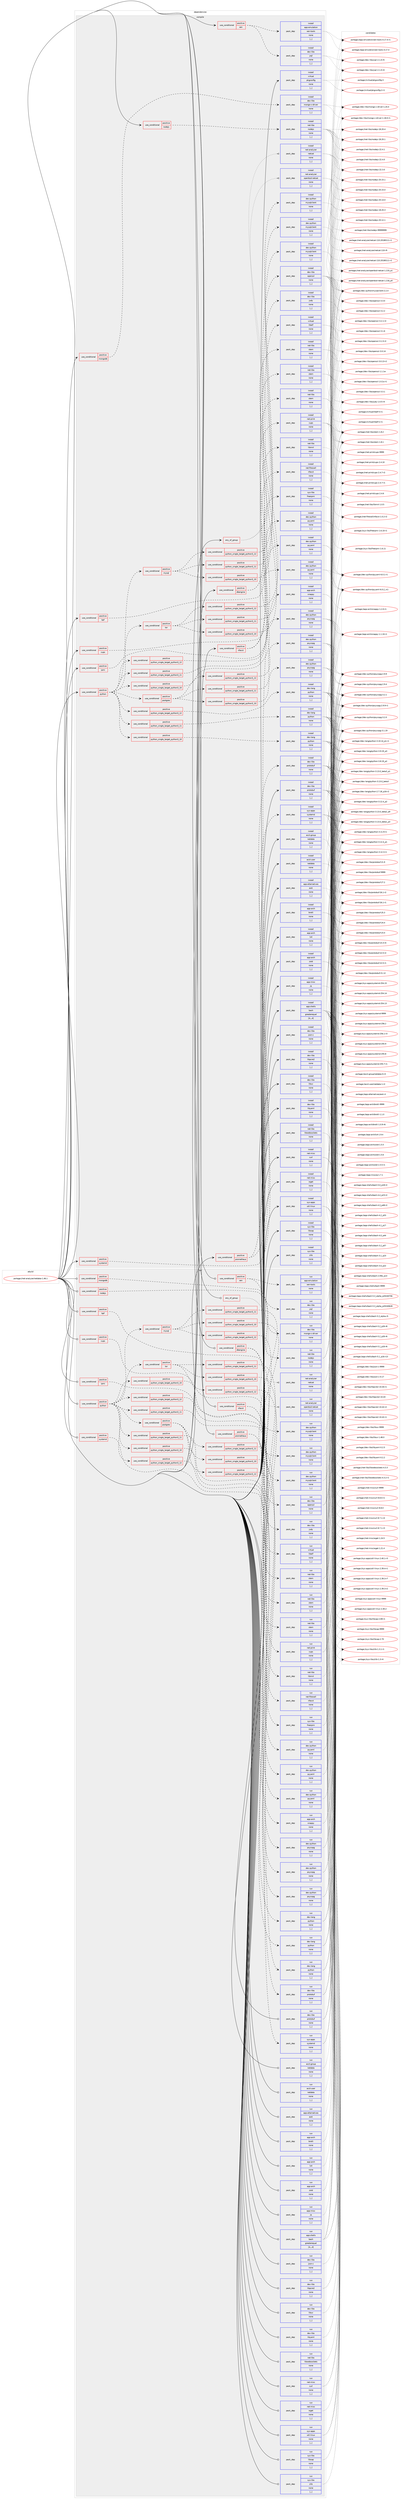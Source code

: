 digraph prolog {

# *************
# Graph options
# *************

newrank=true;
concentrate=true;
compound=true;
graph [rankdir=LR,fontname=Helvetica,fontsize=10,ranksep=1.5];#, ranksep=2.5, nodesep=0.2];
edge  [arrowhead=vee];
node  [fontname=Helvetica,fontsize=10];

# **********
# The ebuild
# **********

subgraph cluster_leftcol {
color=gray;
rank=same;
label=<<i>ebuild</i>>;
id [label="portage://net-analyzer/netdata-1.46.1", color=red, width=4, href="../net-analyzer/netdata-1.46.1.svg"];
}

# ****************
# The dependencies
# ****************

subgraph cluster_midcol {
color=gray;
label=<<i>dependencies</i>>;
subgraph cluster_compile {
fillcolor="#eeeeee";
style=filled;
label=<<i>compile</i>>;
subgraph any2400 {
dependency337744 [label=<<TABLE BORDER="0" CELLBORDER="1" CELLSPACING="0" CELLPADDING="4"><TR><TD CELLPADDING="10">any_of_group</TD></TR></TABLE>>, shape=none, color=red];subgraph pack248011 {
dependency337745 [label=<<TABLE BORDER="0" CELLBORDER="1" CELLSPACING="0" CELLPADDING="4" WIDTH="220"><TR><TD ROWSPAN="6" CELLPADDING="30">pack_dep</TD></TR><TR><TD WIDTH="110">install</TD></TR><TR><TD>net-analyzer</TD></TR><TR><TD>openbsd-netcat</TD></TR><TR><TD>none</TD></TR><TR><TD>[,,]</TD></TR></TABLE>>, shape=none, color=blue];
}
dependency337744:e -> dependency337745:w [weight=20,style="dotted",arrowhead="oinv"];
subgraph pack248012 {
dependency337746 [label=<<TABLE BORDER="0" CELLBORDER="1" CELLSPACING="0" CELLPADDING="4" WIDTH="220"><TR><TD ROWSPAN="6" CELLPADDING="30">pack_dep</TD></TR><TR><TD WIDTH="110">install</TD></TR><TR><TD>net-analyzer</TD></TR><TR><TD>netcat</TD></TR><TR><TD>none</TD></TR><TR><TD>[,,]</TD></TR></TABLE>>, shape=none, color=blue];
}
dependency337744:e -> dependency337746:w [weight=20,style="dotted",arrowhead="oinv"];
}
id:e -> dependency337744:w [weight=20,style="solid",arrowhead="vee"];
subgraph cond87153 {
dependency337747 [label=<<TABLE BORDER="0" CELLBORDER="1" CELLSPACING="0" CELLPADDING="4"><TR><TD ROWSPAN="3" CELLPADDING="10">use_conditional</TD></TR><TR><TD>positive</TD></TR><TR><TD>bpf</TD></TR></TABLE>>, shape=none, color=red];
subgraph pack248013 {
dependency337748 [label=<<TABLE BORDER="0" CELLBORDER="1" CELLSPACING="0" CELLPADDING="4" WIDTH="220"><TR><TD ROWSPAN="6" CELLPADDING="30">pack_dep</TD></TR><TR><TD WIDTH="110">install</TD></TR><TR><TD>virtual</TD></TR><TR><TD>libelf</TD></TR><TR><TD>none</TD></TR><TR><TD>[,,]</TD></TR></TABLE>>, shape=none, color=blue];
}
dependency337747:e -> dependency337748:w [weight=20,style="dashed",arrowhead="vee"];
}
id:e -> dependency337747:w [weight=20,style="solid",arrowhead="vee"];
subgraph cond87154 {
dependency337749 [label=<<TABLE BORDER="0" CELLBORDER="1" CELLSPACING="0" CELLPADDING="4"><TR><TD ROWSPAN="3" CELLPADDING="10">use_conditional</TD></TR><TR><TD>positive</TD></TR><TR><TD>cups</TD></TR></TABLE>>, shape=none, color=red];
subgraph pack248014 {
dependency337750 [label=<<TABLE BORDER="0" CELLBORDER="1" CELLSPACING="0" CELLPADDING="4" WIDTH="220"><TR><TD ROWSPAN="6" CELLPADDING="30">pack_dep</TD></TR><TR><TD WIDTH="110">install</TD></TR><TR><TD>net-print</TD></TR><TR><TD>cups</TD></TR><TR><TD>none</TD></TR><TR><TD>[,,]</TD></TR></TABLE>>, shape=none, color=blue];
}
dependency337749:e -> dependency337750:w [weight=20,style="dashed",arrowhead="vee"];
}
id:e -> dependency337749:w [weight=20,style="solid",arrowhead="vee"];
subgraph cond87155 {
dependency337751 [label=<<TABLE BORDER="0" CELLBORDER="1" CELLSPACING="0" CELLPADDING="4"><TR><TD ROWSPAN="3" CELLPADDING="10">use_conditional</TD></TR><TR><TD>positive</TD></TR><TR><TD>dbengine</TD></TR></TABLE>>, shape=none, color=red];
subgraph pack248015 {
dependency337752 [label=<<TABLE BORDER="0" CELLBORDER="1" CELLSPACING="0" CELLPADDING="4" WIDTH="220"><TR><TD ROWSPAN="6" CELLPADDING="30">pack_dep</TD></TR><TR><TD WIDTH="110">install</TD></TR><TR><TD>dev-libs</TD></TR><TR><TD>judy</TD></TR><TR><TD>none</TD></TR><TR><TD>[,,]</TD></TR></TABLE>>, shape=none, color=blue];
}
dependency337751:e -> dependency337752:w [weight=20,style="dashed",arrowhead="vee"];
subgraph pack248016 {
dependency337753 [label=<<TABLE BORDER="0" CELLBORDER="1" CELLSPACING="0" CELLPADDING="4" WIDTH="220"><TR><TD ROWSPAN="6" CELLPADDING="30">pack_dep</TD></TR><TR><TD WIDTH="110">install</TD></TR><TR><TD>dev-libs</TD></TR><TR><TD>openssl</TD></TR><TR><TD>none</TD></TR><TR><TD>[,,]</TD></TR></TABLE>>, shape=none, color=blue];
}
dependency337751:e -> dependency337753:w [weight=20,style="dashed",arrowhead="vee"];
}
id:e -> dependency337751:w [weight=20,style="solid",arrowhead="vee"];
subgraph cond87156 {
dependency337754 [label=<<TABLE BORDER="0" CELLBORDER="1" CELLSPACING="0" CELLPADDING="4"><TR><TD ROWSPAN="3" CELLPADDING="10">use_conditional</TD></TR><TR><TD>positive</TD></TR><TR><TD>ipmi</TD></TR></TABLE>>, shape=none, color=red];
subgraph pack248017 {
dependency337755 [label=<<TABLE BORDER="0" CELLBORDER="1" CELLSPACING="0" CELLPADDING="4" WIDTH="220"><TR><TD ROWSPAN="6" CELLPADDING="30">pack_dep</TD></TR><TR><TD WIDTH="110">install</TD></TR><TR><TD>sys-libs</TD></TR><TR><TD>freeipmi</TD></TR><TR><TD>none</TD></TR><TR><TD>[,,]</TD></TR></TABLE>>, shape=none, color=blue];
}
dependency337754:e -> dependency337755:w [weight=20,style="dashed",arrowhead="vee"];
}
id:e -> dependency337754:w [weight=20,style="solid",arrowhead="vee"];
subgraph cond87157 {
dependency337756 [label=<<TABLE BORDER="0" CELLBORDER="1" CELLSPACING="0" CELLPADDING="4"><TR><TD ROWSPAN="3" CELLPADDING="10">use_conditional</TD></TR><TR><TD>positive</TD></TR><TR><TD>mongodb</TD></TR></TABLE>>, shape=none, color=red];
subgraph pack248018 {
dependency337757 [label=<<TABLE BORDER="0" CELLBORDER="1" CELLSPACING="0" CELLPADDING="4" WIDTH="220"><TR><TD ROWSPAN="6" CELLPADDING="30">pack_dep</TD></TR><TR><TD WIDTH="110">install</TD></TR><TR><TD>dev-libs</TD></TR><TR><TD>mongo-c-driver</TD></TR><TR><TD>none</TD></TR><TR><TD>[,,]</TD></TR></TABLE>>, shape=none, color=blue];
}
dependency337756:e -> dependency337757:w [weight=20,style="dashed",arrowhead="vee"];
}
id:e -> dependency337756:w [weight=20,style="solid",arrowhead="vee"];
subgraph cond87158 {
dependency337758 [label=<<TABLE BORDER="0" CELLBORDER="1" CELLSPACING="0" CELLPADDING="4"><TR><TD ROWSPAN="3" CELLPADDING="10">use_conditional</TD></TR><TR><TD>positive</TD></TR><TR><TD>nfacct</TD></TR></TABLE>>, shape=none, color=red];
subgraph pack248019 {
dependency337759 [label=<<TABLE BORDER="0" CELLBORDER="1" CELLSPACING="0" CELLPADDING="4" WIDTH="220"><TR><TD ROWSPAN="6" CELLPADDING="30">pack_dep</TD></TR><TR><TD WIDTH="110">install</TD></TR><TR><TD>net-firewall</TD></TR><TR><TD>nfacct</TD></TR><TR><TD>none</TD></TR><TR><TD>[,,]</TD></TR></TABLE>>, shape=none, color=blue];
}
dependency337758:e -> dependency337759:w [weight=20,style="dashed",arrowhead="vee"];
subgraph pack248020 {
dependency337760 [label=<<TABLE BORDER="0" CELLBORDER="1" CELLSPACING="0" CELLPADDING="4" WIDTH="220"><TR><TD ROWSPAN="6" CELLPADDING="30">pack_dep</TD></TR><TR><TD WIDTH="110">install</TD></TR><TR><TD>net-libs</TD></TR><TR><TD>libmnl</TD></TR><TR><TD>none</TD></TR><TR><TD>[,,]</TD></TR></TABLE>>, shape=none, color=blue];
}
dependency337758:e -> dependency337760:w [weight=20,style="dashed",arrowhead="vee"];
}
id:e -> dependency337758:w [weight=20,style="solid",arrowhead="vee"];
subgraph cond87159 {
dependency337761 [label=<<TABLE BORDER="0" CELLBORDER="1" CELLSPACING="0" CELLPADDING="4"><TR><TD ROWSPAN="3" CELLPADDING="10">use_conditional</TD></TR><TR><TD>positive</TD></TR><TR><TD>nodejs</TD></TR></TABLE>>, shape=none, color=red];
subgraph pack248021 {
dependency337762 [label=<<TABLE BORDER="0" CELLBORDER="1" CELLSPACING="0" CELLPADDING="4" WIDTH="220"><TR><TD ROWSPAN="6" CELLPADDING="30">pack_dep</TD></TR><TR><TD WIDTH="110">install</TD></TR><TR><TD>net-libs</TD></TR><TR><TD>nodejs</TD></TR><TR><TD>none</TD></TR><TR><TD>[,,]</TD></TR></TABLE>>, shape=none, color=blue];
}
dependency337761:e -> dependency337762:w [weight=20,style="dashed",arrowhead="vee"];
}
id:e -> dependency337761:w [weight=20,style="solid",arrowhead="vee"];
subgraph cond87160 {
dependency337763 [label=<<TABLE BORDER="0" CELLBORDER="1" CELLSPACING="0" CELLPADDING="4"><TR><TD ROWSPAN="3" CELLPADDING="10">use_conditional</TD></TR><TR><TD>positive</TD></TR><TR><TD>prometheus</TD></TR></TABLE>>, shape=none, color=red];
subgraph pack248022 {
dependency337764 [label=<<TABLE BORDER="0" CELLBORDER="1" CELLSPACING="0" CELLPADDING="4" WIDTH="220"><TR><TD ROWSPAN="6" CELLPADDING="30">pack_dep</TD></TR><TR><TD WIDTH="110">install</TD></TR><TR><TD>app-arch</TD></TR><TR><TD>snappy</TD></TR><TR><TD>none</TD></TR><TR><TD>[,,]</TD></TR></TABLE>>, shape=none, color=blue];
}
dependency337763:e -> dependency337764:w [weight=20,style="dashed",arrowhead="vee"];
subgraph pack248023 {
dependency337765 [label=<<TABLE BORDER="0" CELLBORDER="1" CELLSPACING="0" CELLPADDING="4" WIDTH="220"><TR><TD ROWSPAN="6" CELLPADDING="30">pack_dep</TD></TR><TR><TD WIDTH="110">install</TD></TR><TR><TD>dev-libs</TD></TR><TR><TD>protobuf</TD></TR><TR><TD>none</TD></TR><TR><TD>[,,]</TD></TR></TABLE>>, shape=none, color=blue];
}
dependency337763:e -> dependency337765:w [weight=20,style="dashed",arrowhead="vee"];
}
id:e -> dependency337763:w [weight=20,style="solid",arrowhead="vee"];
subgraph cond87161 {
dependency337766 [label=<<TABLE BORDER="0" CELLBORDER="1" CELLSPACING="0" CELLPADDING="4"><TR><TD ROWSPAN="3" CELLPADDING="10">use_conditional</TD></TR><TR><TD>positive</TD></TR><TR><TD>python</TD></TR></TABLE>>, shape=none, color=red];
subgraph cond87162 {
dependency337767 [label=<<TABLE BORDER="0" CELLBORDER="1" CELLSPACING="0" CELLPADDING="4"><TR><TD ROWSPAN="3" CELLPADDING="10">use_conditional</TD></TR><TR><TD>positive</TD></TR><TR><TD>python_single_target_python3_10</TD></TR></TABLE>>, shape=none, color=red];
subgraph pack248024 {
dependency337768 [label=<<TABLE BORDER="0" CELLBORDER="1" CELLSPACING="0" CELLPADDING="4" WIDTH="220"><TR><TD ROWSPAN="6" CELLPADDING="30">pack_dep</TD></TR><TR><TD WIDTH="110">install</TD></TR><TR><TD>dev-lang</TD></TR><TR><TD>python</TD></TR><TR><TD>none</TD></TR><TR><TD>[,,]</TD></TR></TABLE>>, shape=none, color=blue];
}
dependency337767:e -> dependency337768:w [weight=20,style="dashed",arrowhead="vee"];
}
dependency337766:e -> dependency337767:w [weight=20,style="dashed",arrowhead="vee"];
subgraph cond87163 {
dependency337769 [label=<<TABLE BORDER="0" CELLBORDER="1" CELLSPACING="0" CELLPADDING="4"><TR><TD ROWSPAN="3" CELLPADDING="10">use_conditional</TD></TR><TR><TD>positive</TD></TR><TR><TD>python_single_target_python3_11</TD></TR></TABLE>>, shape=none, color=red];
subgraph pack248025 {
dependency337770 [label=<<TABLE BORDER="0" CELLBORDER="1" CELLSPACING="0" CELLPADDING="4" WIDTH="220"><TR><TD ROWSPAN="6" CELLPADDING="30">pack_dep</TD></TR><TR><TD WIDTH="110">install</TD></TR><TR><TD>dev-lang</TD></TR><TR><TD>python</TD></TR><TR><TD>none</TD></TR><TR><TD>[,,]</TD></TR></TABLE>>, shape=none, color=blue];
}
dependency337769:e -> dependency337770:w [weight=20,style="dashed",arrowhead="vee"];
}
dependency337766:e -> dependency337769:w [weight=20,style="dashed",arrowhead="vee"];
subgraph cond87164 {
dependency337771 [label=<<TABLE BORDER="0" CELLBORDER="1" CELLSPACING="0" CELLPADDING="4"><TR><TD ROWSPAN="3" CELLPADDING="10">use_conditional</TD></TR><TR><TD>positive</TD></TR><TR><TD>python_single_target_python3_12</TD></TR></TABLE>>, shape=none, color=red];
subgraph pack248026 {
dependency337772 [label=<<TABLE BORDER="0" CELLBORDER="1" CELLSPACING="0" CELLPADDING="4" WIDTH="220"><TR><TD ROWSPAN="6" CELLPADDING="30">pack_dep</TD></TR><TR><TD WIDTH="110">install</TD></TR><TR><TD>dev-lang</TD></TR><TR><TD>python</TD></TR><TR><TD>none</TD></TR><TR><TD>[,,]</TD></TR></TABLE>>, shape=none, color=blue];
}
dependency337771:e -> dependency337772:w [weight=20,style="dashed",arrowhead="vee"];
}
dependency337766:e -> dependency337771:w [weight=20,style="dashed",arrowhead="vee"];
subgraph cond87165 {
dependency337773 [label=<<TABLE BORDER="0" CELLBORDER="1" CELLSPACING="0" CELLPADDING="4"><TR><TD ROWSPAN="3" CELLPADDING="10">use_conditional</TD></TR><TR><TD>positive</TD></TR><TR><TD>python_single_target_python3_10</TD></TR></TABLE>>, shape=none, color=red];
subgraph pack248027 {
dependency337774 [label=<<TABLE BORDER="0" CELLBORDER="1" CELLSPACING="0" CELLPADDING="4" WIDTH="220"><TR><TD ROWSPAN="6" CELLPADDING="30">pack_dep</TD></TR><TR><TD WIDTH="110">install</TD></TR><TR><TD>dev-python</TD></TR><TR><TD>pyyaml</TD></TR><TR><TD>none</TD></TR><TR><TD>[,,]</TD></TR></TABLE>>, shape=none, color=blue];
}
dependency337773:e -> dependency337774:w [weight=20,style="dashed",arrowhead="vee"];
}
dependency337766:e -> dependency337773:w [weight=20,style="dashed",arrowhead="vee"];
subgraph cond87166 {
dependency337775 [label=<<TABLE BORDER="0" CELLBORDER="1" CELLSPACING="0" CELLPADDING="4"><TR><TD ROWSPAN="3" CELLPADDING="10">use_conditional</TD></TR><TR><TD>positive</TD></TR><TR><TD>python_single_target_python3_11</TD></TR></TABLE>>, shape=none, color=red];
subgraph pack248028 {
dependency337776 [label=<<TABLE BORDER="0" CELLBORDER="1" CELLSPACING="0" CELLPADDING="4" WIDTH="220"><TR><TD ROWSPAN="6" CELLPADDING="30">pack_dep</TD></TR><TR><TD WIDTH="110">install</TD></TR><TR><TD>dev-python</TD></TR><TR><TD>pyyaml</TD></TR><TR><TD>none</TD></TR><TR><TD>[,,]</TD></TR></TABLE>>, shape=none, color=blue];
}
dependency337775:e -> dependency337776:w [weight=20,style="dashed",arrowhead="vee"];
}
dependency337766:e -> dependency337775:w [weight=20,style="dashed",arrowhead="vee"];
subgraph cond87167 {
dependency337777 [label=<<TABLE BORDER="0" CELLBORDER="1" CELLSPACING="0" CELLPADDING="4"><TR><TD ROWSPAN="3" CELLPADDING="10">use_conditional</TD></TR><TR><TD>positive</TD></TR><TR><TD>python_single_target_python3_12</TD></TR></TABLE>>, shape=none, color=red];
subgraph pack248029 {
dependency337778 [label=<<TABLE BORDER="0" CELLBORDER="1" CELLSPACING="0" CELLPADDING="4" WIDTH="220"><TR><TD ROWSPAN="6" CELLPADDING="30">pack_dep</TD></TR><TR><TD WIDTH="110">install</TD></TR><TR><TD>dev-python</TD></TR><TR><TD>pyyaml</TD></TR><TR><TD>none</TD></TR><TR><TD>[,,]</TD></TR></TABLE>>, shape=none, color=blue];
}
dependency337777:e -> dependency337778:w [weight=20,style="dashed",arrowhead="vee"];
}
dependency337766:e -> dependency337777:w [weight=20,style="dashed",arrowhead="vee"];
subgraph cond87168 {
dependency337779 [label=<<TABLE BORDER="0" CELLBORDER="1" CELLSPACING="0" CELLPADDING="4"><TR><TD ROWSPAN="3" CELLPADDING="10">use_conditional</TD></TR><TR><TD>positive</TD></TR><TR><TD>mysql</TD></TR></TABLE>>, shape=none, color=red];
subgraph cond87169 {
dependency337780 [label=<<TABLE BORDER="0" CELLBORDER="1" CELLSPACING="0" CELLPADDING="4"><TR><TD ROWSPAN="3" CELLPADDING="10">use_conditional</TD></TR><TR><TD>positive</TD></TR><TR><TD>python_single_target_python3_10</TD></TR></TABLE>>, shape=none, color=red];
subgraph pack248030 {
dependency337781 [label=<<TABLE BORDER="0" CELLBORDER="1" CELLSPACING="0" CELLPADDING="4" WIDTH="220"><TR><TD ROWSPAN="6" CELLPADDING="30">pack_dep</TD></TR><TR><TD WIDTH="110">install</TD></TR><TR><TD>dev-python</TD></TR><TR><TD>mysqlclient</TD></TR><TR><TD>none</TD></TR><TR><TD>[,,]</TD></TR></TABLE>>, shape=none, color=blue];
}
dependency337780:e -> dependency337781:w [weight=20,style="dashed",arrowhead="vee"];
}
dependency337779:e -> dependency337780:w [weight=20,style="dashed",arrowhead="vee"];
subgraph cond87170 {
dependency337782 [label=<<TABLE BORDER="0" CELLBORDER="1" CELLSPACING="0" CELLPADDING="4"><TR><TD ROWSPAN="3" CELLPADDING="10">use_conditional</TD></TR><TR><TD>positive</TD></TR><TR><TD>python_single_target_python3_11</TD></TR></TABLE>>, shape=none, color=red];
subgraph pack248031 {
dependency337783 [label=<<TABLE BORDER="0" CELLBORDER="1" CELLSPACING="0" CELLPADDING="4" WIDTH="220"><TR><TD ROWSPAN="6" CELLPADDING="30">pack_dep</TD></TR><TR><TD WIDTH="110">install</TD></TR><TR><TD>dev-python</TD></TR><TR><TD>mysqlclient</TD></TR><TR><TD>none</TD></TR><TR><TD>[,,]</TD></TR></TABLE>>, shape=none, color=blue];
}
dependency337782:e -> dependency337783:w [weight=20,style="dashed",arrowhead="vee"];
}
dependency337779:e -> dependency337782:w [weight=20,style="dashed",arrowhead="vee"];
subgraph cond87171 {
dependency337784 [label=<<TABLE BORDER="0" CELLBORDER="1" CELLSPACING="0" CELLPADDING="4"><TR><TD ROWSPAN="3" CELLPADDING="10">use_conditional</TD></TR><TR><TD>positive</TD></TR><TR><TD>python_single_target_python3_12</TD></TR></TABLE>>, shape=none, color=red];
subgraph pack248032 {
dependency337785 [label=<<TABLE BORDER="0" CELLBORDER="1" CELLSPACING="0" CELLPADDING="4" WIDTH="220"><TR><TD ROWSPAN="6" CELLPADDING="30">pack_dep</TD></TR><TR><TD WIDTH="110">install</TD></TR><TR><TD>dev-python</TD></TR><TR><TD>mysqlclient</TD></TR><TR><TD>none</TD></TR><TR><TD>[,,]</TD></TR></TABLE>>, shape=none, color=blue];
}
dependency337784:e -> dependency337785:w [weight=20,style="dashed",arrowhead="vee"];
}
dependency337779:e -> dependency337784:w [weight=20,style="dashed",arrowhead="vee"];
}
dependency337766:e -> dependency337779:w [weight=20,style="dashed",arrowhead="vee"];
subgraph cond87172 {
dependency337786 [label=<<TABLE BORDER="0" CELLBORDER="1" CELLSPACING="0" CELLPADDING="4"><TR><TD ROWSPAN="3" CELLPADDING="10">use_conditional</TD></TR><TR><TD>positive</TD></TR><TR><TD>postgres</TD></TR></TABLE>>, shape=none, color=red];
subgraph cond87173 {
dependency337787 [label=<<TABLE BORDER="0" CELLBORDER="1" CELLSPACING="0" CELLPADDING="4"><TR><TD ROWSPAN="3" CELLPADDING="10">use_conditional</TD></TR><TR><TD>positive</TD></TR><TR><TD>python_single_target_python3_10</TD></TR></TABLE>>, shape=none, color=red];
subgraph pack248033 {
dependency337788 [label=<<TABLE BORDER="0" CELLBORDER="1" CELLSPACING="0" CELLPADDING="4" WIDTH="220"><TR><TD ROWSPAN="6" CELLPADDING="30">pack_dep</TD></TR><TR><TD WIDTH="110">install</TD></TR><TR><TD>dev-python</TD></TR><TR><TD>psycopg</TD></TR><TR><TD>none</TD></TR><TR><TD>[,,]</TD></TR></TABLE>>, shape=none, color=blue];
}
dependency337787:e -> dependency337788:w [weight=20,style="dashed",arrowhead="vee"];
}
dependency337786:e -> dependency337787:w [weight=20,style="dashed",arrowhead="vee"];
subgraph cond87174 {
dependency337789 [label=<<TABLE BORDER="0" CELLBORDER="1" CELLSPACING="0" CELLPADDING="4"><TR><TD ROWSPAN="3" CELLPADDING="10">use_conditional</TD></TR><TR><TD>positive</TD></TR><TR><TD>python_single_target_python3_11</TD></TR></TABLE>>, shape=none, color=red];
subgraph pack248034 {
dependency337790 [label=<<TABLE BORDER="0" CELLBORDER="1" CELLSPACING="0" CELLPADDING="4" WIDTH="220"><TR><TD ROWSPAN="6" CELLPADDING="30">pack_dep</TD></TR><TR><TD WIDTH="110">install</TD></TR><TR><TD>dev-python</TD></TR><TR><TD>psycopg</TD></TR><TR><TD>none</TD></TR><TR><TD>[,,]</TD></TR></TABLE>>, shape=none, color=blue];
}
dependency337789:e -> dependency337790:w [weight=20,style="dashed",arrowhead="vee"];
}
dependency337786:e -> dependency337789:w [weight=20,style="dashed",arrowhead="vee"];
subgraph cond87175 {
dependency337791 [label=<<TABLE BORDER="0" CELLBORDER="1" CELLSPACING="0" CELLPADDING="4"><TR><TD ROWSPAN="3" CELLPADDING="10">use_conditional</TD></TR><TR><TD>positive</TD></TR><TR><TD>python_single_target_python3_12</TD></TR></TABLE>>, shape=none, color=red];
subgraph pack248035 {
dependency337792 [label=<<TABLE BORDER="0" CELLBORDER="1" CELLSPACING="0" CELLPADDING="4" WIDTH="220"><TR><TD ROWSPAN="6" CELLPADDING="30">pack_dep</TD></TR><TR><TD WIDTH="110">install</TD></TR><TR><TD>dev-python</TD></TR><TR><TD>psycopg</TD></TR><TR><TD>none</TD></TR><TR><TD>[,,]</TD></TR></TABLE>>, shape=none, color=blue];
}
dependency337791:e -> dependency337792:w [weight=20,style="dashed",arrowhead="vee"];
}
dependency337786:e -> dependency337791:w [weight=20,style="dashed",arrowhead="vee"];
}
dependency337766:e -> dependency337786:w [weight=20,style="dashed",arrowhead="vee"];
subgraph cond87176 {
dependency337793 [label=<<TABLE BORDER="0" CELLBORDER="1" CELLSPACING="0" CELLPADDING="4"><TR><TD ROWSPAN="3" CELLPADDING="10">use_conditional</TD></TR><TR><TD>positive</TD></TR><TR><TD>tor</TD></TR></TABLE>>, shape=none, color=red];
subgraph cond87177 {
dependency337794 [label=<<TABLE BORDER="0" CELLBORDER="1" CELLSPACING="0" CELLPADDING="4"><TR><TD ROWSPAN="3" CELLPADDING="10">use_conditional</TD></TR><TR><TD>positive</TD></TR><TR><TD>python_single_target_python3_10</TD></TR></TABLE>>, shape=none, color=red];
subgraph pack248036 {
dependency337795 [label=<<TABLE BORDER="0" CELLBORDER="1" CELLSPACING="0" CELLPADDING="4" WIDTH="220"><TR><TD ROWSPAN="6" CELLPADDING="30">pack_dep</TD></TR><TR><TD WIDTH="110">install</TD></TR><TR><TD>net-libs</TD></TR><TR><TD>stem</TD></TR><TR><TD>none</TD></TR><TR><TD>[,,]</TD></TR></TABLE>>, shape=none, color=blue];
}
dependency337794:e -> dependency337795:w [weight=20,style="dashed",arrowhead="vee"];
}
dependency337793:e -> dependency337794:w [weight=20,style="dashed",arrowhead="vee"];
subgraph cond87178 {
dependency337796 [label=<<TABLE BORDER="0" CELLBORDER="1" CELLSPACING="0" CELLPADDING="4"><TR><TD ROWSPAN="3" CELLPADDING="10">use_conditional</TD></TR><TR><TD>positive</TD></TR><TR><TD>python_single_target_python3_11</TD></TR></TABLE>>, shape=none, color=red];
subgraph pack248037 {
dependency337797 [label=<<TABLE BORDER="0" CELLBORDER="1" CELLSPACING="0" CELLPADDING="4" WIDTH="220"><TR><TD ROWSPAN="6" CELLPADDING="30">pack_dep</TD></TR><TR><TD WIDTH="110">install</TD></TR><TR><TD>net-libs</TD></TR><TR><TD>stem</TD></TR><TR><TD>none</TD></TR><TR><TD>[,,]</TD></TR></TABLE>>, shape=none, color=blue];
}
dependency337796:e -> dependency337797:w [weight=20,style="dashed",arrowhead="vee"];
}
dependency337793:e -> dependency337796:w [weight=20,style="dashed",arrowhead="vee"];
subgraph cond87179 {
dependency337798 [label=<<TABLE BORDER="0" CELLBORDER="1" CELLSPACING="0" CELLPADDING="4"><TR><TD ROWSPAN="3" CELLPADDING="10">use_conditional</TD></TR><TR><TD>positive</TD></TR><TR><TD>python_single_target_python3_12</TD></TR></TABLE>>, shape=none, color=red];
subgraph pack248038 {
dependency337799 [label=<<TABLE BORDER="0" CELLBORDER="1" CELLSPACING="0" CELLPADDING="4" WIDTH="220"><TR><TD ROWSPAN="6" CELLPADDING="30">pack_dep</TD></TR><TR><TD WIDTH="110">install</TD></TR><TR><TD>net-libs</TD></TR><TR><TD>stem</TD></TR><TR><TD>none</TD></TR><TR><TD>[,,]</TD></TR></TABLE>>, shape=none, color=blue];
}
dependency337798:e -> dependency337799:w [weight=20,style="dashed",arrowhead="vee"];
}
dependency337793:e -> dependency337798:w [weight=20,style="dashed",arrowhead="vee"];
}
dependency337766:e -> dependency337793:w [weight=20,style="dashed",arrowhead="vee"];
}
id:e -> dependency337766:w [weight=20,style="solid",arrowhead="vee"];
subgraph cond87180 {
dependency337800 [label=<<TABLE BORDER="0" CELLBORDER="1" CELLSPACING="0" CELLPADDING="4"><TR><TD ROWSPAN="3" CELLPADDING="10">use_conditional</TD></TR><TR><TD>positive</TD></TR><TR><TD>systemd</TD></TR></TABLE>>, shape=none, color=red];
subgraph pack248039 {
dependency337801 [label=<<TABLE BORDER="0" CELLBORDER="1" CELLSPACING="0" CELLPADDING="4" WIDTH="220"><TR><TD ROWSPAN="6" CELLPADDING="30">pack_dep</TD></TR><TR><TD WIDTH="110">install</TD></TR><TR><TD>sys-apps</TD></TR><TR><TD>systemd</TD></TR><TR><TD>none</TD></TR><TR><TD>[,,]</TD></TR></TABLE>>, shape=none, color=blue];
}
dependency337800:e -> dependency337801:w [weight=20,style="dashed",arrowhead="vee"];
}
id:e -> dependency337800:w [weight=20,style="solid",arrowhead="vee"];
subgraph cond87181 {
dependency337802 [label=<<TABLE BORDER="0" CELLBORDER="1" CELLSPACING="0" CELLPADDING="4"><TR><TD ROWSPAN="3" CELLPADDING="10">use_conditional</TD></TR><TR><TD>positive</TD></TR><TR><TD>xen</TD></TR></TABLE>>, shape=none, color=red];
subgraph pack248040 {
dependency337803 [label=<<TABLE BORDER="0" CELLBORDER="1" CELLSPACING="0" CELLPADDING="4" WIDTH="220"><TR><TD ROWSPAN="6" CELLPADDING="30">pack_dep</TD></TR><TR><TD WIDTH="110">install</TD></TR><TR><TD>app-emulation</TD></TR><TR><TD>xen-tools</TD></TR><TR><TD>none</TD></TR><TR><TD>[,,]</TD></TR></TABLE>>, shape=none, color=blue];
}
dependency337802:e -> dependency337803:w [weight=20,style="dashed",arrowhead="vee"];
subgraph pack248041 {
dependency337804 [label=<<TABLE BORDER="0" CELLBORDER="1" CELLSPACING="0" CELLPADDING="4" WIDTH="220"><TR><TD ROWSPAN="6" CELLPADDING="30">pack_dep</TD></TR><TR><TD WIDTH="110">install</TD></TR><TR><TD>dev-libs</TD></TR><TR><TD>yajl</TD></TR><TR><TD>none</TD></TR><TR><TD>[,,]</TD></TR></TABLE>>, shape=none, color=blue];
}
dependency337802:e -> dependency337804:w [weight=20,style="dashed",arrowhead="vee"];
}
id:e -> dependency337802:w [weight=20,style="solid",arrowhead="vee"];
subgraph pack248042 {
dependency337805 [label=<<TABLE BORDER="0" CELLBORDER="1" CELLSPACING="0" CELLPADDING="4" WIDTH="220"><TR><TD ROWSPAN="6" CELLPADDING="30">pack_dep</TD></TR><TR><TD WIDTH="110">install</TD></TR><TR><TD>acct-group</TD></TR><TR><TD>netdata</TD></TR><TR><TD>none</TD></TR><TR><TD>[,,]</TD></TR></TABLE>>, shape=none, color=blue];
}
id:e -> dependency337805:w [weight=20,style="solid",arrowhead="vee"];
subgraph pack248043 {
dependency337806 [label=<<TABLE BORDER="0" CELLBORDER="1" CELLSPACING="0" CELLPADDING="4" WIDTH="220"><TR><TD ROWSPAN="6" CELLPADDING="30">pack_dep</TD></TR><TR><TD WIDTH="110">install</TD></TR><TR><TD>acct-user</TD></TR><TR><TD>netdata</TD></TR><TR><TD>none</TD></TR><TR><TD>[,,]</TD></TR></TABLE>>, shape=none, color=blue];
}
id:e -> dependency337806:w [weight=20,style="solid",arrowhead="vee"];
subgraph pack248044 {
dependency337807 [label=<<TABLE BORDER="0" CELLBORDER="1" CELLSPACING="0" CELLPADDING="4" WIDTH="220"><TR><TD ROWSPAN="6" CELLPADDING="30">pack_dep</TD></TR><TR><TD WIDTH="110">install</TD></TR><TR><TD>app-alternatives</TD></TR><TR><TD>awk</TD></TR><TR><TD>none</TD></TR><TR><TD>[,,]</TD></TR></TABLE>>, shape=none, color=blue];
}
id:e -> dependency337807:w [weight=20,style="solid",arrowhead="vee"];
subgraph pack248045 {
dependency337808 [label=<<TABLE BORDER="0" CELLBORDER="1" CELLSPACING="0" CELLPADDING="4" WIDTH="220"><TR><TD ROWSPAN="6" CELLPADDING="30">pack_dep</TD></TR><TR><TD WIDTH="110">install</TD></TR><TR><TD>app-arch</TD></TR><TR><TD>brotli</TD></TR><TR><TD>none</TD></TR><TR><TD>[,,]</TD></TR></TABLE>>, shape=none, color=blue];
}
id:e -> dependency337808:w [weight=20,style="solid",arrowhead="vee"];
subgraph pack248046 {
dependency337809 [label=<<TABLE BORDER="0" CELLBORDER="1" CELLSPACING="0" CELLPADDING="4" WIDTH="220"><TR><TD ROWSPAN="6" CELLPADDING="30">pack_dep</TD></TR><TR><TD WIDTH="110">install</TD></TR><TR><TD>app-arch</TD></TR><TR><TD>lz4</TD></TR><TR><TD>none</TD></TR><TR><TD>[,,]</TD></TR></TABLE>>, shape=none, color=blue];
}
id:e -> dependency337809:w [weight=20,style="solid",arrowhead="vee"];
subgraph pack248047 {
dependency337810 [label=<<TABLE BORDER="0" CELLBORDER="1" CELLSPACING="0" CELLPADDING="4" WIDTH="220"><TR><TD ROWSPAN="6" CELLPADDING="30">pack_dep</TD></TR><TR><TD WIDTH="110">install</TD></TR><TR><TD>app-arch</TD></TR><TR><TD>zstd</TD></TR><TR><TD>none</TD></TR><TR><TD>[,,]</TD></TR></TABLE>>, shape=none, color=blue];
}
id:e -> dependency337810:w [weight=20,style="solid",arrowhead="vee"];
subgraph pack248048 {
dependency337811 [label=<<TABLE BORDER="0" CELLBORDER="1" CELLSPACING="0" CELLPADDING="4" WIDTH="220"><TR><TD ROWSPAN="6" CELLPADDING="30">pack_dep</TD></TR><TR><TD WIDTH="110">install</TD></TR><TR><TD>app-misc</TD></TR><TR><TD>jq</TD></TR><TR><TD>none</TD></TR><TR><TD>[,,]</TD></TR></TABLE>>, shape=none, color=blue];
}
id:e -> dependency337811:w [weight=20,style="solid",arrowhead="vee"];
subgraph pack248049 {
dependency337812 [label=<<TABLE BORDER="0" CELLBORDER="1" CELLSPACING="0" CELLPADDING="4" WIDTH="220"><TR><TD ROWSPAN="6" CELLPADDING="30">pack_dep</TD></TR><TR><TD WIDTH="110">install</TD></TR><TR><TD>app-shells</TD></TR><TR><TD>bash</TD></TR><TR><TD>greaterequal</TD></TR><TR><TD>[4,,,4]</TD></TR></TABLE>>, shape=none, color=blue];
}
id:e -> dependency337812:w [weight=20,style="solid",arrowhead="vee"];
subgraph pack248050 {
dependency337813 [label=<<TABLE BORDER="0" CELLBORDER="1" CELLSPACING="0" CELLPADDING="4" WIDTH="220"><TR><TD ROWSPAN="6" CELLPADDING="30">pack_dep</TD></TR><TR><TD WIDTH="110">install</TD></TR><TR><TD>dev-libs</TD></TR><TR><TD>json-c</TD></TR><TR><TD>none</TD></TR><TR><TD>[,,]</TD></TR></TABLE>>, shape=none, color=blue];
}
id:e -> dependency337813:w [weight=20,style="solid",arrowhead="vee"];
subgraph pack248051 {
dependency337814 [label=<<TABLE BORDER="0" CELLBORDER="1" CELLSPACING="0" CELLPADDING="4" WIDTH="220"><TR><TD ROWSPAN="6" CELLPADDING="30">pack_dep</TD></TR><TR><TD WIDTH="110">install</TD></TR><TR><TD>dev-libs</TD></TR><TR><TD>libpcre2</TD></TR><TR><TD>none</TD></TR><TR><TD>[,,]</TD></TR></TABLE>>, shape=none, color=blue];
}
id:e -> dependency337814:w [weight=20,style="solid",arrowhead="vee"];
subgraph pack248052 {
dependency337815 [label=<<TABLE BORDER="0" CELLBORDER="1" CELLSPACING="0" CELLPADDING="4" WIDTH="220"><TR><TD ROWSPAN="6" CELLPADDING="30">pack_dep</TD></TR><TR><TD WIDTH="110">install</TD></TR><TR><TD>dev-libs</TD></TR><TR><TD>libuv</TD></TR><TR><TD>none</TD></TR><TR><TD>[,,]</TD></TR></TABLE>>, shape=none, color=blue];
}
id:e -> dependency337815:w [weight=20,style="solid",arrowhead="vee"];
subgraph pack248053 {
dependency337816 [label=<<TABLE BORDER="0" CELLBORDER="1" CELLSPACING="0" CELLPADDING="4" WIDTH="220"><TR><TD ROWSPAN="6" CELLPADDING="30">pack_dep</TD></TR><TR><TD WIDTH="110">install</TD></TR><TR><TD>dev-libs</TD></TR><TR><TD>libyaml</TD></TR><TR><TD>none</TD></TR><TR><TD>[,,]</TD></TR></TABLE>>, shape=none, color=blue];
}
id:e -> dependency337816:w [weight=20,style="solid",arrowhead="vee"];
subgraph pack248054 {
dependency337817 [label=<<TABLE BORDER="0" CELLBORDER="1" CELLSPACING="0" CELLPADDING="4" WIDTH="220"><TR><TD ROWSPAN="6" CELLPADDING="30">pack_dep</TD></TR><TR><TD WIDTH="110">install</TD></TR><TR><TD>dev-libs</TD></TR><TR><TD>protobuf</TD></TR><TR><TD>none</TD></TR><TR><TD>[,,]</TD></TR></TABLE>>, shape=none, color=blue];
}
id:e -> dependency337817:w [weight=20,style="solid",arrowhead="vee"];
subgraph pack248055 {
dependency337818 [label=<<TABLE BORDER="0" CELLBORDER="1" CELLSPACING="0" CELLPADDING="4" WIDTH="220"><TR><TD ROWSPAN="6" CELLPADDING="30">pack_dep</TD></TR><TR><TD WIDTH="110">install</TD></TR><TR><TD>net-libs</TD></TR><TR><TD>libwebsockets</TD></TR><TR><TD>none</TD></TR><TR><TD>[,,]</TD></TR></TABLE>>, shape=none, color=blue];
}
id:e -> dependency337818:w [weight=20,style="solid",arrowhead="vee"];
subgraph pack248056 {
dependency337819 [label=<<TABLE BORDER="0" CELLBORDER="1" CELLSPACING="0" CELLPADDING="4" WIDTH="220"><TR><TD ROWSPAN="6" CELLPADDING="30">pack_dep</TD></TR><TR><TD WIDTH="110">install</TD></TR><TR><TD>net-misc</TD></TR><TR><TD>curl</TD></TR><TR><TD>none</TD></TR><TR><TD>[,,]</TD></TR></TABLE>>, shape=none, color=blue];
}
id:e -> dependency337819:w [weight=20,style="solid",arrowhead="vee"];
subgraph pack248057 {
dependency337820 [label=<<TABLE BORDER="0" CELLBORDER="1" CELLSPACING="0" CELLPADDING="4" WIDTH="220"><TR><TD ROWSPAN="6" CELLPADDING="30">pack_dep</TD></TR><TR><TD WIDTH="110">install</TD></TR><TR><TD>net-misc</TD></TR><TR><TD>wget</TD></TR><TR><TD>none</TD></TR><TR><TD>[,,]</TD></TR></TABLE>>, shape=none, color=blue];
}
id:e -> dependency337820:w [weight=20,style="solid",arrowhead="vee"];
subgraph pack248058 {
dependency337821 [label=<<TABLE BORDER="0" CELLBORDER="1" CELLSPACING="0" CELLPADDING="4" WIDTH="220"><TR><TD ROWSPAN="6" CELLPADDING="30">pack_dep</TD></TR><TR><TD WIDTH="110">install</TD></TR><TR><TD>sys-apps</TD></TR><TR><TD>util-linux</TD></TR><TR><TD>none</TD></TR><TR><TD>[,,]</TD></TR></TABLE>>, shape=none, color=blue];
}
id:e -> dependency337821:w [weight=20,style="solid",arrowhead="vee"];
subgraph pack248059 {
dependency337822 [label=<<TABLE BORDER="0" CELLBORDER="1" CELLSPACING="0" CELLPADDING="4" WIDTH="220"><TR><TD ROWSPAN="6" CELLPADDING="30">pack_dep</TD></TR><TR><TD WIDTH="110">install</TD></TR><TR><TD>sys-libs</TD></TR><TR><TD>libcap</TD></TR><TR><TD>none</TD></TR><TR><TD>[,,]</TD></TR></TABLE>>, shape=none, color=blue];
}
id:e -> dependency337822:w [weight=20,style="solid",arrowhead="vee"];
subgraph pack248060 {
dependency337823 [label=<<TABLE BORDER="0" CELLBORDER="1" CELLSPACING="0" CELLPADDING="4" WIDTH="220"><TR><TD ROWSPAN="6" CELLPADDING="30">pack_dep</TD></TR><TR><TD WIDTH="110">install</TD></TR><TR><TD>sys-libs</TD></TR><TR><TD>zlib</TD></TR><TR><TD>none</TD></TR><TR><TD>[,,]</TD></TR></TABLE>>, shape=none, color=blue];
}
id:e -> dependency337823:w [weight=20,style="solid",arrowhead="vee"];
subgraph pack248061 {
dependency337824 [label=<<TABLE BORDER="0" CELLBORDER="1" CELLSPACING="0" CELLPADDING="4" WIDTH="220"><TR><TD ROWSPAN="6" CELLPADDING="30">pack_dep</TD></TR><TR><TD WIDTH="110">install</TD></TR><TR><TD>virtual</TD></TR><TR><TD>pkgconfig</TD></TR><TR><TD>none</TD></TR><TR><TD>[,,]</TD></TR></TABLE>>, shape=none, color=blue];
}
id:e -> dependency337824:w [weight=20,style="solid",arrowhead="vee"];
}
subgraph cluster_compileandrun {
fillcolor="#eeeeee";
style=filled;
label=<<i>compile and run</i>>;
}
subgraph cluster_run {
fillcolor="#eeeeee";
style=filled;
label=<<i>run</i>>;
subgraph any2401 {
dependency337825 [label=<<TABLE BORDER="0" CELLBORDER="1" CELLSPACING="0" CELLPADDING="4"><TR><TD CELLPADDING="10">any_of_group</TD></TR></TABLE>>, shape=none, color=red];subgraph pack248062 {
dependency337826 [label=<<TABLE BORDER="0" CELLBORDER="1" CELLSPACING="0" CELLPADDING="4" WIDTH="220"><TR><TD ROWSPAN="6" CELLPADDING="30">pack_dep</TD></TR><TR><TD WIDTH="110">run</TD></TR><TR><TD>net-analyzer</TD></TR><TR><TD>openbsd-netcat</TD></TR><TR><TD>none</TD></TR><TR><TD>[,,]</TD></TR></TABLE>>, shape=none, color=blue];
}
dependency337825:e -> dependency337826:w [weight=20,style="dotted",arrowhead="oinv"];
subgraph pack248063 {
dependency337827 [label=<<TABLE BORDER="0" CELLBORDER="1" CELLSPACING="0" CELLPADDING="4" WIDTH="220"><TR><TD ROWSPAN="6" CELLPADDING="30">pack_dep</TD></TR><TR><TD WIDTH="110">run</TD></TR><TR><TD>net-analyzer</TD></TR><TR><TD>netcat</TD></TR><TR><TD>none</TD></TR><TR><TD>[,,]</TD></TR></TABLE>>, shape=none, color=blue];
}
dependency337825:e -> dependency337827:w [weight=20,style="dotted",arrowhead="oinv"];
}
id:e -> dependency337825:w [weight=20,style="solid",arrowhead="odot"];
subgraph cond87182 {
dependency337828 [label=<<TABLE BORDER="0" CELLBORDER="1" CELLSPACING="0" CELLPADDING="4"><TR><TD ROWSPAN="3" CELLPADDING="10">use_conditional</TD></TR><TR><TD>positive</TD></TR><TR><TD>bpf</TD></TR></TABLE>>, shape=none, color=red];
subgraph pack248064 {
dependency337829 [label=<<TABLE BORDER="0" CELLBORDER="1" CELLSPACING="0" CELLPADDING="4" WIDTH="220"><TR><TD ROWSPAN="6" CELLPADDING="30">pack_dep</TD></TR><TR><TD WIDTH="110">run</TD></TR><TR><TD>virtual</TD></TR><TR><TD>libelf</TD></TR><TR><TD>none</TD></TR><TR><TD>[,,]</TD></TR></TABLE>>, shape=none, color=blue];
}
dependency337828:e -> dependency337829:w [weight=20,style="dashed",arrowhead="vee"];
}
id:e -> dependency337828:w [weight=20,style="solid",arrowhead="odot"];
subgraph cond87183 {
dependency337830 [label=<<TABLE BORDER="0" CELLBORDER="1" CELLSPACING="0" CELLPADDING="4"><TR><TD ROWSPAN="3" CELLPADDING="10">use_conditional</TD></TR><TR><TD>positive</TD></TR><TR><TD>cups</TD></TR></TABLE>>, shape=none, color=red];
subgraph pack248065 {
dependency337831 [label=<<TABLE BORDER="0" CELLBORDER="1" CELLSPACING="0" CELLPADDING="4" WIDTH="220"><TR><TD ROWSPAN="6" CELLPADDING="30">pack_dep</TD></TR><TR><TD WIDTH="110">run</TD></TR><TR><TD>net-print</TD></TR><TR><TD>cups</TD></TR><TR><TD>none</TD></TR><TR><TD>[,,]</TD></TR></TABLE>>, shape=none, color=blue];
}
dependency337830:e -> dependency337831:w [weight=20,style="dashed",arrowhead="vee"];
}
id:e -> dependency337830:w [weight=20,style="solid",arrowhead="odot"];
subgraph cond87184 {
dependency337832 [label=<<TABLE BORDER="0" CELLBORDER="1" CELLSPACING="0" CELLPADDING="4"><TR><TD ROWSPAN="3" CELLPADDING="10">use_conditional</TD></TR><TR><TD>positive</TD></TR><TR><TD>dbengine</TD></TR></TABLE>>, shape=none, color=red];
subgraph pack248066 {
dependency337833 [label=<<TABLE BORDER="0" CELLBORDER="1" CELLSPACING="0" CELLPADDING="4" WIDTH="220"><TR><TD ROWSPAN="6" CELLPADDING="30">pack_dep</TD></TR><TR><TD WIDTH="110">run</TD></TR><TR><TD>dev-libs</TD></TR><TR><TD>judy</TD></TR><TR><TD>none</TD></TR><TR><TD>[,,]</TD></TR></TABLE>>, shape=none, color=blue];
}
dependency337832:e -> dependency337833:w [weight=20,style="dashed",arrowhead="vee"];
subgraph pack248067 {
dependency337834 [label=<<TABLE BORDER="0" CELLBORDER="1" CELLSPACING="0" CELLPADDING="4" WIDTH="220"><TR><TD ROWSPAN="6" CELLPADDING="30">pack_dep</TD></TR><TR><TD WIDTH="110">run</TD></TR><TR><TD>dev-libs</TD></TR><TR><TD>openssl</TD></TR><TR><TD>none</TD></TR><TR><TD>[,,]</TD></TR></TABLE>>, shape=none, color=blue];
}
dependency337832:e -> dependency337834:w [weight=20,style="dashed",arrowhead="vee"];
}
id:e -> dependency337832:w [weight=20,style="solid",arrowhead="odot"];
subgraph cond87185 {
dependency337835 [label=<<TABLE BORDER="0" CELLBORDER="1" CELLSPACING="0" CELLPADDING="4"><TR><TD ROWSPAN="3" CELLPADDING="10">use_conditional</TD></TR><TR><TD>positive</TD></TR><TR><TD>ipmi</TD></TR></TABLE>>, shape=none, color=red];
subgraph pack248068 {
dependency337836 [label=<<TABLE BORDER="0" CELLBORDER="1" CELLSPACING="0" CELLPADDING="4" WIDTH="220"><TR><TD ROWSPAN="6" CELLPADDING="30">pack_dep</TD></TR><TR><TD WIDTH="110">run</TD></TR><TR><TD>sys-libs</TD></TR><TR><TD>freeipmi</TD></TR><TR><TD>none</TD></TR><TR><TD>[,,]</TD></TR></TABLE>>, shape=none, color=blue];
}
dependency337835:e -> dependency337836:w [weight=20,style="dashed",arrowhead="vee"];
}
id:e -> dependency337835:w [weight=20,style="solid",arrowhead="odot"];
subgraph cond87186 {
dependency337837 [label=<<TABLE BORDER="0" CELLBORDER="1" CELLSPACING="0" CELLPADDING="4"><TR><TD ROWSPAN="3" CELLPADDING="10">use_conditional</TD></TR><TR><TD>positive</TD></TR><TR><TD>mongodb</TD></TR></TABLE>>, shape=none, color=red];
subgraph pack248069 {
dependency337838 [label=<<TABLE BORDER="0" CELLBORDER="1" CELLSPACING="0" CELLPADDING="4" WIDTH="220"><TR><TD ROWSPAN="6" CELLPADDING="30">pack_dep</TD></TR><TR><TD WIDTH="110">run</TD></TR><TR><TD>dev-libs</TD></TR><TR><TD>mongo-c-driver</TD></TR><TR><TD>none</TD></TR><TR><TD>[,,]</TD></TR></TABLE>>, shape=none, color=blue];
}
dependency337837:e -> dependency337838:w [weight=20,style="dashed",arrowhead="vee"];
}
id:e -> dependency337837:w [weight=20,style="solid",arrowhead="odot"];
subgraph cond87187 {
dependency337839 [label=<<TABLE BORDER="0" CELLBORDER="1" CELLSPACING="0" CELLPADDING="4"><TR><TD ROWSPAN="3" CELLPADDING="10">use_conditional</TD></TR><TR><TD>positive</TD></TR><TR><TD>nfacct</TD></TR></TABLE>>, shape=none, color=red];
subgraph pack248070 {
dependency337840 [label=<<TABLE BORDER="0" CELLBORDER="1" CELLSPACING="0" CELLPADDING="4" WIDTH="220"><TR><TD ROWSPAN="6" CELLPADDING="30">pack_dep</TD></TR><TR><TD WIDTH="110">run</TD></TR><TR><TD>net-firewall</TD></TR><TR><TD>nfacct</TD></TR><TR><TD>none</TD></TR><TR><TD>[,,]</TD></TR></TABLE>>, shape=none, color=blue];
}
dependency337839:e -> dependency337840:w [weight=20,style="dashed",arrowhead="vee"];
subgraph pack248071 {
dependency337841 [label=<<TABLE BORDER="0" CELLBORDER="1" CELLSPACING="0" CELLPADDING="4" WIDTH="220"><TR><TD ROWSPAN="6" CELLPADDING="30">pack_dep</TD></TR><TR><TD WIDTH="110">run</TD></TR><TR><TD>net-libs</TD></TR><TR><TD>libmnl</TD></TR><TR><TD>none</TD></TR><TR><TD>[,,]</TD></TR></TABLE>>, shape=none, color=blue];
}
dependency337839:e -> dependency337841:w [weight=20,style="dashed",arrowhead="vee"];
}
id:e -> dependency337839:w [weight=20,style="solid",arrowhead="odot"];
subgraph cond87188 {
dependency337842 [label=<<TABLE BORDER="0" CELLBORDER="1" CELLSPACING="0" CELLPADDING="4"><TR><TD ROWSPAN="3" CELLPADDING="10">use_conditional</TD></TR><TR><TD>positive</TD></TR><TR><TD>nodejs</TD></TR></TABLE>>, shape=none, color=red];
subgraph pack248072 {
dependency337843 [label=<<TABLE BORDER="0" CELLBORDER="1" CELLSPACING="0" CELLPADDING="4" WIDTH="220"><TR><TD ROWSPAN="6" CELLPADDING="30">pack_dep</TD></TR><TR><TD WIDTH="110">run</TD></TR><TR><TD>net-libs</TD></TR><TR><TD>nodejs</TD></TR><TR><TD>none</TD></TR><TR><TD>[,,]</TD></TR></TABLE>>, shape=none, color=blue];
}
dependency337842:e -> dependency337843:w [weight=20,style="dashed",arrowhead="vee"];
}
id:e -> dependency337842:w [weight=20,style="solid",arrowhead="odot"];
subgraph cond87189 {
dependency337844 [label=<<TABLE BORDER="0" CELLBORDER="1" CELLSPACING="0" CELLPADDING="4"><TR><TD ROWSPAN="3" CELLPADDING="10">use_conditional</TD></TR><TR><TD>positive</TD></TR><TR><TD>prometheus</TD></TR></TABLE>>, shape=none, color=red];
subgraph pack248073 {
dependency337845 [label=<<TABLE BORDER="0" CELLBORDER="1" CELLSPACING="0" CELLPADDING="4" WIDTH="220"><TR><TD ROWSPAN="6" CELLPADDING="30">pack_dep</TD></TR><TR><TD WIDTH="110">run</TD></TR><TR><TD>app-arch</TD></TR><TR><TD>snappy</TD></TR><TR><TD>none</TD></TR><TR><TD>[,,]</TD></TR></TABLE>>, shape=none, color=blue];
}
dependency337844:e -> dependency337845:w [weight=20,style="dashed",arrowhead="vee"];
subgraph pack248074 {
dependency337846 [label=<<TABLE BORDER="0" CELLBORDER="1" CELLSPACING="0" CELLPADDING="4" WIDTH="220"><TR><TD ROWSPAN="6" CELLPADDING="30">pack_dep</TD></TR><TR><TD WIDTH="110">run</TD></TR><TR><TD>dev-libs</TD></TR><TR><TD>protobuf</TD></TR><TR><TD>none</TD></TR><TR><TD>[,,]</TD></TR></TABLE>>, shape=none, color=blue];
}
dependency337844:e -> dependency337846:w [weight=20,style="dashed",arrowhead="vee"];
}
id:e -> dependency337844:w [weight=20,style="solid",arrowhead="odot"];
subgraph cond87190 {
dependency337847 [label=<<TABLE BORDER="0" CELLBORDER="1" CELLSPACING="0" CELLPADDING="4"><TR><TD ROWSPAN="3" CELLPADDING="10">use_conditional</TD></TR><TR><TD>positive</TD></TR><TR><TD>python</TD></TR></TABLE>>, shape=none, color=red];
subgraph cond87191 {
dependency337848 [label=<<TABLE BORDER="0" CELLBORDER="1" CELLSPACING="0" CELLPADDING="4"><TR><TD ROWSPAN="3" CELLPADDING="10">use_conditional</TD></TR><TR><TD>positive</TD></TR><TR><TD>python_single_target_python3_10</TD></TR></TABLE>>, shape=none, color=red];
subgraph pack248075 {
dependency337849 [label=<<TABLE BORDER="0" CELLBORDER="1" CELLSPACING="0" CELLPADDING="4" WIDTH="220"><TR><TD ROWSPAN="6" CELLPADDING="30">pack_dep</TD></TR><TR><TD WIDTH="110">run</TD></TR><TR><TD>dev-lang</TD></TR><TR><TD>python</TD></TR><TR><TD>none</TD></TR><TR><TD>[,,]</TD></TR></TABLE>>, shape=none, color=blue];
}
dependency337848:e -> dependency337849:w [weight=20,style="dashed",arrowhead="vee"];
}
dependency337847:e -> dependency337848:w [weight=20,style="dashed",arrowhead="vee"];
subgraph cond87192 {
dependency337850 [label=<<TABLE BORDER="0" CELLBORDER="1" CELLSPACING="0" CELLPADDING="4"><TR><TD ROWSPAN="3" CELLPADDING="10">use_conditional</TD></TR><TR><TD>positive</TD></TR><TR><TD>python_single_target_python3_11</TD></TR></TABLE>>, shape=none, color=red];
subgraph pack248076 {
dependency337851 [label=<<TABLE BORDER="0" CELLBORDER="1" CELLSPACING="0" CELLPADDING="4" WIDTH="220"><TR><TD ROWSPAN="6" CELLPADDING="30">pack_dep</TD></TR><TR><TD WIDTH="110">run</TD></TR><TR><TD>dev-lang</TD></TR><TR><TD>python</TD></TR><TR><TD>none</TD></TR><TR><TD>[,,]</TD></TR></TABLE>>, shape=none, color=blue];
}
dependency337850:e -> dependency337851:w [weight=20,style="dashed",arrowhead="vee"];
}
dependency337847:e -> dependency337850:w [weight=20,style="dashed",arrowhead="vee"];
subgraph cond87193 {
dependency337852 [label=<<TABLE BORDER="0" CELLBORDER="1" CELLSPACING="0" CELLPADDING="4"><TR><TD ROWSPAN="3" CELLPADDING="10">use_conditional</TD></TR><TR><TD>positive</TD></TR><TR><TD>python_single_target_python3_12</TD></TR></TABLE>>, shape=none, color=red];
subgraph pack248077 {
dependency337853 [label=<<TABLE BORDER="0" CELLBORDER="1" CELLSPACING="0" CELLPADDING="4" WIDTH="220"><TR><TD ROWSPAN="6" CELLPADDING="30">pack_dep</TD></TR><TR><TD WIDTH="110">run</TD></TR><TR><TD>dev-lang</TD></TR><TR><TD>python</TD></TR><TR><TD>none</TD></TR><TR><TD>[,,]</TD></TR></TABLE>>, shape=none, color=blue];
}
dependency337852:e -> dependency337853:w [weight=20,style="dashed",arrowhead="vee"];
}
dependency337847:e -> dependency337852:w [weight=20,style="dashed",arrowhead="vee"];
subgraph cond87194 {
dependency337854 [label=<<TABLE BORDER="0" CELLBORDER="1" CELLSPACING="0" CELLPADDING="4"><TR><TD ROWSPAN="3" CELLPADDING="10">use_conditional</TD></TR><TR><TD>positive</TD></TR><TR><TD>python_single_target_python3_10</TD></TR></TABLE>>, shape=none, color=red];
subgraph pack248078 {
dependency337855 [label=<<TABLE BORDER="0" CELLBORDER="1" CELLSPACING="0" CELLPADDING="4" WIDTH="220"><TR><TD ROWSPAN="6" CELLPADDING="30">pack_dep</TD></TR><TR><TD WIDTH="110">run</TD></TR><TR><TD>dev-python</TD></TR><TR><TD>pyyaml</TD></TR><TR><TD>none</TD></TR><TR><TD>[,,]</TD></TR></TABLE>>, shape=none, color=blue];
}
dependency337854:e -> dependency337855:w [weight=20,style="dashed",arrowhead="vee"];
}
dependency337847:e -> dependency337854:w [weight=20,style="dashed",arrowhead="vee"];
subgraph cond87195 {
dependency337856 [label=<<TABLE BORDER="0" CELLBORDER="1" CELLSPACING="0" CELLPADDING="4"><TR><TD ROWSPAN="3" CELLPADDING="10">use_conditional</TD></TR><TR><TD>positive</TD></TR><TR><TD>python_single_target_python3_11</TD></TR></TABLE>>, shape=none, color=red];
subgraph pack248079 {
dependency337857 [label=<<TABLE BORDER="0" CELLBORDER="1" CELLSPACING="0" CELLPADDING="4" WIDTH="220"><TR><TD ROWSPAN="6" CELLPADDING="30">pack_dep</TD></TR><TR><TD WIDTH="110">run</TD></TR><TR><TD>dev-python</TD></TR><TR><TD>pyyaml</TD></TR><TR><TD>none</TD></TR><TR><TD>[,,]</TD></TR></TABLE>>, shape=none, color=blue];
}
dependency337856:e -> dependency337857:w [weight=20,style="dashed",arrowhead="vee"];
}
dependency337847:e -> dependency337856:w [weight=20,style="dashed",arrowhead="vee"];
subgraph cond87196 {
dependency337858 [label=<<TABLE BORDER="0" CELLBORDER="1" CELLSPACING="0" CELLPADDING="4"><TR><TD ROWSPAN="3" CELLPADDING="10">use_conditional</TD></TR><TR><TD>positive</TD></TR><TR><TD>python_single_target_python3_12</TD></TR></TABLE>>, shape=none, color=red];
subgraph pack248080 {
dependency337859 [label=<<TABLE BORDER="0" CELLBORDER="1" CELLSPACING="0" CELLPADDING="4" WIDTH="220"><TR><TD ROWSPAN="6" CELLPADDING="30">pack_dep</TD></TR><TR><TD WIDTH="110">run</TD></TR><TR><TD>dev-python</TD></TR><TR><TD>pyyaml</TD></TR><TR><TD>none</TD></TR><TR><TD>[,,]</TD></TR></TABLE>>, shape=none, color=blue];
}
dependency337858:e -> dependency337859:w [weight=20,style="dashed",arrowhead="vee"];
}
dependency337847:e -> dependency337858:w [weight=20,style="dashed",arrowhead="vee"];
subgraph cond87197 {
dependency337860 [label=<<TABLE BORDER="0" CELLBORDER="1" CELLSPACING="0" CELLPADDING="4"><TR><TD ROWSPAN="3" CELLPADDING="10">use_conditional</TD></TR><TR><TD>positive</TD></TR><TR><TD>mysql</TD></TR></TABLE>>, shape=none, color=red];
subgraph cond87198 {
dependency337861 [label=<<TABLE BORDER="0" CELLBORDER="1" CELLSPACING="0" CELLPADDING="4"><TR><TD ROWSPAN="3" CELLPADDING="10">use_conditional</TD></TR><TR><TD>positive</TD></TR><TR><TD>python_single_target_python3_10</TD></TR></TABLE>>, shape=none, color=red];
subgraph pack248081 {
dependency337862 [label=<<TABLE BORDER="0" CELLBORDER="1" CELLSPACING="0" CELLPADDING="4" WIDTH="220"><TR><TD ROWSPAN="6" CELLPADDING="30">pack_dep</TD></TR><TR><TD WIDTH="110">run</TD></TR><TR><TD>dev-python</TD></TR><TR><TD>mysqlclient</TD></TR><TR><TD>none</TD></TR><TR><TD>[,,]</TD></TR></TABLE>>, shape=none, color=blue];
}
dependency337861:e -> dependency337862:w [weight=20,style="dashed",arrowhead="vee"];
}
dependency337860:e -> dependency337861:w [weight=20,style="dashed",arrowhead="vee"];
subgraph cond87199 {
dependency337863 [label=<<TABLE BORDER="0" CELLBORDER="1" CELLSPACING="0" CELLPADDING="4"><TR><TD ROWSPAN="3" CELLPADDING="10">use_conditional</TD></TR><TR><TD>positive</TD></TR><TR><TD>python_single_target_python3_11</TD></TR></TABLE>>, shape=none, color=red];
subgraph pack248082 {
dependency337864 [label=<<TABLE BORDER="0" CELLBORDER="1" CELLSPACING="0" CELLPADDING="4" WIDTH="220"><TR><TD ROWSPAN="6" CELLPADDING="30">pack_dep</TD></TR><TR><TD WIDTH="110">run</TD></TR><TR><TD>dev-python</TD></TR><TR><TD>mysqlclient</TD></TR><TR><TD>none</TD></TR><TR><TD>[,,]</TD></TR></TABLE>>, shape=none, color=blue];
}
dependency337863:e -> dependency337864:w [weight=20,style="dashed",arrowhead="vee"];
}
dependency337860:e -> dependency337863:w [weight=20,style="dashed",arrowhead="vee"];
subgraph cond87200 {
dependency337865 [label=<<TABLE BORDER="0" CELLBORDER="1" CELLSPACING="0" CELLPADDING="4"><TR><TD ROWSPAN="3" CELLPADDING="10">use_conditional</TD></TR><TR><TD>positive</TD></TR><TR><TD>python_single_target_python3_12</TD></TR></TABLE>>, shape=none, color=red];
subgraph pack248083 {
dependency337866 [label=<<TABLE BORDER="0" CELLBORDER="1" CELLSPACING="0" CELLPADDING="4" WIDTH="220"><TR><TD ROWSPAN="6" CELLPADDING="30">pack_dep</TD></TR><TR><TD WIDTH="110">run</TD></TR><TR><TD>dev-python</TD></TR><TR><TD>mysqlclient</TD></TR><TR><TD>none</TD></TR><TR><TD>[,,]</TD></TR></TABLE>>, shape=none, color=blue];
}
dependency337865:e -> dependency337866:w [weight=20,style="dashed",arrowhead="vee"];
}
dependency337860:e -> dependency337865:w [weight=20,style="dashed",arrowhead="vee"];
}
dependency337847:e -> dependency337860:w [weight=20,style="dashed",arrowhead="vee"];
subgraph cond87201 {
dependency337867 [label=<<TABLE BORDER="0" CELLBORDER="1" CELLSPACING="0" CELLPADDING="4"><TR><TD ROWSPAN="3" CELLPADDING="10">use_conditional</TD></TR><TR><TD>positive</TD></TR><TR><TD>postgres</TD></TR></TABLE>>, shape=none, color=red];
subgraph cond87202 {
dependency337868 [label=<<TABLE BORDER="0" CELLBORDER="1" CELLSPACING="0" CELLPADDING="4"><TR><TD ROWSPAN="3" CELLPADDING="10">use_conditional</TD></TR><TR><TD>positive</TD></TR><TR><TD>python_single_target_python3_10</TD></TR></TABLE>>, shape=none, color=red];
subgraph pack248084 {
dependency337869 [label=<<TABLE BORDER="0" CELLBORDER="1" CELLSPACING="0" CELLPADDING="4" WIDTH="220"><TR><TD ROWSPAN="6" CELLPADDING="30">pack_dep</TD></TR><TR><TD WIDTH="110">run</TD></TR><TR><TD>dev-python</TD></TR><TR><TD>psycopg</TD></TR><TR><TD>none</TD></TR><TR><TD>[,,]</TD></TR></TABLE>>, shape=none, color=blue];
}
dependency337868:e -> dependency337869:w [weight=20,style="dashed",arrowhead="vee"];
}
dependency337867:e -> dependency337868:w [weight=20,style="dashed",arrowhead="vee"];
subgraph cond87203 {
dependency337870 [label=<<TABLE BORDER="0" CELLBORDER="1" CELLSPACING="0" CELLPADDING="4"><TR><TD ROWSPAN="3" CELLPADDING="10">use_conditional</TD></TR><TR><TD>positive</TD></TR><TR><TD>python_single_target_python3_11</TD></TR></TABLE>>, shape=none, color=red];
subgraph pack248085 {
dependency337871 [label=<<TABLE BORDER="0" CELLBORDER="1" CELLSPACING="0" CELLPADDING="4" WIDTH="220"><TR><TD ROWSPAN="6" CELLPADDING="30">pack_dep</TD></TR><TR><TD WIDTH="110">run</TD></TR><TR><TD>dev-python</TD></TR><TR><TD>psycopg</TD></TR><TR><TD>none</TD></TR><TR><TD>[,,]</TD></TR></TABLE>>, shape=none, color=blue];
}
dependency337870:e -> dependency337871:w [weight=20,style="dashed",arrowhead="vee"];
}
dependency337867:e -> dependency337870:w [weight=20,style="dashed",arrowhead="vee"];
subgraph cond87204 {
dependency337872 [label=<<TABLE BORDER="0" CELLBORDER="1" CELLSPACING="0" CELLPADDING="4"><TR><TD ROWSPAN="3" CELLPADDING="10">use_conditional</TD></TR><TR><TD>positive</TD></TR><TR><TD>python_single_target_python3_12</TD></TR></TABLE>>, shape=none, color=red];
subgraph pack248086 {
dependency337873 [label=<<TABLE BORDER="0" CELLBORDER="1" CELLSPACING="0" CELLPADDING="4" WIDTH="220"><TR><TD ROWSPAN="6" CELLPADDING="30">pack_dep</TD></TR><TR><TD WIDTH="110">run</TD></TR><TR><TD>dev-python</TD></TR><TR><TD>psycopg</TD></TR><TR><TD>none</TD></TR><TR><TD>[,,]</TD></TR></TABLE>>, shape=none, color=blue];
}
dependency337872:e -> dependency337873:w [weight=20,style="dashed",arrowhead="vee"];
}
dependency337867:e -> dependency337872:w [weight=20,style="dashed",arrowhead="vee"];
}
dependency337847:e -> dependency337867:w [weight=20,style="dashed",arrowhead="vee"];
subgraph cond87205 {
dependency337874 [label=<<TABLE BORDER="0" CELLBORDER="1" CELLSPACING="0" CELLPADDING="4"><TR><TD ROWSPAN="3" CELLPADDING="10">use_conditional</TD></TR><TR><TD>positive</TD></TR><TR><TD>tor</TD></TR></TABLE>>, shape=none, color=red];
subgraph cond87206 {
dependency337875 [label=<<TABLE BORDER="0" CELLBORDER="1" CELLSPACING="0" CELLPADDING="4"><TR><TD ROWSPAN="3" CELLPADDING="10">use_conditional</TD></TR><TR><TD>positive</TD></TR><TR><TD>python_single_target_python3_10</TD></TR></TABLE>>, shape=none, color=red];
subgraph pack248087 {
dependency337876 [label=<<TABLE BORDER="0" CELLBORDER="1" CELLSPACING="0" CELLPADDING="4" WIDTH="220"><TR><TD ROWSPAN="6" CELLPADDING="30">pack_dep</TD></TR><TR><TD WIDTH="110">run</TD></TR><TR><TD>net-libs</TD></TR><TR><TD>stem</TD></TR><TR><TD>none</TD></TR><TR><TD>[,,]</TD></TR></TABLE>>, shape=none, color=blue];
}
dependency337875:e -> dependency337876:w [weight=20,style="dashed",arrowhead="vee"];
}
dependency337874:e -> dependency337875:w [weight=20,style="dashed",arrowhead="vee"];
subgraph cond87207 {
dependency337877 [label=<<TABLE BORDER="0" CELLBORDER="1" CELLSPACING="0" CELLPADDING="4"><TR><TD ROWSPAN="3" CELLPADDING="10">use_conditional</TD></TR><TR><TD>positive</TD></TR><TR><TD>python_single_target_python3_11</TD></TR></TABLE>>, shape=none, color=red];
subgraph pack248088 {
dependency337878 [label=<<TABLE BORDER="0" CELLBORDER="1" CELLSPACING="0" CELLPADDING="4" WIDTH="220"><TR><TD ROWSPAN="6" CELLPADDING="30">pack_dep</TD></TR><TR><TD WIDTH="110">run</TD></TR><TR><TD>net-libs</TD></TR><TR><TD>stem</TD></TR><TR><TD>none</TD></TR><TR><TD>[,,]</TD></TR></TABLE>>, shape=none, color=blue];
}
dependency337877:e -> dependency337878:w [weight=20,style="dashed",arrowhead="vee"];
}
dependency337874:e -> dependency337877:w [weight=20,style="dashed",arrowhead="vee"];
subgraph cond87208 {
dependency337879 [label=<<TABLE BORDER="0" CELLBORDER="1" CELLSPACING="0" CELLPADDING="4"><TR><TD ROWSPAN="3" CELLPADDING="10">use_conditional</TD></TR><TR><TD>positive</TD></TR><TR><TD>python_single_target_python3_12</TD></TR></TABLE>>, shape=none, color=red];
subgraph pack248089 {
dependency337880 [label=<<TABLE BORDER="0" CELLBORDER="1" CELLSPACING="0" CELLPADDING="4" WIDTH="220"><TR><TD ROWSPAN="6" CELLPADDING="30">pack_dep</TD></TR><TR><TD WIDTH="110">run</TD></TR><TR><TD>net-libs</TD></TR><TR><TD>stem</TD></TR><TR><TD>none</TD></TR><TR><TD>[,,]</TD></TR></TABLE>>, shape=none, color=blue];
}
dependency337879:e -> dependency337880:w [weight=20,style="dashed",arrowhead="vee"];
}
dependency337874:e -> dependency337879:w [weight=20,style="dashed",arrowhead="vee"];
}
dependency337847:e -> dependency337874:w [weight=20,style="dashed",arrowhead="vee"];
}
id:e -> dependency337847:w [weight=20,style="solid",arrowhead="odot"];
subgraph cond87209 {
dependency337881 [label=<<TABLE BORDER="0" CELLBORDER="1" CELLSPACING="0" CELLPADDING="4"><TR><TD ROWSPAN="3" CELLPADDING="10">use_conditional</TD></TR><TR><TD>positive</TD></TR><TR><TD>systemd</TD></TR></TABLE>>, shape=none, color=red];
subgraph pack248090 {
dependency337882 [label=<<TABLE BORDER="0" CELLBORDER="1" CELLSPACING="0" CELLPADDING="4" WIDTH="220"><TR><TD ROWSPAN="6" CELLPADDING="30">pack_dep</TD></TR><TR><TD WIDTH="110">run</TD></TR><TR><TD>sys-apps</TD></TR><TR><TD>systemd</TD></TR><TR><TD>none</TD></TR><TR><TD>[,,]</TD></TR></TABLE>>, shape=none, color=blue];
}
dependency337881:e -> dependency337882:w [weight=20,style="dashed",arrowhead="vee"];
}
id:e -> dependency337881:w [weight=20,style="solid",arrowhead="odot"];
subgraph cond87210 {
dependency337883 [label=<<TABLE BORDER="0" CELLBORDER="1" CELLSPACING="0" CELLPADDING="4"><TR><TD ROWSPAN="3" CELLPADDING="10">use_conditional</TD></TR><TR><TD>positive</TD></TR><TR><TD>xen</TD></TR></TABLE>>, shape=none, color=red];
subgraph pack248091 {
dependency337884 [label=<<TABLE BORDER="0" CELLBORDER="1" CELLSPACING="0" CELLPADDING="4" WIDTH="220"><TR><TD ROWSPAN="6" CELLPADDING="30">pack_dep</TD></TR><TR><TD WIDTH="110">run</TD></TR><TR><TD>app-emulation</TD></TR><TR><TD>xen-tools</TD></TR><TR><TD>none</TD></TR><TR><TD>[,,]</TD></TR></TABLE>>, shape=none, color=blue];
}
dependency337883:e -> dependency337884:w [weight=20,style="dashed",arrowhead="vee"];
subgraph pack248092 {
dependency337885 [label=<<TABLE BORDER="0" CELLBORDER="1" CELLSPACING="0" CELLPADDING="4" WIDTH="220"><TR><TD ROWSPAN="6" CELLPADDING="30">pack_dep</TD></TR><TR><TD WIDTH="110">run</TD></TR><TR><TD>dev-libs</TD></TR><TR><TD>yajl</TD></TR><TR><TD>none</TD></TR><TR><TD>[,,]</TD></TR></TABLE>>, shape=none, color=blue];
}
dependency337883:e -> dependency337885:w [weight=20,style="dashed",arrowhead="vee"];
}
id:e -> dependency337883:w [weight=20,style="solid",arrowhead="odot"];
subgraph pack248093 {
dependency337886 [label=<<TABLE BORDER="0" CELLBORDER="1" CELLSPACING="0" CELLPADDING="4" WIDTH="220"><TR><TD ROWSPAN="6" CELLPADDING="30">pack_dep</TD></TR><TR><TD WIDTH="110">run</TD></TR><TR><TD>acct-group</TD></TR><TR><TD>netdata</TD></TR><TR><TD>none</TD></TR><TR><TD>[,,]</TD></TR></TABLE>>, shape=none, color=blue];
}
id:e -> dependency337886:w [weight=20,style="solid",arrowhead="odot"];
subgraph pack248094 {
dependency337887 [label=<<TABLE BORDER="0" CELLBORDER="1" CELLSPACING="0" CELLPADDING="4" WIDTH="220"><TR><TD ROWSPAN="6" CELLPADDING="30">pack_dep</TD></TR><TR><TD WIDTH="110">run</TD></TR><TR><TD>acct-user</TD></TR><TR><TD>netdata</TD></TR><TR><TD>none</TD></TR><TR><TD>[,,]</TD></TR></TABLE>>, shape=none, color=blue];
}
id:e -> dependency337887:w [weight=20,style="solid",arrowhead="odot"];
subgraph pack248095 {
dependency337888 [label=<<TABLE BORDER="0" CELLBORDER="1" CELLSPACING="0" CELLPADDING="4" WIDTH="220"><TR><TD ROWSPAN="6" CELLPADDING="30">pack_dep</TD></TR><TR><TD WIDTH="110">run</TD></TR><TR><TD>app-alternatives</TD></TR><TR><TD>awk</TD></TR><TR><TD>none</TD></TR><TR><TD>[,,]</TD></TR></TABLE>>, shape=none, color=blue];
}
id:e -> dependency337888:w [weight=20,style="solid",arrowhead="odot"];
subgraph pack248096 {
dependency337889 [label=<<TABLE BORDER="0" CELLBORDER="1" CELLSPACING="0" CELLPADDING="4" WIDTH="220"><TR><TD ROWSPAN="6" CELLPADDING="30">pack_dep</TD></TR><TR><TD WIDTH="110">run</TD></TR><TR><TD>app-arch</TD></TR><TR><TD>brotli</TD></TR><TR><TD>none</TD></TR><TR><TD>[,,]</TD></TR></TABLE>>, shape=none, color=blue];
}
id:e -> dependency337889:w [weight=20,style="solid",arrowhead="odot"];
subgraph pack248097 {
dependency337890 [label=<<TABLE BORDER="0" CELLBORDER="1" CELLSPACING="0" CELLPADDING="4" WIDTH="220"><TR><TD ROWSPAN="6" CELLPADDING="30">pack_dep</TD></TR><TR><TD WIDTH="110">run</TD></TR><TR><TD>app-arch</TD></TR><TR><TD>lz4</TD></TR><TR><TD>none</TD></TR><TR><TD>[,,]</TD></TR></TABLE>>, shape=none, color=blue];
}
id:e -> dependency337890:w [weight=20,style="solid",arrowhead="odot"];
subgraph pack248098 {
dependency337891 [label=<<TABLE BORDER="0" CELLBORDER="1" CELLSPACING="0" CELLPADDING="4" WIDTH="220"><TR><TD ROWSPAN="6" CELLPADDING="30">pack_dep</TD></TR><TR><TD WIDTH="110">run</TD></TR><TR><TD>app-arch</TD></TR><TR><TD>zstd</TD></TR><TR><TD>none</TD></TR><TR><TD>[,,]</TD></TR></TABLE>>, shape=none, color=blue];
}
id:e -> dependency337891:w [weight=20,style="solid",arrowhead="odot"];
subgraph pack248099 {
dependency337892 [label=<<TABLE BORDER="0" CELLBORDER="1" CELLSPACING="0" CELLPADDING="4" WIDTH="220"><TR><TD ROWSPAN="6" CELLPADDING="30">pack_dep</TD></TR><TR><TD WIDTH="110">run</TD></TR><TR><TD>app-misc</TD></TR><TR><TD>jq</TD></TR><TR><TD>none</TD></TR><TR><TD>[,,]</TD></TR></TABLE>>, shape=none, color=blue];
}
id:e -> dependency337892:w [weight=20,style="solid",arrowhead="odot"];
subgraph pack248100 {
dependency337893 [label=<<TABLE BORDER="0" CELLBORDER="1" CELLSPACING="0" CELLPADDING="4" WIDTH="220"><TR><TD ROWSPAN="6" CELLPADDING="30">pack_dep</TD></TR><TR><TD WIDTH="110">run</TD></TR><TR><TD>app-shells</TD></TR><TR><TD>bash</TD></TR><TR><TD>greaterequal</TD></TR><TR><TD>[4,,,4]</TD></TR></TABLE>>, shape=none, color=blue];
}
id:e -> dependency337893:w [weight=20,style="solid",arrowhead="odot"];
subgraph pack248101 {
dependency337894 [label=<<TABLE BORDER="0" CELLBORDER="1" CELLSPACING="0" CELLPADDING="4" WIDTH="220"><TR><TD ROWSPAN="6" CELLPADDING="30">pack_dep</TD></TR><TR><TD WIDTH="110">run</TD></TR><TR><TD>dev-libs</TD></TR><TR><TD>json-c</TD></TR><TR><TD>none</TD></TR><TR><TD>[,,]</TD></TR></TABLE>>, shape=none, color=blue];
}
id:e -> dependency337894:w [weight=20,style="solid",arrowhead="odot"];
subgraph pack248102 {
dependency337895 [label=<<TABLE BORDER="0" CELLBORDER="1" CELLSPACING="0" CELLPADDING="4" WIDTH="220"><TR><TD ROWSPAN="6" CELLPADDING="30">pack_dep</TD></TR><TR><TD WIDTH="110">run</TD></TR><TR><TD>dev-libs</TD></TR><TR><TD>libpcre2</TD></TR><TR><TD>none</TD></TR><TR><TD>[,,]</TD></TR></TABLE>>, shape=none, color=blue];
}
id:e -> dependency337895:w [weight=20,style="solid",arrowhead="odot"];
subgraph pack248103 {
dependency337896 [label=<<TABLE BORDER="0" CELLBORDER="1" CELLSPACING="0" CELLPADDING="4" WIDTH="220"><TR><TD ROWSPAN="6" CELLPADDING="30">pack_dep</TD></TR><TR><TD WIDTH="110">run</TD></TR><TR><TD>dev-libs</TD></TR><TR><TD>libuv</TD></TR><TR><TD>none</TD></TR><TR><TD>[,,]</TD></TR></TABLE>>, shape=none, color=blue];
}
id:e -> dependency337896:w [weight=20,style="solid",arrowhead="odot"];
subgraph pack248104 {
dependency337897 [label=<<TABLE BORDER="0" CELLBORDER="1" CELLSPACING="0" CELLPADDING="4" WIDTH="220"><TR><TD ROWSPAN="6" CELLPADDING="30">pack_dep</TD></TR><TR><TD WIDTH="110">run</TD></TR><TR><TD>dev-libs</TD></TR><TR><TD>libyaml</TD></TR><TR><TD>none</TD></TR><TR><TD>[,,]</TD></TR></TABLE>>, shape=none, color=blue];
}
id:e -> dependency337897:w [weight=20,style="solid",arrowhead="odot"];
subgraph pack248105 {
dependency337898 [label=<<TABLE BORDER="0" CELLBORDER="1" CELLSPACING="0" CELLPADDING="4" WIDTH="220"><TR><TD ROWSPAN="6" CELLPADDING="30">pack_dep</TD></TR><TR><TD WIDTH="110">run</TD></TR><TR><TD>dev-libs</TD></TR><TR><TD>protobuf</TD></TR><TR><TD>none</TD></TR><TR><TD>[,,]</TD></TR></TABLE>>, shape=none, color=blue];
}
id:e -> dependency337898:w [weight=20,style="solid",arrowhead="odot"];
subgraph pack248106 {
dependency337899 [label=<<TABLE BORDER="0" CELLBORDER="1" CELLSPACING="0" CELLPADDING="4" WIDTH="220"><TR><TD ROWSPAN="6" CELLPADDING="30">pack_dep</TD></TR><TR><TD WIDTH="110">run</TD></TR><TR><TD>net-libs</TD></TR><TR><TD>libwebsockets</TD></TR><TR><TD>none</TD></TR><TR><TD>[,,]</TD></TR></TABLE>>, shape=none, color=blue];
}
id:e -> dependency337899:w [weight=20,style="solid",arrowhead="odot"];
subgraph pack248107 {
dependency337900 [label=<<TABLE BORDER="0" CELLBORDER="1" CELLSPACING="0" CELLPADDING="4" WIDTH="220"><TR><TD ROWSPAN="6" CELLPADDING="30">pack_dep</TD></TR><TR><TD WIDTH="110">run</TD></TR><TR><TD>net-misc</TD></TR><TR><TD>curl</TD></TR><TR><TD>none</TD></TR><TR><TD>[,,]</TD></TR></TABLE>>, shape=none, color=blue];
}
id:e -> dependency337900:w [weight=20,style="solid",arrowhead="odot"];
subgraph pack248108 {
dependency337901 [label=<<TABLE BORDER="0" CELLBORDER="1" CELLSPACING="0" CELLPADDING="4" WIDTH="220"><TR><TD ROWSPAN="6" CELLPADDING="30">pack_dep</TD></TR><TR><TD WIDTH="110">run</TD></TR><TR><TD>net-misc</TD></TR><TR><TD>wget</TD></TR><TR><TD>none</TD></TR><TR><TD>[,,]</TD></TR></TABLE>>, shape=none, color=blue];
}
id:e -> dependency337901:w [weight=20,style="solid",arrowhead="odot"];
subgraph pack248109 {
dependency337902 [label=<<TABLE BORDER="0" CELLBORDER="1" CELLSPACING="0" CELLPADDING="4" WIDTH="220"><TR><TD ROWSPAN="6" CELLPADDING="30">pack_dep</TD></TR><TR><TD WIDTH="110">run</TD></TR><TR><TD>sys-apps</TD></TR><TR><TD>util-linux</TD></TR><TR><TD>none</TD></TR><TR><TD>[,,]</TD></TR></TABLE>>, shape=none, color=blue];
}
id:e -> dependency337902:w [weight=20,style="solid",arrowhead="odot"];
subgraph pack248110 {
dependency337903 [label=<<TABLE BORDER="0" CELLBORDER="1" CELLSPACING="0" CELLPADDING="4" WIDTH="220"><TR><TD ROWSPAN="6" CELLPADDING="30">pack_dep</TD></TR><TR><TD WIDTH="110">run</TD></TR><TR><TD>sys-libs</TD></TR><TR><TD>libcap</TD></TR><TR><TD>none</TD></TR><TR><TD>[,,]</TD></TR></TABLE>>, shape=none, color=blue];
}
id:e -> dependency337903:w [weight=20,style="solid",arrowhead="odot"];
subgraph pack248111 {
dependency337904 [label=<<TABLE BORDER="0" CELLBORDER="1" CELLSPACING="0" CELLPADDING="4" WIDTH="220"><TR><TD ROWSPAN="6" CELLPADDING="30">pack_dep</TD></TR><TR><TD WIDTH="110">run</TD></TR><TR><TD>sys-libs</TD></TR><TR><TD>zlib</TD></TR><TR><TD>none</TD></TR><TR><TD>[,,]</TD></TR></TABLE>>, shape=none, color=blue];
}
id:e -> dependency337904:w [weight=20,style="solid",arrowhead="odot"];
}
}

# **************
# The candidates
# **************

subgraph cluster_choices {
rank=same;
color=gray;
label=<<i>candidates</i>>;

subgraph choice248011 {
color=black;
nodesep=1;
choice11010111645971109710812112210111447111112101110981151004511010111699971164549465049579511249 [label="portage://net-analyzer/openbsd-netcat-1.219_p1", color=red, width=4,href="../net-analyzer/openbsd-netcat-1.219_p1.svg"];
choice11010111645971109710812112210111447111112101110981151004511010111699971164549465049569511253 [label="portage://net-analyzer/openbsd-netcat-1.218_p5", color=red, width=4,href="../net-analyzer/openbsd-netcat-1.218_p5.svg"];
dependency337745:e -> choice11010111645971109710812112210111447111112101110981151004511010111699971164549465049579511249:w [style=dotted,weight="100"];
dependency337745:e -> choice11010111645971109710812112210111447111112101110981151004511010111699971164549465049569511253:w [style=dotted,weight="100"];
}
subgraph choice248012 {
color=black;
nodesep=1;
choice110101116459711097108121122101114471101011169997116454949484650484956484949494511450 [label="portage://net-analyzer/netcat-110.20180111-r2", color=red, width=4,href="../net-analyzer/netcat-110.20180111-r2.svg"];
choice110101116459711097108121122101114471101011169997116454949484650484956484949494511449 [label="portage://net-analyzer/netcat-110.20180111-r1", color=red, width=4,href="../net-analyzer/netcat-110.20180111-r1.svg"];
choice110101116459711097108121122101114471101011169997116454949484511457 [label="portage://net-analyzer/netcat-110-r9", color=red, width=4,href="../net-analyzer/netcat-110-r9.svg"];
dependency337746:e -> choice110101116459711097108121122101114471101011169997116454949484650484956484949494511450:w [style=dotted,weight="100"];
dependency337746:e -> choice110101116459711097108121122101114471101011169997116454949484650484956484949494511449:w [style=dotted,weight="100"];
dependency337746:e -> choice110101116459711097108121122101114471101011169997116454949484511457:w [style=dotted,weight="100"];
}
subgraph choice248013 {
color=black;
nodesep=1;
choice11810511411611797108471081059810110810245514511449 [label="portage://virtual/libelf-3-r1", color=red, width=4,href="../virtual/libelf-3-r1.svg"];
choice11810511411611797108471081059810110810245504511449 [label="portage://virtual/libelf-2-r1", color=red, width=4,href="../virtual/libelf-2-r1.svg"];
dependency337748:e -> choice11810511411611797108471081059810110810245514511449:w [style=dotted,weight="100"];
dependency337748:e -> choice11810511411611797108471081059810110810245504511449:w [style=dotted,weight="100"];
}
subgraph choice248014 {
color=black;
nodesep=1;
choice1101011164511211410511011647991171121154557575757 [label="portage://net-print/cups-9999", color=red, width=4,href="../net-print/cups-9999.svg"];
choice11010111645112114105110116479911711211545504652464948 [label="portage://net-print/cups-2.4.10", color=red, width=4,href="../net-print/cups-2.4.10.svg"];
choice1101011164511211410511011647991171121154550465246554511450 [label="portage://net-print/cups-2.4.7-r2", color=red, width=4,href="../net-print/cups-2.4.7-r2.svg"];
choice1101011164511211410511011647991171121154550465246554511449 [label="portage://net-print/cups-2.4.7-r1", color=red, width=4,href="../net-print/cups-2.4.7-r1.svg"];
choice110101116451121141051101164799117112115455046524654 [label="portage://net-print/cups-2.4.6", color=red, width=4,href="../net-print/cups-2.4.6.svg"];
dependency337750:e -> choice1101011164511211410511011647991171121154557575757:w [style=dotted,weight="100"];
dependency337750:e -> choice11010111645112114105110116479911711211545504652464948:w [style=dotted,weight="100"];
dependency337750:e -> choice1101011164511211410511011647991171121154550465246554511450:w [style=dotted,weight="100"];
dependency337750:e -> choice1101011164511211410511011647991171121154550465246554511449:w [style=dotted,weight="100"];
dependency337750:e -> choice110101116451121141051101164799117112115455046524654:w [style=dotted,weight="100"];
}
subgraph choice248015 {
color=black;
nodesep=1;
choice1001011184510810598115471061171001214549464846534511452 [label="portage://dev-libs/judy-1.0.5-r4", color=red, width=4,href="../dev-libs/judy-1.0.5-r4.svg"];
dependency337752:e -> choice1001011184510810598115471061171001214549464846534511452:w [style=dotted,weight="100"];
}
subgraph choice248016 {
color=black;
nodesep=1;
choice100101118451081059811547111112101110115115108455146514649 [label="portage://dev-libs/openssl-3.3.1", color=red, width=4,href="../dev-libs/openssl-3.3.1.svg"];
choice100101118451081059811547111112101110115115108455146514648 [label="portage://dev-libs/openssl-3.3.0", color=red, width=4,href="../dev-libs/openssl-3.3.0.svg"];
choice100101118451081059811547111112101110115115108455146504650 [label="portage://dev-libs/openssl-3.2.2", color=red, width=4,href="../dev-libs/openssl-3.2.2.svg"];
choice1001011184510810598115471111121011101151151084551465046494511450 [label="portage://dev-libs/openssl-3.2.1-r2", color=red, width=4,href="../dev-libs/openssl-3.2.1-r2.svg"];
choice100101118451081059811547111112101110115115108455146494654 [label="portage://dev-libs/openssl-3.1.6", color=red, width=4,href="../dev-libs/openssl-3.1.6.svg"];
choice1001011184510810598115471111121011101151151084551464946534511450 [label="portage://dev-libs/openssl-3.1.5-r2", color=red, width=4,href="../dev-libs/openssl-3.1.5-r2.svg"];
choice10010111845108105981154711111210111011511510845514648464952 [label="portage://dev-libs/openssl-3.0.14", color=red, width=4,href="../dev-libs/openssl-3.0.14.svg"];
choice100101118451081059811547111112101110115115108455146484649514511450 [label="portage://dev-libs/openssl-3.0.13-r2", color=red, width=4,href="../dev-libs/openssl-3.0.13-r2.svg"];
choice100101118451081059811547111112101110115115108454946494649119 [label="portage://dev-libs/openssl-1.1.1w", color=red, width=4,href="../dev-libs/openssl-1.1.1w.svg"];
choice1001011184510810598115471111121011101151151084549464846501174511449 [label="portage://dev-libs/openssl-1.0.2u-r1", color=red, width=4,href="../dev-libs/openssl-1.0.2u-r1.svg"];
dependency337753:e -> choice100101118451081059811547111112101110115115108455146514649:w [style=dotted,weight="100"];
dependency337753:e -> choice100101118451081059811547111112101110115115108455146514648:w [style=dotted,weight="100"];
dependency337753:e -> choice100101118451081059811547111112101110115115108455146504650:w [style=dotted,weight="100"];
dependency337753:e -> choice1001011184510810598115471111121011101151151084551465046494511450:w [style=dotted,weight="100"];
dependency337753:e -> choice100101118451081059811547111112101110115115108455146494654:w [style=dotted,weight="100"];
dependency337753:e -> choice1001011184510810598115471111121011101151151084551464946534511450:w [style=dotted,weight="100"];
dependency337753:e -> choice10010111845108105981154711111210111011511510845514648464952:w [style=dotted,weight="100"];
dependency337753:e -> choice100101118451081059811547111112101110115115108455146484649514511450:w [style=dotted,weight="100"];
dependency337753:e -> choice100101118451081059811547111112101110115115108454946494649119:w [style=dotted,weight="100"];
dependency337753:e -> choice1001011184510810598115471111121011101151151084549464846501174511449:w [style=dotted,weight="100"];
}
subgraph choice248017 {
color=black;
nodesep=1;
choice11512111545108105981154710211410110110511210910545494654464949 [label="portage://sys-libs/freeipmi-1.6.11", color=red, width=4,href="../sys-libs/freeipmi-1.6.11.svg"];
choice115121115451081059811547102114101101105112109105454946544649484511449 [label="portage://sys-libs/freeipmi-1.6.10-r1", color=red, width=4,href="../sys-libs/freeipmi-1.6.10-r1.svg"];
dependency337755:e -> choice11512111545108105981154710211410110110511210910545494654464949:w [style=dotted,weight="100"];
dependency337755:e -> choice115121115451081059811547102114101101105112109105454946544649484511449:w [style=dotted,weight="100"];
}
subgraph choice248018 {
color=black;
nodesep=1;
choice10010111845108105981154710911111010311145994510011410511810111445494650524652 [label="portage://dev-libs/mongo-c-driver-1.24.4", color=red, width=4,href="../dev-libs/mongo-c-driver-1.24.4.svg"];
choice100101118451081059811547109111110103111459945100114105118101114454946495646484511449 [label="portage://dev-libs/mongo-c-driver-1.18.0-r1", color=red, width=4,href="../dev-libs/mongo-c-driver-1.18.0-r1.svg"];
dependency337757:e -> choice10010111845108105981154710911111010311145994510011410511810111445494650524652:w [style=dotted,weight="100"];
dependency337757:e -> choice100101118451081059811547109111110103111459945100114105118101114454946495646484511449:w [style=dotted,weight="100"];
}
subgraph choice248019 {
color=black;
nodesep=1;
choice1101011164510210511410111997108108471101029799991164549464846504511450 [label="portage://net-firewall/nfacct-1.0.2-r2", color=red, width=4,href="../net-firewall/nfacct-1.0.2-r2.svg"];
dependency337759:e -> choice1101011164510210511410111997108108471101029799991164549464846504511450:w [style=dotted,weight="100"];
}
subgraph choice248020 {
color=black;
nodesep=1;
choice11010111645108105981154710810598109110108454946484653 [label="portage://net-libs/libmnl-1.0.5", color=red, width=4,href="../net-libs/libmnl-1.0.5.svg"];
dependency337760:e -> choice11010111645108105981154710810598109110108454946484653:w [style=dotted,weight="100"];
}
subgraph choice248021 {
color=black;
nodesep=1;
choice110101116451081059811547110111100101106115455757575757575757 [label="portage://net-libs/nodejs-99999999", color=red, width=4,href="../net-libs/nodejs-99999999.svg"];
choice11010111645108105981154711011110010110611545505046524649 [label="portage://net-libs/nodejs-22.4.1", color=red, width=4,href="../net-libs/nodejs-22.4.1.svg"];
choice11010111645108105981154711011110010110611545505046524648 [label="portage://net-libs/nodejs-22.4.0", color=red, width=4,href="../net-libs/nodejs-22.4.0.svg"];
choice11010111645108105981154711011110010110611545505046514648 [label="portage://net-libs/nodejs-22.3.0", color=red, width=4,href="../net-libs/nodejs-22.3.0.svg"];
choice1101011164510810598115471101111001011061154550484649534649 [label="portage://net-libs/nodejs-20.15.1", color=red, width=4,href="../net-libs/nodejs-20.15.1.svg"];
choice1101011164510810598115471101111001011061154550484649534648 [label="portage://net-libs/nodejs-20.15.0", color=red, width=4,href="../net-libs/nodejs-20.15.0.svg"];
choice1101011164510810598115471101111001011061154550484649524648 [label="portage://net-libs/nodejs-20.14.0", color=red, width=4,href="../net-libs/nodejs-20.14.0.svg"];
choice1101011164510810598115471101111001011061154550484649504649 [label="portage://net-libs/nodejs-20.12.1", color=red, width=4,href="../net-libs/nodejs-20.12.1.svg"];
choice1101011164510810598115471101111001011061154549564650484652 [label="portage://net-libs/nodejs-18.20.4", color=red, width=4,href="../net-libs/nodejs-18.20.4.svg"];
choice1101011164510810598115471101111001011061154549564650484651 [label="portage://net-libs/nodejs-18.20.3", color=red, width=4,href="../net-libs/nodejs-18.20.3.svg"];
choice1101011164510810598115471101111001011061154549564650484649 [label="portage://net-libs/nodejs-18.20.1", color=red, width=4,href="../net-libs/nodejs-18.20.1.svg"];
dependency337762:e -> choice110101116451081059811547110111100101106115455757575757575757:w [style=dotted,weight="100"];
dependency337762:e -> choice11010111645108105981154711011110010110611545505046524649:w [style=dotted,weight="100"];
dependency337762:e -> choice11010111645108105981154711011110010110611545505046524648:w [style=dotted,weight="100"];
dependency337762:e -> choice11010111645108105981154711011110010110611545505046514648:w [style=dotted,weight="100"];
dependency337762:e -> choice1101011164510810598115471101111001011061154550484649534649:w [style=dotted,weight="100"];
dependency337762:e -> choice1101011164510810598115471101111001011061154550484649534648:w [style=dotted,weight="100"];
dependency337762:e -> choice1101011164510810598115471101111001011061154550484649524648:w [style=dotted,weight="100"];
dependency337762:e -> choice1101011164510810598115471101111001011061154550484649504649:w [style=dotted,weight="100"];
dependency337762:e -> choice1101011164510810598115471101111001011061154549564650484652:w [style=dotted,weight="100"];
dependency337762:e -> choice1101011164510810598115471101111001011061154549564650484651:w [style=dotted,weight="100"];
dependency337762:e -> choice1101011164510810598115471101111001011061154549564650484649:w [style=dotted,weight="100"];
}
subgraph choice248022 {
color=black;
nodesep=1;
choice9711211245971149910447115110971121121214549465046484511449 [label="portage://app-arch/snappy-1.2.0-r1", color=red, width=4,href="../app-arch/snappy-1.2.0-r1.svg"];
choice971121124597114991044711511097112112121454946494649484511449 [label="portage://app-arch/snappy-1.1.10-r1", color=red, width=4,href="../app-arch/snappy-1.1.10-r1.svg"];
dependency337764:e -> choice9711211245971149910447115110971121121214549465046484511449:w [style=dotted,weight="100"];
dependency337764:e -> choice971121124597114991044711511097112112121454946494649484511449:w [style=dotted,weight="100"];
}
subgraph choice248023 {
color=black;
nodesep=1;
choice100101118451081059811547112114111116111981171024557575757 [label="portage://dev-libs/protobuf-9999", color=red, width=4,href="../dev-libs/protobuf-9999.svg"];
choice100101118451081059811547112114111116111981171024550554650 [label="portage://dev-libs/protobuf-27.2", color=red, width=4,href="../dev-libs/protobuf-27.2.svg"];
choice1001011184510810598115471121141111161119811710245505446494511450 [label="portage://dev-libs/protobuf-26.1-r2", color=red, width=4,href="../dev-libs/protobuf-26.1-r2.svg"];
choice1001011184510810598115471121141111161119811710245505446494511449 [label="portage://dev-libs/protobuf-26.1-r1", color=red, width=4,href="../dev-libs/protobuf-26.1-r1.svg"];
choice100101118451081059811547112114111116111981171024550534651 [label="portage://dev-libs/protobuf-25.3", color=red, width=4,href="../dev-libs/protobuf-25.3.svg"];
choice100101118451081059811547112114111116111981171024550524652 [label="portage://dev-libs/protobuf-24.4", color=red, width=4,href="../dev-libs/protobuf-24.4.svg"];
choice100101118451081059811547112114111116111981171024550514652 [label="portage://dev-libs/protobuf-23.4", color=red, width=4,href="../dev-libs/protobuf-23.4.svg"];
choice1001011184510810598115471121141111161119811710245505146514511452 [label="portage://dev-libs/protobuf-23.3-r4", color=red, width=4,href="../dev-libs/protobuf-23.3-r4.svg"];
choice1001011184510810598115471121141111161119811710245505046534511450 [label="portage://dev-libs/protobuf-22.5-r2", color=red, width=4,href="../dev-libs/protobuf-22.5-r2.svg"];
choice1001011184510810598115471121141111161119811710245505046534511449 [label="portage://dev-libs/protobuf-22.5-r1", color=red, width=4,href="../dev-libs/protobuf-22.5-r1.svg"];
choice10010111845108105981154711211411111611198117102455049464950 [label="portage://dev-libs/protobuf-21.12", color=red, width=4,href="../dev-libs/protobuf-21.12.svg"];
choice100101118451081059811547112114111116111981171024550494657 [label="portage://dev-libs/protobuf-21.9", color=red, width=4,href="../dev-libs/protobuf-21.9.svg"];
dependency337765:e -> choice100101118451081059811547112114111116111981171024557575757:w [style=dotted,weight="100"];
dependency337765:e -> choice100101118451081059811547112114111116111981171024550554650:w [style=dotted,weight="100"];
dependency337765:e -> choice1001011184510810598115471121141111161119811710245505446494511450:w [style=dotted,weight="100"];
dependency337765:e -> choice1001011184510810598115471121141111161119811710245505446494511449:w [style=dotted,weight="100"];
dependency337765:e -> choice100101118451081059811547112114111116111981171024550534651:w [style=dotted,weight="100"];
dependency337765:e -> choice100101118451081059811547112114111116111981171024550524652:w [style=dotted,weight="100"];
dependency337765:e -> choice100101118451081059811547112114111116111981171024550514652:w [style=dotted,weight="100"];
dependency337765:e -> choice1001011184510810598115471121141111161119811710245505146514511452:w [style=dotted,weight="100"];
dependency337765:e -> choice1001011184510810598115471121141111161119811710245505046534511450:w [style=dotted,weight="100"];
dependency337765:e -> choice1001011184510810598115471121141111161119811710245505046534511449:w [style=dotted,weight="100"];
dependency337765:e -> choice10010111845108105981154711211411111611198117102455049464950:w [style=dotted,weight="100"];
dependency337765:e -> choice100101118451081059811547112114111116111981171024550494657:w [style=dotted,weight="100"];
}
subgraph choice248024 {
color=black;
nodesep=1;
choice10010111845108971101034711212111610411111045514649514648959810111697519511249 [label="portage://dev-lang/python-3.13.0_beta3_p1", color=red, width=4,href="../dev-lang/python-3.13.0_beta3_p1.svg"];
choice1001011184510897110103471121211161041111104551464951464895981011169751 [label="portage://dev-lang/python-3.13.0_beta3", color=red, width=4,href="../dev-lang/python-3.13.0_beta3.svg"];
choice10010111845108971101034711212111610411111045514649514648959810111697509511257 [label="portage://dev-lang/python-3.13.0_beta2_p9", color=red, width=4,href="../dev-lang/python-3.13.0_beta2_p9.svg"];
choice10010111845108971101034711212111610411111045514649514648959810111697499511251 [label="portage://dev-lang/python-3.13.0_beta1_p3", color=red, width=4,href="../dev-lang/python-3.13.0_beta1_p3.svg"];
choice100101118451089711010347112121116104111110455146495046529511250 [label="portage://dev-lang/python-3.12.4_p2", color=red, width=4,href="../dev-lang/python-3.12.4_p2.svg"];
choice100101118451089711010347112121116104111110455146495046529511249 [label="portage://dev-lang/python-3.12.4_p1", color=red, width=4,href="../dev-lang/python-3.12.4_p1.svg"];
choice100101118451089711010347112121116104111110455146495046514511449 [label="portage://dev-lang/python-3.12.3-r1", color=red, width=4,href="../dev-lang/python-3.12.3-r1.svg"];
choice100101118451089711010347112121116104111110455146494946574511449 [label="portage://dev-lang/python-3.11.9-r1", color=red, width=4,href="../dev-lang/python-3.11.9-r1.svg"];
choice100101118451089711010347112121116104111110455146494846495295112494511449 [label="portage://dev-lang/python-3.10.14_p1-r1", color=red, width=4,href="../dev-lang/python-3.10.14_p1-r1.svg"];
choice100101118451089711010347112121116104111110455146574649579511251 [label="portage://dev-lang/python-3.9.19_p3", color=red, width=4,href="../dev-lang/python-3.9.19_p3.svg"];
choice100101118451089711010347112121116104111110455146564649579511250 [label="portage://dev-lang/python-3.8.19_p2", color=red, width=4,href="../dev-lang/python-3.8.19_p2.svg"];
choice100101118451089711010347112121116104111110455046554649569511249544511450 [label="portage://dev-lang/python-2.7.18_p16-r2", color=red, width=4,href="../dev-lang/python-2.7.18_p16-r2.svg"];
dependency337768:e -> choice10010111845108971101034711212111610411111045514649514648959810111697519511249:w [style=dotted,weight="100"];
dependency337768:e -> choice1001011184510897110103471121211161041111104551464951464895981011169751:w [style=dotted,weight="100"];
dependency337768:e -> choice10010111845108971101034711212111610411111045514649514648959810111697509511257:w [style=dotted,weight="100"];
dependency337768:e -> choice10010111845108971101034711212111610411111045514649514648959810111697499511251:w [style=dotted,weight="100"];
dependency337768:e -> choice100101118451089711010347112121116104111110455146495046529511250:w [style=dotted,weight="100"];
dependency337768:e -> choice100101118451089711010347112121116104111110455146495046529511249:w [style=dotted,weight="100"];
dependency337768:e -> choice100101118451089711010347112121116104111110455146495046514511449:w [style=dotted,weight="100"];
dependency337768:e -> choice100101118451089711010347112121116104111110455146494946574511449:w [style=dotted,weight="100"];
dependency337768:e -> choice100101118451089711010347112121116104111110455146494846495295112494511449:w [style=dotted,weight="100"];
dependency337768:e -> choice100101118451089711010347112121116104111110455146574649579511251:w [style=dotted,weight="100"];
dependency337768:e -> choice100101118451089711010347112121116104111110455146564649579511250:w [style=dotted,weight="100"];
dependency337768:e -> choice100101118451089711010347112121116104111110455046554649569511249544511450:w [style=dotted,weight="100"];
}
subgraph choice248025 {
color=black;
nodesep=1;
choice10010111845108971101034711212111610411111045514649514648959810111697519511249 [label="portage://dev-lang/python-3.13.0_beta3_p1", color=red, width=4,href="../dev-lang/python-3.13.0_beta3_p1.svg"];
choice1001011184510897110103471121211161041111104551464951464895981011169751 [label="portage://dev-lang/python-3.13.0_beta3", color=red, width=4,href="../dev-lang/python-3.13.0_beta3.svg"];
choice10010111845108971101034711212111610411111045514649514648959810111697509511257 [label="portage://dev-lang/python-3.13.0_beta2_p9", color=red, width=4,href="../dev-lang/python-3.13.0_beta2_p9.svg"];
choice10010111845108971101034711212111610411111045514649514648959810111697499511251 [label="portage://dev-lang/python-3.13.0_beta1_p3", color=red, width=4,href="../dev-lang/python-3.13.0_beta1_p3.svg"];
choice100101118451089711010347112121116104111110455146495046529511250 [label="portage://dev-lang/python-3.12.4_p2", color=red, width=4,href="../dev-lang/python-3.12.4_p2.svg"];
choice100101118451089711010347112121116104111110455146495046529511249 [label="portage://dev-lang/python-3.12.4_p1", color=red, width=4,href="../dev-lang/python-3.12.4_p1.svg"];
choice100101118451089711010347112121116104111110455146495046514511449 [label="portage://dev-lang/python-3.12.3-r1", color=red, width=4,href="../dev-lang/python-3.12.3-r1.svg"];
choice100101118451089711010347112121116104111110455146494946574511449 [label="portage://dev-lang/python-3.11.9-r1", color=red, width=4,href="../dev-lang/python-3.11.9-r1.svg"];
choice100101118451089711010347112121116104111110455146494846495295112494511449 [label="portage://dev-lang/python-3.10.14_p1-r1", color=red, width=4,href="../dev-lang/python-3.10.14_p1-r1.svg"];
choice100101118451089711010347112121116104111110455146574649579511251 [label="portage://dev-lang/python-3.9.19_p3", color=red, width=4,href="../dev-lang/python-3.9.19_p3.svg"];
choice100101118451089711010347112121116104111110455146564649579511250 [label="portage://dev-lang/python-3.8.19_p2", color=red, width=4,href="../dev-lang/python-3.8.19_p2.svg"];
choice100101118451089711010347112121116104111110455046554649569511249544511450 [label="portage://dev-lang/python-2.7.18_p16-r2", color=red, width=4,href="../dev-lang/python-2.7.18_p16-r2.svg"];
dependency337770:e -> choice10010111845108971101034711212111610411111045514649514648959810111697519511249:w [style=dotted,weight="100"];
dependency337770:e -> choice1001011184510897110103471121211161041111104551464951464895981011169751:w [style=dotted,weight="100"];
dependency337770:e -> choice10010111845108971101034711212111610411111045514649514648959810111697509511257:w [style=dotted,weight="100"];
dependency337770:e -> choice10010111845108971101034711212111610411111045514649514648959810111697499511251:w [style=dotted,weight="100"];
dependency337770:e -> choice100101118451089711010347112121116104111110455146495046529511250:w [style=dotted,weight="100"];
dependency337770:e -> choice100101118451089711010347112121116104111110455146495046529511249:w [style=dotted,weight="100"];
dependency337770:e -> choice100101118451089711010347112121116104111110455146495046514511449:w [style=dotted,weight="100"];
dependency337770:e -> choice100101118451089711010347112121116104111110455146494946574511449:w [style=dotted,weight="100"];
dependency337770:e -> choice100101118451089711010347112121116104111110455146494846495295112494511449:w [style=dotted,weight="100"];
dependency337770:e -> choice100101118451089711010347112121116104111110455146574649579511251:w [style=dotted,weight="100"];
dependency337770:e -> choice100101118451089711010347112121116104111110455146564649579511250:w [style=dotted,weight="100"];
dependency337770:e -> choice100101118451089711010347112121116104111110455046554649569511249544511450:w [style=dotted,weight="100"];
}
subgraph choice248026 {
color=black;
nodesep=1;
choice10010111845108971101034711212111610411111045514649514648959810111697519511249 [label="portage://dev-lang/python-3.13.0_beta3_p1", color=red, width=4,href="../dev-lang/python-3.13.0_beta3_p1.svg"];
choice1001011184510897110103471121211161041111104551464951464895981011169751 [label="portage://dev-lang/python-3.13.0_beta3", color=red, width=4,href="../dev-lang/python-3.13.0_beta3.svg"];
choice10010111845108971101034711212111610411111045514649514648959810111697509511257 [label="portage://dev-lang/python-3.13.0_beta2_p9", color=red, width=4,href="../dev-lang/python-3.13.0_beta2_p9.svg"];
choice10010111845108971101034711212111610411111045514649514648959810111697499511251 [label="portage://dev-lang/python-3.13.0_beta1_p3", color=red, width=4,href="../dev-lang/python-3.13.0_beta1_p3.svg"];
choice100101118451089711010347112121116104111110455146495046529511250 [label="portage://dev-lang/python-3.12.4_p2", color=red, width=4,href="../dev-lang/python-3.12.4_p2.svg"];
choice100101118451089711010347112121116104111110455146495046529511249 [label="portage://dev-lang/python-3.12.4_p1", color=red, width=4,href="../dev-lang/python-3.12.4_p1.svg"];
choice100101118451089711010347112121116104111110455146495046514511449 [label="portage://dev-lang/python-3.12.3-r1", color=red, width=4,href="../dev-lang/python-3.12.3-r1.svg"];
choice100101118451089711010347112121116104111110455146494946574511449 [label="portage://dev-lang/python-3.11.9-r1", color=red, width=4,href="../dev-lang/python-3.11.9-r1.svg"];
choice100101118451089711010347112121116104111110455146494846495295112494511449 [label="portage://dev-lang/python-3.10.14_p1-r1", color=red, width=4,href="../dev-lang/python-3.10.14_p1-r1.svg"];
choice100101118451089711010347112121116104111110455146574649579511251 [label="portage://dev-lang/python-3.9.19_p3", color=red, width=4,href="../dev-lang/python-3.9.19_p3.svg"];
choice100101118451089711010347112121116104111110455146564649579511250 [label="portage://dev-lang/python-3.8.19_p2", color=red, width=4,href="../dev-lang/python-3.8.19_p2.svg"];
choice100101118451089711010347112121116104111110455046554649569511249544511450 [label="portage://dev-lang/python-2.7.18_p16-r2", color=red, width=4,href="../dev-lang/python-2.7.18_p16-r2.svg"];
dependency337772:e -> choice10010111845108971101034711212111610411111045514649514648959810111697519511249:w [style=dotted,weight="100"];
dependency337772:e -> choice1001011184510897110103471121211161041111104551464951464895981011169751:w [style=dotted,weight="100"];
dependency337772:e -> choice10010111845108971101034711212111610411111045514649514648959810111697509511257:w [style=dotted,weight="100"];
dependency337772:e -> choice10010111845108971101034711212111610411111045514649514648959810111697499511251:w [style=dotted,weight="100"];
dependency337772:e -> choice100101118451089711010347112121116104111110455146495046529511250:w [style=dotted,weight="100"];
dependency337772:e -> choice100101118451089711010347112121116104111110455146495046529511249:w [style=dotted,weight="100"];
dependency337772:e -> choice100101118451089711010347112121116104111110455146495046514511449:w [style=dotted,weight="100"];
dependency337772:e -> choice100101118451089711010347112121116104111110455146494946574511449:w [style=dotted,weight="100"];
dependency337772:e -> choice100101118451089711010347112121116104111110455146494846495295112494511449:w [style=dotted,weight="100"];
dependency337772:e -> choice100101118451089711010347112121116104111110455146574649579511251:w [style=dotted,weight="100"];
dependency337772:e -> choice100101118451089711010347112121116104111110455146564649579511250:w [style=dotted,weight="100"];
dependency337772:e -> choice100101118451089711010347112121116104111110455046554649569511249544511450:w [style=dotted,weight="100"];
}
subgraph choice248027 {
color=black;
nodesep=1;
choice100101118451121211161041111104711212112197109108455446484650951149949 [label="portage://dev-python/pyyaml-6.0.2_rc1", color=red, width=4,href="../dev-python/pyyaml-6.0.2_rc1.svg"];
choice1001011184511212111610411111047112121121971091084554464846494511449 [label="portage://dev-python/pyyaml-6.0.1-r1", color=red, width=4,href="../dev-python/pyyaml-6.0.1-r1.svg"];
dependency337774:e -> choice100101118451121211161041111104711212112197109108455446484650951149949:w [style=dotted,weight="100"];
dependency337774:e -> choice1001011184511212111610411111047112121121971091084554464846494511449:w [style=dotted,weight="100"];
}
subgraph choice248028 {
color=black;
nodesep=1;
choice100101118451121211161041111104711212112197109108455446484650951149949 [label="portage://dev-python/pyyaml-6.0.2_rc1", color=red, width=4,href="../dev-python/pyyaml-6.0.2_rc1.svg"];
choice1001011184511212111610411111047112121121971091084554464846494511449 [label="portage://dev-python/pyyaml-6.0.1-r1", color=red, width=4,href="../dev-python/pyyaml-6.0.1-r1.svg"];
dependency337776:e -> choice100101118451121211161041111104711212112197109108455446484650951149949:w [style=dotted,weight="100"];
dependency337776:e -> choice1001011184511212111610411111047112121121971091084554464846494511449:w [style=dotted,weight="100"];
}
subgraph choice248029 {
color=black;
nodesep=1;
choice100101118451121211161041111104711212112197109108455446484650951149949 [label="portage://dev-python/pyyaml-6.0.2_rc1", color=red, width=4,href="../dev-python/pyyaml-6.0.2_rc1.svg"];
choice1001011184511212111610411111047112121121971091084554464846494511449 [label="portage://dev-python/pyyaml-6.0.1-r1", color=red, width=4,href="../dev-python/pyyaml-6.0.1-r1.svg"];
dependency337778:e -> choice100101118451121211161041111104711212112197109108455446484650951149949:w [style=dotted,weight="100"];
dependency337778:e -> choice1001011184511212111610411111047112121121971091084554464846494511449:w [style=dotted,weight="100"];
}
subgraph choice248030 {
color=black;
nodesep=1;
choice100101118451121211161041111104710912111511310899108105101110116455046504652 [label="portage://dev-python/mysqlclient-2.2.4", color=red, width=4,href="../dev-python/mysqlclient-2.2.4.svg"];
dependency337781:e -> choice100101118451121211161041111104710912111511310899108105101110116455046504652:w [style=dotted,weight="100"];
}
subgraph choice248031 {
color=black;
nodesep=1;
choice100101118451121211161041111104710912111511310899108105101110116455046504652 [label="portage://dev-python/mysqlclient-2.2.4", color=red, width=4,href="../dev-python/mysqlclient-2.2.4.svg"];
dependency337783:e -> choice100101118451121211161041111104710912111511310899108105101110116455046504652:w [style=dotted,weight="100"];
}
subgraph choice248032 {
color=black;
nodesep=1;
choice100101118451121211161041111104710912111511310899108105101110116455046504652 [label="portage://dev-python/mysqlclient-2.2.4", color=red, width=4,href="../dev-python/mysqlclient-2.2.4.svg"];
dependency337785:e -> choice100101118451121211161041111104710912111511310899108105101110116455046504652:w [style=dotted,weight="100"];
}
subgraph choice248033 {
color=black;
nodesep=1;
choice100101118451121211161041111104711211512199111112103455146504649 [label="portage://dev-python/psycopg-3.2.1", color=red, width=4,href="../dev-python/psycopg-3.2.1.svg"];
choice100101118451121211161041111104711211512199111112103455146504648 [label="portage://dev-python/psycopg-3.2.0", color=red, width=4,href="../dev-python/psycopg-3.2.0.svg"];
choice10010111845112121116104111110471121151219911111210345514649464957 [label="portage://dev-python/psycopg-3.1.19", color=red, width=4,href="../dev-python/psycopg-3.1.19.svg"];
choice1001011184511212111610411111047112115121991111121034550465746574511449 [label="portage://dev-python/psycopg-2.9.9-r1", color=red, width=4,href="../dev-python/psycopg-2.9.9-r1.svg"];
choice100101118451121211161041111104711211512199111112103455046574657 [label="portage://dev-python/psycopg-2.9.9", color=red, width=4,href="../dev-python/psycopg-2.9.9.svg"];
choice100101118451121211161041111104711211512199111112103455046574652 [label="portage://dev-python/psycopg-2.9.4", color=red, width=4,href="../dev-python/psycopg-2.9.4.svg"];
dependency337788:e -> choice100101118451121211161041111104711211512199111112103455146504649:w [style=dotted,weight="100"];
dependency337788:e -> choice100101118451121211161041111104711211512199111112103455146504648:w [style=dotted,weight="100"];
dependency337788:e -> choice10010111845112121116104111110471121151219911111210345514649464957:w [style=dotted,weight="100"];
dependency337788:e -> choice1001011184511212111610411111047112115121991111121034550465746574511449:w [style=dotted,weight="100"];
dependency337788:e -> choice100101118451121211161041111104711211512199111112103455046574657:w [style=dotted,weight="100"];
dependency337788:e -> choice100101118451121211161041111104711211512199111112103455046574652:w [style=dotted,weight="100"];
}
subgraph choice248034 {
color=black;
nodesep=1;
choice100101118451121211161041111104711211512199111112103455146504649 [label="portage://dev-python/psycopg-3.2.1", color=red, width=4,href="../dev-python/psycopg-3.2.1.svg"];
choice100101118451121211161041111104711211512199111112103455146504648 [label="portage://dev-python/psycopg-3.2.0", color=red, width=4,href="../dev-python/psycopg-3.2.0.svg"];
choice10010111845112121116104111110471121151219911111210345514649464957 [label="portage://dev-python/psycopg-3.1.19", color=red, width=4,href="../dev-python/psycopg-3.1.19.svg"];
choice1001011184511212111610411111047112115121991111121034550465746574511449 [label="portage://dev-python/psycopg-2.9.9-r1", color=red, width=4,href="../dev-python/psycopg-2.9.9-r1.svg"];
choice100101118451121211161041111104711211512199111112103455046574657 [label="portage://dev-python/psycopg-2.9.9", color=red, width=4,href="../dev-python/psycopg-2.9.9.svg"];
choice100101118451121211161041111104711211512199111112103455046574652 [label="portage://dev-python/psycopg-2.9.4", color=red, width=4,href="../dev-python/psycopg-2.9.4.svg"];
dependency337790:e -> choice100101118451121211161041111104711211512199111112103455146504649:w [style=dotted,weight="100"];
dependency337790:e -> choice100101118451121211161041111104711211512199111112103455146504648:w [style=dotted,weight="100"];
dependency337790:e -> choice10010111845112121116104111110471121151219911111210345514649464957:w [style=dotted,weight="100"];
dependency337790:e -> choice1001011184511212111610411111047112115121991111121034550465746574511449:w [style=dotted,weight="100"];
dependency337790:e -> choice100101118451121211161041111104711211512199111112103455046574657:w [style=dotted,weight="100"];
dependency337790:e -> choice100101118451121211161041111104711211512199111112103455046574652:w [style=dotted,weight="100"];
}
subgraph choice248035 {
color=black;
nodesep=1;
choice100101118451121211161041111104711211512199111112103455146504649 [label="portage://dev-python/psycopg-3.2.1", color=red, width=4,href="../dev-python/psycopg-3.2.1.svg"];
choice100101118451121211161041111104711211512199111112103455146504648 [label="portage://dev-python/psycopg-3.2.0", color=red, width=4,href="../dev-python/psycopg-3.2.0.svg"];
choice10010111845112121116104111110471121151219911111210345514649464957 [label="portage://dev-python/psycopg-3.1.19", color=red, width=4,href="../dev-python/psycopg-3.1.19.svg"];
choice1001011184511212111610411111047112115121991111121034550465746574511449 [label="portage://dev-python/psycopg-2.9.9-r1", color=red, width=4,href="../dev-python/psycopg-2.9.9-r1.svg"];
choice100101118451121211161041111104711211512199111112103455046574657 [label="portage://dev-python/psycopg-2.9.9", color=red, width=4,href="../dev-python/psycopg-2.9.9.svg"];
choice100101118451121211161041111104711211512199111112103455046574652 [label="portage://dev-python/psycopg-2.9.4", color=red, width=4,href="../dev-python/psycopg-2.9.4.svg"];
dependency337792:e -> choice100101118451121211161041111104711211512199111112103455146504649:w [style=dotted,weight="100"];
dependency337792:e -> choice100101118451121211161041111104711211512199111112103455146504648:w [style=dotted,weight="100"];
dependency337792:e -> choice10010111845112121116104111110471121151219911111210345514649464957:w [style=dotted,weight="100"];
dependency337792:e -> choice1001011184511212111610411111047112115121991111121034550465746574511449:w [style=dotted,weight="100"];
dependency337792:e -> choice100101118451121211161041111104711211512199111112103455046574657:w [style=dotted,weight="100"];
dependency337792:e -> choice100101118451121211161041111104711211512199111112103455046574652:w [style=dotted,weight="100"];
}
subgraph choice248036 {
color=black;
nodesep=1;
choice110101116451081059811547115116101109454946564650 [label="portage://net-libs/stem-1.8.2", color=red, width=4,href="../net-libs/stem-1.8.2.svg"];
choice110101116451081059811547115116101109454946564649 [label="portage://net-libs/stem-1.8.1", color=red, width=4,href="../net-libs/stem-1.8.1.svg"];
dependency337795:e -> choice110101116451081059811547115116101109454946564650:w [style=dotted,weight="100"];
dependency337795:e -> choice110101116451081059811547115116101109454946564649:w [style=dotted,weight="100"];
}
subgraph choice248037 {
color=black;
nodesep=1;
choice110101116451081059811547115116101109454946564650 [label="portage://net-libs/stem-1.8.2", color=red, width=4,href="../net-libs/stem-1.8.2.svg"];
choice110101116451081059811547115116101109454946564649 [label="portage://net-libs/stem-1.8.1", color=red, width=4,href="../net-libs/stem-1.8.1.svg"];
dependency337797:e -> choice110101116451081059811547115116101109454946564650:w [style=dotted,weight="100"];
dependency337797:e -> choice110101116451081059811547115116101109454946564649:w [style=dotted,weight="100"];
}
subgraph choice248038 {
color=black;
nodesep=1;
choice110101116451081059811547115116101109454946564650 [label="portage://net-libs/stem-1.8.2", color=red, width=4,href="../net-libs/stem-1.8.2.svg"];
choice110101116451081059811547115116101109454946564649 [label="portage://net-libs/stem-1.8.1", color=red, width=4,href="../net-libs/stem-1.8.1.svg"];
dependency337799:e -> choice110101116451081059811547115116101109454946564650:w [style=dotted,weight="100"];
dependency337799:e -> choice110101116451081059811547115116101109454946564649:w [style=dotted,weight="100"];
}
subgraph choice248039 {
color=black;
nodesep=1;
choice1151211154597112112115471151211151161011091004557575757 [label="portage://sys-apps/systemd-9999", color=red, width=4,href="../sys-apps/systemd-9999.svg"];
choice115121115459711211211547115121115116101109100455053544650 [label="portage://sys-apps/systemd-256.2", color=red, width=4,href="../sys-apps/systemd-256.2.svg"];
choice1151211154597112112115471151211151161011091004550535446494511451 [label="portage://sys-apps/systemd-256.1-r3", color=red, width=4,href="../sys-apps/systemd-256.1-r3.svg"];
choice115121115459711211211547115121115116101109100455053534657 [label="portage://sys-apps/systemd-255.9", color=red, width=4,href="../sys-apps/systemd-255.9.svg"];
choice115121115459711211211547115121115116101109100455053534656 [label="portage://sys-apps/systemd-255.8", color=red, width=4,href="../sys-apps/systemd-255.8.svg"];
choice1151211154597112112115471151211151161011091004550535346554511449 [label="portage://sys-apps/systemd-255.7-r1", color=red, width=4,href="../sys-apps/systemd-255.7-r1.svg"];
choice11512111545971121121154711512111511610110910045505352464953 [label="portage://sys-apps/systemd-254.15", color=red, width=4,href="../sys-apps/systemd-254.15.svg"];
choice11512111545971121121154711512111511610110910045505352464952 [label="portage://sys-apps/systemd-254.14", color=red, width=4,href="../sys-apps/systemd-254.14.svg"];
choice11512111545971121121154711512111511610110910045505352464951 [label="portage://sys-apps/systemd-254.13", color=red, width=4,href="../sys-apps/systemd-254.13.svg"];
dependency337801:e -> choice1151211154597112112115471151211151161011091004557575757:w [style=dotted,weight="100"];
dependency337801:e -> choice115121115459711211211547115121115116101109100455053544650:w [style=dotted,weight="100"];
dependency337801:e -> choice1151211154597112112115471151211151161011091004550535446494511451:w [style=dotted,weight="100"];
dependency337801:e -> choice115121115459711211211547115121115116101109100455053534657:w [style=dotted,weight="100"];
dependency337801:e -> choice115121115459711211211547115121115116101109100455053534656:w [style=dotted,weight="100"];
dependency337801:e -> choice1151211154597112112115471151211151161011091004550535346554511449:w [style=dotted,weight="100"];
dependency337801:e -> choice11512111545971121121154711512111511610110910045505352464953:w [style=dotted,weight="100"];
dependency337801:e -> choice11512111545971121121154711512111511610110910045505352464952:w [style=dotted,weight="100"];
dependency337801:e -> choice11512111545971121121154711512111511610110910045505352464951:w [style=dotted,weight="100"];
}
subgraph choice248040 {
color=black;
nodesep=1;
choice9711211245101109117108971161051111104712010111045116111111108115455246495546524511449 [label="portage://app-emulation/xen-tools-4.17.4-r1", color=red, width=4,href="../app-emulation/xen-tools-4.17.4-r1.svg"];
choice971121124510110911710897116105111110471201011104511611111110811545524649554652 [label="portage://app-emulation/xen-tools-4.17.4", color=red, width=4,href="../app-emulation/xen-tools-4.17.4.svg"];
dependency337803:e -> choice9711211245101109117108971161051111104712010111045116111111108115455246495546524511449:w [style=dotted,weight="100"];
dependency337803:e -> choice971121124510110911710897116105111110471201011104511611111110811545524649554652:w [style=dotted,weight="100"];
}
subgraph choice248041 {
color=black;
nodesep=1;
choice100101118451081059811547121971061084550464946484511453 [label="portage://dev-libs/yajl-2.1.0-r5", color=red, width=4,href="../dev-libs/yajl-2.1.0-r5.svg"];
choice100101118451081059811547121971061084550464946484511452 [label="portage://dev-libs/yajl-2.1.0-r4", color=red, width=4,href="../dev-libs/yajl-2.1.0-r4.svg"];
dependency337804:e -> choice100101118451081059811547121971061084550464946484511453:w [style=dotted,weight="100"];
dependency337804:e -> choice100101118451081059811547121971061084550464946484511452:w [style=dotted,weight="100"];
}
subgraph choice248042 {
color=black;
nodesep=1;
choice9799991164510311411111711247110101116100971169745484511451 [label="portage://acct-group/netdata-0-r3", color=red, width=4,href="../acct-group/netdata-0-r3.svg"];
dependency337805:e -> choice9799991164510311411111711247110101116100971169745484511451:w [style=dotted,weight="100"];
}
subgraph choice248043 {
color=black;
nodesep=1;
choice9799991164511711510111447110101116100971169745494511450 [label="portage://acct-user/netdata-1-r2", color=red, width=4,href="../acct-user/netdata-1-r2.svg"];
dependency337806:e -> choice9799991164511711510111447110101116100971169745494511450:w [style=dotted,weight="100"];
}
subgraph choice248044 {
color=black;
nodesep=1;
choice9711211245971081161011141109711610511810111547971191074552 [label="portage://app-alternatives/awk-4", color=red, width=4,href="../app-alternatives/awk-4.svg"];
dependency337807:e -> choice9711211245971081161011141109711610511810111547971191074552:w [style=dotted,weight="100"];
}
subgraph choice248045 {
color=black;
nodesep=1;
choice9711211245971149910447981141111161081054557575757 [label="portage://app-arch/brotli-9999", color=red, width=4,href="../app-arch/brotli-9999.svg"];
choice971121124597114991044798114111116108105454946494648 [label="portage://app-arch/brotli-1.1.0", color=red, width=4,href="../app-arch/brotli-1.1.0.svg"];
choice9711211245971149910447981141111161081054549464846574511454 [label="portage://app-arch/brotli-1.0.9-r6", color=red, width=4,href="../app-arch/brotli-1.0.9-r6.svg"];
dependency337808:e -> choice9711211245971149910447981141111161081054557575757:w [style=dotted,weight="100"];
dependency337808:e -> choice971121124597114991044798114111116108105454946494648:w [style=dotted,weight="100"];
dependency337808:e -> choice9711211245971149910447981141111161081054549464846574511454:w [style=dotted,weight="100"];
}
subgraph choice248046 {
color=black;
nodesep=1;
choice971121124597114991044710812252454946574652 [label="portage://app-arch/lz4-1.9.4", color=red, width=4,href="../app-arch/lz4-1.9.4.svg"];
dependency337809:e -> choice971121124597114991044710812252454946574652:w [style=dotted,weight="100"];
}
subgraph choice248047 {
color=black;
nodesep=1;
choice9711211245971149910447122115116100454946534654 [label="portage://app-arch/zstd-1.5.6", color=red, width=4,href="../app-arch/zstd-1.5.6.svg"];
choice97112112459711499104471221151161004549465346534511449 [label="portage://app-arch/zstd-1.5.5-r1", color=red, width=4,href="../app-arch/zstd-1.5.5-r1.svg"];
choice9711211245971149910447122115116100454946534653 [label="portage://app-arch/zstd-1.5.5", color=red, width=4,href="../app-arch/zstd-1.5.5.svg"];
dependency337810:e -> choice9711211245971149910447122115116100454946534654:w [style=dotted,weight="100"];
dependency337810:e -> choice97112112459711499104471221151161004549465346534511449:w [style=dotted,weight="100"];
dependency337810:e -> choice9711211245971149910447122115116100454946534653:w [style=dotted,weight="100"];
}
subgraph choice248048 {
color=black;
nodesep=1;
choice97112112451091051159947106113454946554649 [label="portage://app-misc/jq-1.7.1", color=red, width=4,href="../app-misc/jq-1.7.1.svg"];
dependency337811:e -> choice97112112451091051159947106113454946554649:w [style=dotted,weight="100"];
}
subgraph choice248049 {
color=black;
nodesep=1;
choice97112112451151041011081081154798971151044557575757 [label="portage://app-shells/bash-9999", color=red, width=4,href="../app-shells/bash-9999.svg"];
choice971121124511510410110810811547989711510445534651959710811210497951125048505248554854 [label="portage://app-shells/bash-5.3_alpha_p20240706", color=red, width=4,href="../app-shells/bash-5.3_alpha_p20240706.svg"];
choice971121124511510410110810811547989711510445534651959710811210497951125048505248545056 [label="portage://app-shells/bash-5.3_alpha_p20240628", color=red, width=4,href="../app-shells/bash-5.3_alpha_p20240628.svg"];
choice9711211245115104101108108115479897115104455346519597108112104974511453 [label="portage://app-shells/bash-5.3_alpha-r5", color=red, width=4,href="../app-shells/bash-5.3_alpha-r5.svg"];
choice9711211245115104101108108115479897115104455346509511250544511456 [label="portage://app-shells/bash-5.2_p26-r8", color=red, width=4,href="../app-shells/bash-5.2_p26-r8.svg"];
choice9711211245115104101108108115479897115104455346509511250544511454 [label="portage://app-shells/bash-5.2_p26-r6", color=red, width=4,href="../app-shells/bash-5.2_p26-r6.svg"];
choice9711211245115104101108108115479897115104455346499511249544511454 [label="portage://app-shells/bash-5.1_p16-r6", color=red, width=4,href="../app-shells/bash-5.1_p16-r6.svg"];
choice971121124511510410110810811547989711510445534649951124954451144951 [label="portage://app-shells/bash-5.1_p16-r13", color=red, width=4,href="../app-shells/bash-5.1_p16-r13.svg"];
choice9711211245115104101108108115479897115104455346489511249564511450 [label="portage://app-shells/bash-5.0_p18-r2", color=red, width=4,href="../app-shells/bash-5.0_p18-r2.svg"];
choice9711211245115104101108108115479897115104455246529511250514511450 [label="portage://app-shells/bash-4.4_p23-r2", color=red, width=4,href="../app-shells/bash-4.4_p23-r2.svg"];
choice9711211245115104101108108115479897115104455246519511252564511450 [label="portage://app-shells/bash-4.3_p48-r2", color=red, width=4,href="../app-shells/bash-4.3_p48-r2.svg"];
choice971121124511510410110810811547989711510445524650951125351 [label="portage://app-shells/bash-4.2_p53", color=red, width=4,href="../app-shells/bash-4.2_p53.svg"];
choice971121124511510410110810811547989711510445524649951124955 [label="portage://app-shells/bash-4.1_p17", color=red, width=4,href="../app-shells/bash-4.1_p17.svg"];
choice971121124511510410110810811547989711510445524648951125252 [label="portage://app-shells/bash-4.0_p44", color=red, width=4,href="../app-shells/bash-4.0_p44.svg"];
choice971121124511510410110810811547989711510445514650951125355 [label="portage://app-shells/bash-3.2_p57", color=red, width=4,href="../app-shells/bash-3.2_p57.svg"];
choice971121124511510410110810811547989711510445514649951125051 [label="portage://app-shells/bash-3.1_p23", color=red, width=4,href="../app-shells/bash-3.1_p23.svg"];
choice971121124511510410110810811547989711510445514648951125050 [label="portage://app-shells/bash-3.0_p22", color=red, width=4,href="../app-shells/bash-3.0_p22.svg"];
choice9711211245115104101108108115479897115104455046485398951124951 [label="portage://app-shells/bash-2.05b_p13", color=red, width=4,href="../app-shells/bash-2.05b_p13.svg"];
dependency337812:e -> choice97112112451151041011081081154798971151044557575757:w [style=dotted,weight="100"];
dependency337812:e -> choice971121124511510410110810811547989711510445534651959710811210497951125048505248554854:w [style=dotted,weight="100"];
dependency337812:e -> choice971121124511510410110810811547989711510445534651959710811210497951125048505248545056:w [style=dotted,weight="100"];
dependency337812:e -> choice9711211245115104101108108115479897115104455346519597108112104974511453:w [style=dotted,weight="100"];
dependency337812:e -> choice9711211245115104101108108115479897115104455346509511250544511456:w [style=dotted,weight="100"];
dependency337812:e -> choice9711211245115104101108108115479897115104455346509511250544511454:w [style=dotted,weight="100"];
dependency337812:e -> choice9711211245115104101108108115479897115104455346499511249544511454:w [style=dotted,weight="100"];
dependency337812:e -> choice971121124511510410110810811547989711510445534649951124954451144951:w [style=dotted,weight="100"];
dependency337812:e -> choice9711211245115104101108108115479897115104455346489511249564511450:w [style=dotted,weight="100"];
dependency337812:e -> choice9711211245115104101108108115479897115104455246529511250514511450:w [style=dotted,weight="100"];
dependency337812:e -> choice9711211245115104101108108115479897115104455246519511252564511450:w [style=dotted,weight="100"];
dependency337812:e -> choice971121124511510410110810811547989711510445524650951125351:w [style=dotted,weight="100"];
dependency337812:e -> choice971121124511510410110810811547989711510445524649951124955:w [style=dotted,weight="100"];
dependency337812:e -> choice971121124511510410110810811547989711510445524648951125252:w [style=dotted,weight="100"];
dependency337812:e -> choice971121124511510410110810811547989711510445514650951125355:w [style=dotted,weight="100"];
dependency337812:e -> choice971121124511510410110810811547989711510445514649951125051:w [style=dotted,weight="100"];
dependency337812:e -> choice971121124511510410110810811547989711510445514648951125050:w [style=dotted,weight="100"];
dependency337812:e -> choice9711211245115104101108108115479897115104455046485398951124951:w [style=dotted,weight="100"];
}
subgraph choice248050 {
color=black;
nodesep=1;
choice10010111845108105981154710611511111045994557575757 [label="portage://dev-libs/json-c-9999", color=red, width=4,href="../dev-libs/json-c-9999.svg"];
choice10010111845108105981154710611511111045994548464955 [label="portage://dev-libs/json-c-0.17", color=red, width=4,href="../dev-libs/json-c-0.17.svg"];
dependency337813:e -> choice10010111845108105981154710611511111045994557575757:w [style=dotted,weight="100"];
dependency337813:e -> choice10010111845108105981154710611511111045994548464955:w [style=dotted,weight="100"];
}
subgraph choice248051 {
color=black;
nodesep=1;
choice1001011184510810598115471081059811299114101504549484652524511449 [label="portage://dev-libs/libpcre2-10.44-r1", color=red, width=4,href="../dev-libs/libpcre2-10.44-r1.svg"];
choice100101118451081059811547108105981129911410150454948465251 [label="portage://dev-libs/libpcre2-10.43", color=red, width=4,href="../dev-libs/libpcre2-10.43.svg"];
choice1001011184510810598115471081059811299114101504549484652504511450 [label="portage://dev-libs/libpcre2-10.42-r2", color=red, width=4,href="../dev-libs/libpcre2-10.42-r2.svg"];
choice1001011184510810598115471081059811299114101504549484652504511449 [label="portage://dev-libs/libpcre2-10.42-r1", color=red, width=4,href="../dev-libs/libpcre2-10.42-r1.svg"];
dependency337814:e -> choice1001011184510810598115471081059811299114101504549484652524511449:w [style=dotted,weight="100"];
dependency337814:e -> choice100101118451081059811547108105981129911410150454948465251:w [style=dotted,weight="100"];
dependency337814:e -> choice1001011184510810598115471081059811299114101504549484652504511450:w [style=dotted,weight="100"];
dependency337814:e -> choice1001011184510810598115471081059811299114101504549484652504511449:w [style=dotted,weight="100"];
}
subgraph choice248052 {
color=black;
nodesep=1;
choice100101118451081059811547108105981171184557575757 [label="portage://dev-libs/libuv-9999", color=red, width=4,href="../dev-libs/libuv-9999.svg"];
choice1001011184510810598115471081059811711845494652564648 [label="portage://dev-libs/libuv-1.48.0", color=red, width=4,href="../dev-libs/libuv-1.48.0.svg"];
dependency337815:e -> choice100101118451081059811547108105981171184557575757:w [style=dotted,weight="100"];
dependency337815:e -> choice1001011184510810598115471081059811711845494652564648:w [style=dotted,weight="100"];
}
subgraph choice248053 {
color=black;
nodesep=1;
choice1001011184510810598115471081059812197109108454846504653 [label="portage://dev-libs/libyaml-0.2.5", color=red, width=4,href="../dev-libs/libyaml-0.2.5.svg"];
choice1001011184510810598115471081059812197109108454846504650 [label="portage://dev-libs/libyaml-0.2.2", color=red, width=4,href="../dev-libs/libyaml-0.2.2.svg"];
dependency337816:e -> choice1001011184510810598115471081059812197109108454846504653:w [style=dotted,weight="100"];
dependency337816:e -> choice1001011184510810598115471081059812197109108454846504650:w [style=dotted,weight="100"];
}
subgraph choice248054 {
color=black;
nodesep=1;
choice100101118451081059811547112114111116111981171024557575757 [label="portage://dev-libs/protobuf-9999", color=red, width=4,href="../dev-libs/protobuf-9999.svg"];
choice100101118451081059811547112114111116111981171024550554650 [label="portage://dev-libs/protobuf-27.2", color=red, width=4,href="../dev-libs/protobuf-27.2.svg"];
choice1001011184510810598115471121141111161119811710245505446494511450 [label="portage://dev-libs/protobuf-26.1-r2", color=red, width=4,href="../dev-libs/protobuf-26.1-r2.svg"];
choice1001011184510810598115471121141111161119811710245505446494511449 [label="portage://dev-libs/protobuf-26.1-r1", color=red, width=4,href="../dev-libs/protobuf-26.1-r1.svg"];
choice100101118451081059811547112114111116111981171024550534651 [label="portage://dev-libs/protobuf-25.3", color=red, width=4,href="../dev-libs/protobuf-25.3.svg"];
choice100101118451081059811547112114111116111981171024550524652 [label="portage://dev-libs/protobuf-24.4", color=red, width=4,href="../dev-libs/protobuf-24.4.svg"];
choice100101118451081059811547112114111116111981171024550514652 [label="portage://dev-libs/protobuf-23.4", color=red, width=4,href="../dev-libs/protobuf-23.4.svg"];
choice1001011184510810598115471121141111161119811710245505146514511452 [label="portage://dev-libs/protobuf-23.3-r4", color=red, width=4,href="../dev-libs/protobuf-23.3-r4.svg"];
choice1001011184510810598115471121141111161119811710245505046534511450 [label="portage://dev-libs/protobuf-22.5-r2", color=red, width=4,href="../dev-libs/protobuf-22.5-r2.svg"];
choice1001011184510810598115471121141111161119811710245505046534511449 [label="portage://dev-libs/protobuf-22.5-r1", color=red, width=4,href="../dev-libs/protobuf-22.5-r1.svg"];
choice10010111845108105981154711211411111611198117102455049464950 [label="portage://dev-libs/protobuf-21.12", color=red, width=4,href="../dev-libs/protobuf-21.12.svg"];
choice100101118451081059811547112114111116111981171024550494657 [label="portage://dev-libs/protobuf-21.9", color=red, width=4,href="../dev-libs/protobuf-21.9.svg"];
dependency337817:e -> choice100101118451081059811547112114111116111981171024557575757:w [style=dotted,weight="100"];
dependency337817:e -> choice100101118451081059811547112114111116111981171024550554650:w [style=dotted,weight="100"];
dependency337817:e -> choice1001011184510810598115471121141111161119811710245505446494511450:w [style=dotted,weight="100"];
dependency337817:e -> choice1001011184510810598115471121141111161119811710245505446494511449:w [style=dotted,weight="100"];
dependency337817:e -> choice100101118451081059811547112114111116111981171024550534651:w [style=dotted,weight="100"];
dependency337817:e -> choice100101118451081059811547112114111116111981171024550524652:w [style=dotted,weight="100"];
dependency337817:e -> choice100101118451081059811547112114111116111981171024550514652:w [style=dotted,weight="100"];
dependency337817:e -> choice1001011184510810598115471121141111161119811710245505146514511452:w [style=dotted,weight="100"];
dependency337817:e -> choice1001011184510810598115471121141111161119811710245505046534511450:w [style=dotted,weight="100"];
dependency337817:e -> choice1001011184510810598115471121141111161119811710245505046534511449:w [style=dotted,weight="100"];
dependency337817:e -> choice10010111845108105981154711211411111611198117102455049464950:w [style=dotted,weight="100"];
dependency337817:e -> choice100101118451081059811547112114111116111981171024550494657:w [style=dotted,weight="100"];
}
subgraph choice248055 {
color=black;
nodesep=1;
choice110101116451081059811547108105981191019811511199107101116115455246514651 [label="portage://net-libs/libwebsockets-4.3.3", color=red, width=4,href="../net-libs/libwebsockets-4.3.3.svg"];
choice1101011164510810598115471081059811910198115111991071011161154552465146504511449 [label="portage://net-libs/libwebsockets-4.3.2-r1", color=red, width=4,href="../net-libs/libwebsockets-4.3.2-r1.svg"];
dependency337818:e -> choice110101116451081059811547108105981191019811511199107101116115455246514651:w [style=dotted,weight="100"];
dependency337818:e -> choice1101011164510810598115471081059811910198115111991071011161154552465146504511449:w [style=dotted,weight="100"];
}
subgraph choice248056 {
color=black;
nodesep=1;
choice110101116451091051159947991171141084557575757 [label="portage://net-misc/curl-9999", color=red, width=4,href="../net-misc/curl-9999.svg"];
choice110101116451091051159947991171141084556465646484511449 [label="portage://net-misc/curl-8.8.0-r1", color=red, width=4,href="../net-misc/curl-8.8.0-r1.svg"];
choice11010111645109105115994799117114108455646564648 [label="portage://net-misc/curl-8.8.0", color=red, width=4,href="../net-misc/curl-8.8.0.svg"];
choice110101116451091051159947991171141084556465546494511452 [label="portage://net-misc/curl-8.7.1-r4", color=red, width=4,href="../net-misc/curl-8.7.1-r4.svg"];
choice110101116451091051159947991171141084556465546494511451 [label="portage://net-misc/curl-8.7.1-r3", color=red, width=4,href="../net-misc/curl-8.7.1-r3.svg"];
dependency337819:e -> choice110101116451091051159947991171141084557575757:w [style=dotted,weight="100"];
dependency337819:e -> choice110101116451091051159947991171141084556465646484511449:w [style=dotted,weight="100"];
dependency337819:e -> choice11010111645109105115994799117114108455646564648:w [style=dotted,weight="100"];
dependency337819:e -> choice110101116451091051159947991171141084556465546494511452:w [style=dotted,weight="100"];
dependency337819:e -> choice110101116451091051159947991171141084556465546494511451:w [style=dotted,weight="100"];
}
subgraph choice248057 {
color=black;
nodesep=1;
choice11010111645109105115994711910310111645494650524653 [label="portage://net-misc/wget-1.24.5", color=red, width=4,href="../net-misc/wget-1.24.5.svg"];
choice11010111645109105115994711910310111645494650494652 [label="portage://net-misc/wget-1.21.4", color=red, width=4,href="../net-misc/wget-1.21.4.svg"];
dependency337820:e -> choice11010111645109105115994711910310111645494650524653:w [style=dotted,weight="100"];
dependency337820:e -> choice11010111645109105115994711910310111645494650494652:w [style=dotted,weight="100"];
}
subgraph choice248058 {
color=black;
nodesep=1;
choice115121115459711211211547117116105108451081051101171204557575757 [label="portage://sys-apps/util-linux-9999", color=red, width=4,href="../sys-apps/util-linux-9999.svg"];
choice1151211154597112112115471171161051084510810511011712045504652484650 [label="portage://sys-apps/util-linux-2.40.2", color=red, width=4,href="../sys-apps/util-linux-2.40.2.svg"];
choice11512111545971121121154711711610510845108105110117120455046524846494511451 [label="portage://sys-apps/util-linux-2.40.1-r3", color=red, width=4,href="../sys-apps/util-linux-2.40.1-r3.svg"];
choice11512111545971121121154711711610510845108105110117120455046515746524511449 [label="portage://sys-apps/util-linux-2.39.4-r1", color=red, width=4,href="../sys-apps/util-linux-2.39.4-r1.svg"];
choice11512111545971121121154711711610510845108105110117120455046515746514511455 [label="portage://sys-apps/util-linux-2.39.3-r7", color=red, width=4,href="../sys-apps/util-linux-2.39.3-r7.svg"];
choice11512111545971121121154711711610510845108105110117120455046515746514511450 [label="portage://sys-apps/util-linux-2.39.3-r2", color=red, width=4,href="../sys-apps/util-linux-2.39.3-r2.svg"];
dependency337821:e -> choice115121115459711211211547117116105108451081051101171204557575757:w [style=dotted,weight="100"];
dependency337821:e -> choice1151211154597112112115471171161051084510810511011712045504652484650:w [style=dotted,weight="100"];
dependency337821:e -> choice11512111545971121121154711711610510845108105110117120455046524846494511451:w [style=dotted,weight="100"];
dependency337821:e -> choice11512111545971121121154711711610510845108105110117120455046515746524511449:w [style=dotted,weight="100"];
dependency337821:e -> choice11512111545971121121154711711610510845108105110117120455046515746514511455:w [style=dotted,weight="100"];
dependency337821:e -> choice11512111545971121121154711711610510845108105110117120455046515746514511450:w [style=dotted,weight="100"];
}
subgraph choice248059 {
color=black;
nodesep=1;
choice1151211154510810598115471081059899971124557575757 [label="portage://sys-libs/libcap-9999", color=red, width=4,href="../sys-libs/libcap-9999.svg"];
choice1151211154510810598115471081059899971124550465548 [label="portage://sys-libs/libcap-2.70", color=red, width=4,href="../sys-libs/libcap-2.70.svg"];
choice11512111545108105981154710810598999711245504654574511449 [label="portage://sys-libs/libcap-2.69-r1", color=red, width=4,href="../sys-libs/libcap-2.69-r1.svg"];
dependency337822:e -> choice1151211154510810598115471081059899971124557575757:w [style=dotted,weight="100"];
dependency337822:e -> choice1151211154510810598115471081059899971124550465548:w [style=dotted,weight="100"];
dependency337822:e -> choice11512111545108105981154710810598999711245504654574511449:w [style=dotted,weight="100"];
}
subgraph choice248060 {
color=black;
nodesep=1;
choice115121115451081059811547122108105984549465146494511449 [label="portage://sys-libs/zlib-1.3.1-r1", color=red, width=4,href="../sys-libs/zlib-1.3.1-r1.svg"];
choice11512111545108105981154712210810598454946514511452 [label="portage://sys-libs/zlib-1.3-r4", color=red, width=4,href="../sys-libs/zlib-1.3-r4.svg"];
dependency337823:e -> choice115121115451081059811547122108105984549465146494511449:w [style=dotted,weight="100"];
dependency337823:e -> choice11512111545108105981154712210810598454946514511452:w [style=dotted,weight="100"];
}
subgraph choice248061 {
color=black;
nodesep=1;
choice1181051141161179710847112107103991111101021051034551 [label="portage://virtual/pkgconfig-3", color=red, width=4,href="../virtual/pkgconfig-3.svg"];
choice11810511411611797108471121071039911111010210510345504511449 [label="portage://virtual/pkgconfig-2-r1", color=red, width=4,href="../virtual/pkgconfig-2-r1.svg"];
dependency337824:e -> choice1181051141161179710847112107103991111101021051034551:w [style=dotted,weight="100"];
dependency337824:e -> choice11810511411611797108471121071039911111010210510345504511449:w [style=dotted,weight="100"];
}
subgraph choice248062 {
color=black;
nodesep=1;
choice11010111645971109710812112210111447111112101110981151004511010111699971164549465049579511249 [label="portage://net-analyzer/openbsd-netcat-1.219_p1", color=red, width=4,href="../net-analyzer/openbsd-netcat-1.219_p1.svg"];
choice11010111645971109710812112210111447111112101110981151004511010111699971164549465049569511253 [label="portage://net-analyzer/openbsd-netcat-1.218_p5", color=red, width=4,href="../net-analyzer/openbsd-netcat-1.218_p5.svg"];
dependency337826:e -> choice11010111645971109710812112210111447111112101110981151004511010111699971164549465049579511249:w [style=dotted,weight="100"];
dependency337826:e -> choice11010111645971109710812112210111447111112101110981151004511010111699971164549465049569511253:w [style=dotted,weight="100"];
}
subgraph choice248063 {
color=black;
nodesep=1;
choice110101116459711097108121122101114471101011169997116454949484650484956484949494511450 [label="portage://net-analyzer/netcat-110.20180111-r2", color=red, width=4,href="../net-analyzer/netcat-110.20180111-r2.svg"];
choice110101116459711097108121122101114471101011169997116454949484650484956484949494511449 [label="portage://net-analyzer/netcat-110.20180111-r1", color=red, width=4,href="../net-analyzer/netcat-110.20180111-r1.svg"];
choice110101116459711097108121122101114471101011169997116454949484511457 [label="portage://net-analyzer/netcat-110-r9", color=red, width=4,href="../net-analyzer/netcat-110-r9.svg"];
dependency337827:e -> choice110101116459711097108121122101114471101011169997116454949484650484956484949494511450:w [style=dotted,weight="100"];
dependency337827:e -> choice110101116459711097108121122101114471101011169997116454949484650484956484949494511449:w [style=dotted,weight="100"];
dependency337827:e -> choice110101116459711097108121122101114471101011169997116454949484511457:w [style=dotted,weight="100"];
}
subgraph choice248064 {
color=black;
nodesep=1;
choice11810511411611797108471081059810110810245514511449 [label="portage://virtual/libelf-3-r1", color=red, width=4,href="../virtual/libelf-3-r1.svg"];
choice11810511411611797108471081059810110810245504511449 [label="portage://virtual/libelf-2-r1", color=red, width=4,href="../virtual/libelf-2-r1.svg"];
dependency337829:e -> choice11810511411611797108471081059810110810245514511449:w [style=dotted,weight="100"];
dependency337829:e -> choice11810511411611797108471081059810110810245504511449:w [style=dotted,weight="100"];
}
subgraph choice248065 {
color=black;
nodesep=1;
choice1101011164511211410511011647991171121154557575757 [label="portage://net-print/cups-9999", color=red, width=4,href="../net-print/cups-9999.svg"];
choice11010111645112114105110116479911711211545504652464948 [label="portage://net-print/cups-2.4.10", color=red, width=4,href="../net-print/cups-2.4.10.svg"];
choice1101011164511211410511011647991171121154550465246554511450 [label="portage://net-print/cups-2.4.7-r2", color=red, width=4,href="../net-print/cups-2.4.7-r2.svg"];
choice1101011164511211410511011647991171121154550465246554511449 [label="portage://net-print/cups-2.4.7-r1", color=red, width=4,href="../net-print/cups-2.4.7-r1.svg"];
choice110101116451121141051101164799117112115455046524654 [label="portage://net-print/cups-2.4.6", color=red, width=4,href="../net-print/cups-2.4.6.svg"];
dependency337831:e -> choice1101011164511211410511011647991171121154557575757:w [style=dotted,weight="100"];
dependency337831:e -> choice11010111645112114105110116479911711211545504652464948:w [style=dotted,weight="100"];
dependency337831:e -> choice1101011164511211410511011647991171121154550465246554511450:w [style=dotted,weight="100"];
dependency337831:e -> choice1101011164511211410511011647991171121154550465246554511449:w [style=dotted,weight="100"];
dependency337831:e -> choice110101116451121141051101164799117112115455046524654:w [style=dotted,weight="100"];
}
subgraph choice248066 {
color=black;
nodesep=1;
choice1001011184510810598115471061171001214549464846534511452 [label="portage://dev-libs/judy-1.0.5-r4", color=red, width=4,href="../dev-libs/judy-1.0.5-r4.svg"];
dependency337833:e -> choice1001011184510810598115471061171001214549464846534511452:w [style=dotted,weight="100"];
}
subgraph choice248067 {
color=black;
nodesep=1;
choice100101118451081059811547111112101110115115108455146514649 [label="portage://dev-libs/openssl-3.3.1", color=red, width=4,href="../dev-libs/openssl-3.3.1.svg"];
choice100101118451081059811547111112101110115115108455146514648 [label="portage://dev-libs/openssl-3.3.0", color=red, width=4,href="../dev-libs/openssl-3.3.0.svg"];
choice100101118451081059811547111112101110115115108455146504650 [label="portage://dev-libs/openssl-3.2.2", color=red, width=4,href="../dev-libs/openssl-3.2.2.svg"];
choice1001011184510810598115471111121011101151151084551465046494511450 [label="portage://dev-libs/openssl-3.2.1-r2", color=red, width=4,href="../dev-libs/openssl-3.2.1-r2.svg"];
choice100101118451081059811547111112101110115115108455146494654 [label="portage://dev-libs/openssl-3.1.6", color=red, width=4,href="../dev-libs/openssl-3.1.6.svg"];
choice1001011184510810598115471111121011101151151084551464946534511450 [label="portage://dev-libs/openssl-3.1.5-r2", color=red, width=4,href="../dev-libs/openssl-3.1.5-r2.svg"];
choice10010111845108105981154711111210111011511510845514648464952 [label="portage://dev-libs/openssl-3.0.14", color=red, width=4,href="../dev-libs/openssl-3.0.14.svg"];
choice100101118451081059811547111112101110115115108455146484649514511450 [label="portage://dev-libs/openssl-3.0.13-r2", color=red, width=4,href="../dev-libs/openssl-3.0.13-r2.svg"];
choice100101118451081059811547111112101110115115108454946494649119 [label="portage://dev-libs/openssl-1.1.1w", color=red, width=4,href="../dev-libs/openssl-1.1.1w.svg"];
choice1001011184510810598115471111121011101151151084549464846501174511449 [label="portage://dev-libs/openssl-1.0.2u-r1", color=red, width=4,href="../dev-libs/openssl-1.0.2u-r1.svg"];
dependency337834:e -> choice100101118451081059811547111112101110115115108455146514649:w [style=dotted,weight="100"];
dependency337834:e -> choice100101118451081059811547111112101110115115108455146514648:w [style=dotted,weight="100"];
dependency337834:e -> choice100101118451081059811547111112101110115115108455146504650:w [style=dotted,weight="100"];
dependency337834:e -> choice1001011184510810598115471111121011101151151084551465046494511450:w [style=dotted,weight="100"];
dependency337834:e -> choice100101118451081059811547111112101110115115108455146494654:w [style=dotted,weight="100"];
dependency337834:e -> choice1001011184510810598115471111121011101151151084551464946534511450:w [style=dotted,weight="100"];
dependency337834:e -> choice10010111845108105981154711111210111011511510845514648464952:w [style=dotted,weight="100"];
dependency337834:e -> choice100101118451081059811547111112101110115115108455146484649514511450:w [style=dotted,weight="100"];
dependency337834:e -> choice100101118451081059811547111112101110115115108454946494649119:w [style=dotted,weight="100"];
dependency337834:e -> choice1001011184510810598115471111121011101151151084549464846501174511449:w [style=dotted,weight="100"];
}
subgraph choice248068 {
color=black;
nodesep=1;
choice11512111545108105981154710211410110110511210910545494654464949 [label="portage://sys-libs/freeipmi-1.6.11", color=red, width=4,href="../sys-libs/freeipmi-1.6.11.svg"];
choice115121115451081059811547102114101101105112109105454946544649484511449 [label="portage://sys-libs/freeipmi-1.6.10-r1", color=red, width=4,href="../sys-libs/freeipmi-1.6.10-r1.svg"];
dependency337836:e -> choice11512111545108105981154710211410110110511210910545494654464949:w [style=dotted,weight="100"];
dependency337836:e -> choice115121115451081059811547102114101101105112109105454946544649484511449:w [style=dotted,weight="100"];
}
subgraph choice248069 {
color=black;
nodesep=1;
choice10010111845108105981154710911111010311145994510011410511810111445494650524652 [label="portage://dev-libs/mongo-c-driver-1.24.4", color=red, width=4,href="../dev-libs/mongo-c-driver-1.24.4.svg"];
choice100101118451081059811547109111110103111459945100114105118101114454946495646484511449 [label="portage://dev-libs/mongo-c-driver-1.18.0-r1", color=red, width=4,href="../dev-libs/mongo-c-driver-1.18.0-r1.svg"];
dependency337838:e -> choice10010111845108105981154710911111010311145994510011410511810111445494650524652:w [style=dotted,weight="100"];
dependency337838:e -> choice100101118451081059811547109111110103111459945100114105118101114454946495646484511449:w [style=dotted,weight="100"];
}
subgraph choice248070 {
color=black;
nodesep=1;
choice1101011164510210511410111997108108471101029799991164549464846504511450 [label="portage://net-firewall/nfacct-1.0.2-r2", color=red, width=4,href="../net-firewall/nfacct-1.0.2-r2.svg"];
dependency337840:e -> choice1101011164510210511410111997108108471101029799991164549464846504511450:w [style=dotted,weight="100"];
}
subgraph choice248071 {
color=black;
nodesep=1;
choice11010111645108105981154710810598109110108454946484653 [label="portage://net-libs/libmnl-1.0.5", color=red, width=4,href="../net-libs/libmnl-1.0.5.svg"];
dependency337841:e -> choice11010111645108105981154710810598109110108454946484653:w [style=dotted,weight="100"];
}
subgraph choice248072 {
color=black;
nodesep=1;
choice110101116451081059811547110111100101106115455757575757575757 [label="portage://net-libs/nodejs-99999999", color=red, width=4,href="../net-libs/nodejs-99999999.svg"];
choice11010111645108105981154711011110010110611545505046524649 [label="portage://net-libs/nodejs-22.4.1", color=red, width=4,href="../net-libs/nodejs-22.4.1.svg"];
choice11010111645108105981154711011110010110611545505046524648 [label="portage://net-libs/nodejs-22.4.0", color=red, width=4,href="../net-libs/nodejs-22.4.0.svg"];
choice11010111645108105981154711011110010110611545505046514648 [label="portage://net-libs/nodejs-22.3.0", color=red, width=4,href="../net-libs/nodejs-22.3.0.svg"];
choice1101011164510810598115471101111001011061154550484649534649 [label="portage://net-libs/nodejs-20.15.1", color=red, width=4,href="../net-libs/nodejs-20.15.1.svg"];
choice1101011164510810598115471101111001011061154550484649534648 [label="portage://net-libs/nodejs-20.15.0", color=red, width=4,href="../net-libs/nodejs-20.15.0.svg"];
choice1101011164510810598115471101111001011061154550484649524648 [label="portage://net-libs/nodejs-20.14.0", color=red, width=4,href="../net-libs/nodejs-20.14.0.svg"];
choice1101011164510810598115471101111001011061154550484649504649 [label="portage://net-libs/nodejs-20.12.1", color=red, width=4,href="../net-libs/nodejs-20.12.1.svg"];
choice1101011164510810598115471101111001011061154549564650484652 [label="portage://net-libs/nodejs-18.20.4", color=red, width=4,href="../net-libs/nodejs-18.20.4.svg"];
choice1101011164510810598115471101111001011061154549564650484651 [label="portage://net-libs/nodejs-18.20.3", color=red, width=4,href="../net-libs/nodejs-18.20.3.svg"];
choice1101011164510810598115471101111001011061154549564650484649 [label="portage://net-libs/nodejs-18.20.1", color=red, width=4,href="../net-libs/nodejs-18.20.1.svg"];
dependency337843:e -> choice110101116451081059811547110111100101106115455757575757575757:w [style=dotted,weight="100"];
dependency337843:e -> choice11010111645108105981154711011110010110611545505046524649:w [style=dotted,weight="100"];
dependency337843:e -> choice11010111645108105981154711011110010110611545505046524648:w [style=dotted,weight="100"];
dependency337843:e -> choice11010111645108105981154711011110010110611545505046514648:w [style=dotted,weight="100"];
dependency337843:e -> choice1101011164510810598115471101111001011061154550484649534649:w [style=dotted,weight="100"];
dependency337843:e -> choice1101011164510810598115471101111001011061154550484649534648:w [style=dotted,weight="100"];
dependency337843:e -> choice1101011164510810598115471101111001011061154550484649524648:w [style=dotted,weight="100"];
dependency337843:e -> choice1101011164510810598115471101111001011061154550484649504649:w [style=dotted,weight="100"];
dependency337843:e -> choice1101011164510810598115471101111001011061154549564650484652:w [style=dotted,weight="100"];
dependency337843:e -> choice1101011164510810598115471101111001011061154549564650484651:w [style=dotted,weight="100"];
dependency337843:e -> choice1101011164510810598115471101111001011061154549564650484649:w [style=dotted,weight="100"];
}
subgraph choice248073 {
color=black;
nodesep=1;
choice9711211245971149910447115110971121121214549465046484511449 [label="portage://app-arch/snappy-1.2.0-r1", color=red, width=4,href="../app-arch/snappy-1.2.0-r1.svg"];
choice971121124597114991044711511097112112121454946494649484511449 [label="portage://app-arch/snappy-1.1.10-r1", color=red, width=4,href="../app-arch/snappy-1.1.10-r1.svg"];
dependency337845:e -> choice9711211245971149910447115110971121121214549465046484511449:w [style=dotted,weight="100"];
dependency337845:e -> choice971121124597114991044711511097112112121454946494649484511449:w [style=dotted,weight="100"];
}
subgraph choice248074 {
color=black;
nodesep=1;
choice100101118451081059811547112114111116111981171024557575757 [label="portage://dev-libs/protobuf-9999", color=red, width=4,href="../dev-libs/protobuf-9999.svg"];
choice100101118451081059811547112114111116111981171024550554650 [label="portage://dev-libs/protobuf-27.2", color=red, width=4,href="../dev-libs/protobuf-27.2.svg"];
choice1001011184510810598115471121141111161119811710245505446494511450 [label="portage://dev-libs/protobuf-26.1-r2", color=red, width=4,href="../dev-libs/protobuf-26.1-r2.svg"];
choice1001011184510810598115471121141111161119811710245505446494511449 [label="portage://dev-libs/protobuf-26.1-r1", color=red, width=4,href="../dev-libs/protobuf-26.1-r1.svg"];
choice100101118451081059811547112114111116111981171024550534651 [label="portage://dev-libs/protobuf-25.3", color=red, width=4,href="../dev-libs/protobuf-25.3.svg"];
choice100101118451081059811547112114111116111981171024550524652 [label="portage://dev-libs/protobuf-24.4", color=red, width=4,href="../dev-libs/protobuf-24.4.svg"];
choice100101118451081059811547112114111116111981171024550514652 [label="portage://dev-libs/protobuf-23.4", color=red, width=4,href="../dev-libs/protobuf-23.4.svg"];
choice1001011184510810598115471121141111161119811710245505146514511452 [label="portage://dev-libs/protobuf-23.3-r4", color=red, width=4,href="../dev-libs/protobuf-23.3-r4.svg"];
choice1001011184510810598115471121141111161119811710245505046534511450 [label="portage://dev-libs/protobuf-22.5-r2", color=red, width=4,href="../dev-libs/protobuf-22.5-r2.svg"];
choice1001011184510810598115471121141111161119811710245505046534511449 [label="portage://dev-libs/protobuf-22.5-r1", color=red, width=4,href="../dev-libs/protobuf-22.5-r1.svg"];
choice10010111845108105981154711211411111611198117102455049464950 [label="portage://dev-libs/protobuf-21.12", color=red, width=4,href="../dev-libs/protobuf-21.12.svg"];
choice100101118451081059811547112114111116111981171024550494657 [label="portage://dev-libs/protobuf-21.9", color=red, width=4,href="../dev-libs/protobuf-21.9.svg"];
dependency337846:e -> choice100101118451081059811547112114111116111981171024557575757:w [style=dotted,weight="100"];
dependency337846:e -> choice100101118451081059811547112114111116111981171024550554650:w [style=dotted,weight="100"];
dependency337846:e -> choice1001011184510810598115471121141111161119811710245505446494511450:w [style=dotted,weight="100"];
dependency337846:e -> choice1001011184510810598115471121141111161119811710245505446494511449:w [style=dotted,weight="100"];
dependency337846:e -> choice100101118451081059811547112114111116111981171024550534651:w [style=dotted,weight="100"];
dependency337846:e -> choice100101118451081059811547112114111116111981171024550524652:w [style=dotted,weight="100"];
dependency337846:e -> choice100101118451081059811547112114111116111981171024550514652:w [style=dotted,weight="100"];
dependency337846:e -> choice1001011184510810598115471121141111161119811710245505146514511452:w [style=dotted,weight="100"];
dependency337846:e -> choice1001011184510810598115471121141111161119811710245505046534511450:w [style=dotted,weight="100"];
dependency337846:e -> choice1001011184510810598115471121141111161119811710245505046534511449:w [style=dotted,weight="100"];
dependency337846:e -> choice10010111845108105981154711211411111611198117102455049464950:w [style=dotted,weight="100"];
dependency337846:e -> choice100101118451081059811547112114111116111981171024550494657:w [style=dotted,weight="100"];
}
subgraph choice248075 {
color=black;
nodesep=1;
choice10010111845108971101034711212111610411111045514649514648959810111697519511249 [label="portage://dev-lang/python-3.13.0_beta3_p1", color=red, width=4,href="../dev-lang/python-3.13.0_beta3_p1.svg"];
choice1001011184510897110103471121211161041111104551464951464895981011169751 [label="portage://dev-lang/python-3.13.0_beta3", color=red, width=4,href="../dev-lang/python-3.13.0_beta3.svg"];
choice10010111845108971101034711212111610411111045514649514648959810111697509511257 [label="portage://dev-lang/python-3.13.0_beta2_p9", color=red, width=4,href="../dev-lang/python-3.13.0_beta2_p9.svg"];
choice10010111845108971101034711212111610411111045514649514648959810111697499511251 [label="portage://dev-lang/python-3.13.0_beta1_p3", color=red, width=4,href="../dev-lang/python-3.13.0_beta1_p3.svg"];
choice100101118451089711010347112121116104111110455146495046529511250 [label="portage://dev-lang/python-3.12.4_p2", color=red, width=4,href="../dev-lang/python-3.12.4_p2.svg"];
choice100101118451089711010347112121116104111110455146495046529511249 [label="portage://dev-lang/python-3.12.4_p1", color=red, width=4,href="../dev-lang/python-3.12.4_p1.svg"];
choice100101118451089711010347112121116104111110455146495046514511449 [label="portage://dev-lang/python-3.12.3-r1", color=red, width=4,href="../dev-lang/python-3.12.3-r1.svg"];
choice100101118451089711010347112121116104111110455146494946574511449 [label="portage://dev-lang/python-3.11.9-r1", color=red, width=4,href="../dev-lang/python-3.11.9-r1.svg"];
choice100101118451089711010347112121116104111110455146494846495295112494511449 [label="portage://dev-lang/python-3.10.14_p1-r1", color=red, width=4,href="../dev-lang/python-3.10.14_p1-r1.svg"];
choice100101118451089711010347112121116104111110455146574649579511251 [label="portage://dev-lang/python-3.9.19_p3", color=red, width=4,href="../dev-lang/python-3.9.19_p3.svg"];
choice100101118451089711010347112121116104111110455146564649579511250 [label="portage://dev-lang/python-3.8.19_p2", color=red, width=4,href="../dev-lang/python-3.8.19_p2.svg"];
choice100101118451089711010347112121116104111110455046554649569511249544511450 [label="portage://dev-lang/python-2.7.18_p16-r2", color=red, width=4,href="../dev-lang/python-2.7.18_p16-r2.svg"];
dependency337849:e -> choice10010111845108971101034711212111610411111045514649514648959810111697519511249:w [style=dotted,weight="100"];
dependency337849:e -> choice1001011184510897110103471121211161041111104551464951464895981011169751:w [style=dotted,weight="100"];
dependency337849:e -> choice10010111845108971101034711212111610411111045514649514648959810111697509511257:w [style=dotted,weight="100"];
dependency337849:e -> choice10010111845108971101034711212111610411111045514649514648959810111697499511251:w [style=dotted,weight="100"];
dependency337849:e -> choice100101118451089711010347112121116104111110455146495046529511250:w [style=dotted,weight="100"];
dependency337849:e -> choice100101118451089711010347112121116104111110455146495046529511249:w [style=dotted,weight="100"];
dependency337849:e -> choice100101118451089711010347112121116104111110455146495046514511449:w [style=dotted,weight="100"];
dependency337849:e -> choice100101118451089711010347112121116104111110455146494946574511449:w [style=dotted,weight="100"];
dependency337849:e -> choice100101118451089711010347112121116104111110455146494846495295112494511449:w [style=dotted,weight="100"];
dependency337849:e -> choice100101118451089711010347112121116104111110455146574649579511251:w [style=dotted,weight="100"];
dependency337849:e -> choice100101118451089711010347112121116104111110455146564649579511250:w [style=dotted,weight="100"];
dependency337849:e -> choice100101118451089711010347112121116104111110455046554649569511249544511450:w [style=dotted,weight="100"];
}
subgraph choice248076 {
color=black;
nodesep=1;
choice10010111845108971101034711212111610411111045514649514648959810111697519511249 [label="portage://dev-lang/python-3.13.0_beta3_p1", color=red, width=4,href="../dev-lang/python-3.13.0_beta3_p1.svg"];
choice1001011184510897110103471121211161041111104551464951464895981011169751 [label="portage://dev-lang/python-3.13.0_beta3", color=red, width=4,href="../dev-lang/python-3.13.0_beta3.svg"];
choice10010111845108971101034711212111610411111045514649514648959810111697509511257 [label="portage://dev-lang/python-3.13.0_beta2_p9", color=red, width=4,href="../dev-lang/python-3.13.0_beta2_p9.svg"];
choice10010111845108971101034711212111610411111045514649514648959810111697499511251 [label="portage://dev-lang/python-3.13.0_beta1_p3", color=red, width=4,href="../dev-lang/python-3.13.0_beta1_p3.svg"];
choice100101118451089711010347112121116104111110455146495046529511250 [label="portage://dev-lang/python-3.12.4_p2", color=red, width=4,href="../dev-lang/python-3.12.4_p2.svg"];
choice100101118451089711010347112121116104111110455146495046529511249 [label="portage://dev-lang/python-3.12.4_p1", color=red, width=4,href="../dev-lang/python-3.12.4_p1.svg"];
choice100101118451089711010347112121116104111110455146495046514511449 [label="portage://dev-lang/python-3.12.3-r1", color=red, width=4,href="../dev-lang/python-3.12.3-r1.svg"];
choice100101118451089711010347112121116104111110455146494946574511449 [label="portage://dev-lang/python-3.11.9-r1", color=red, width=4,href="../dev-lang/python-3.11.9-r1.svg"];
choice100101118451089711010347112121116104111110455146494846495295112494511449 [label="portage://dev-lang/python-3.10.14_p1-r1", color=red, width=4,href="../dev-lang/python-3.10.14_p1-r1.svg"];
choice100101118451089711010347112121116104111110455146574649579511251 [label="portage://dev-lang/python-3.9.19_p3", color=red, width=4,href="../dev-lang/python-3.9.19_p3.svg"];
choice100101118451089711010347112121116104111110455146564649579511250 [label="portage://dev-lang/python-3.8.19_p2", color=red, width=4,href="../dev-lang/python-3.8.19_p2.svg"];
choice100101118451089711010347112121116104111110455046554649569511249544511450 [label="portage://dev-lang/python-2.7.18_p16-r2", color=red, width=4,href="../dev-lang/python-2.7.18_p16-r2.svg"];
dependency337851:e -> choice10010111845108971101034711212111610411111045514649514648959810111697519511249:w [style=dotted,weight="100"];
dependency337851:e -> choice1001011184510897110103471121211161041111104551464951464895981011169751:w [style=dotted,weight="100"];
dependency337851:e -> choice10010111845108971101034711212111610411111045514649514648959810111697509511257:w [style=dotted,weight="100"];
dependency337851:e -> choice10010111845108971101034711212111610411111045514649514648959810111697499511251:w [style=dotted,weight="100"];
dependency337851:e -> choice100101118451089711010347112121116104111110455146495046529511250:w [style=dotted,weight="100"];
dependency337851:e -> choice100101118451089711010347112121116104111110455146495046529511249:w [style=dotted,weight="100"];
dependency337851:e -> choice100101118451089711010347112121116104111110455146495046514511449:w [style=dotted,weight="100"];
dependency337851:e -> choice100101118451089711010347112121116104111110455146494946574511449:w [style=dotted,weight="100"];
dependency337851:e -> choice100101118451089711010347112121116104111110455146494846495295112494511449:w [style=dotted,weight="100"];
dependency337851:e -> choice100101118451089711010347112121116104111110455146574649579511251:w [style=dotted,weight="100"];
dependency337851:e -> choice100101118451089711010347112121116104111110455146564649579511250:w [style=dotted,weight="100"];
dependency337851:e -> choice100101118451089711010347112121116104111110455046554649569511249544511450:w [style=dotted,weight="100"];
}
subgraph choice248077 {
color=black;
nodesep=1;
choice10010111845108971101034711212111610411111045514649514648959810111697519511249 [label="portage://dev-lang/python-3.13.0_beta3_p1", color=red, width=4,href="../dev-lang/python-3.13.0_beta3_p1.svg"];
choice1001011184510897110103471121211161041111104551464951464895981011169751 [label="portage://dev-lang/python-3.13.0_beta3", color=red, width=4,href="../dev-lang/python-3.13.0_beta3.svg"];
choice10010111845108971101034711212111610411111045514649514648959810111697509511257 [label="portage://dev-lang/python-3.13.0_beta2_p9", color=red, width=4,href="../dev-lang/python-3.13.0_beta2_p9.svg"];
choice10010111845108971101034711212111610411111045514649514648959810111697499511251 [label="portage://dev-lang/python-3.13.0_beta1_p3", color=red, width=4,href="../dev-lang/python-3.13.0_beta1_p3.svg"];
choice100101118451089711010347112121116104111110455146495046529511250 [label="portage://dev-lang/python-3.12.4_p2", color=red, width=4,href="../dev-lang/python-3.12.4_p2.svg"];
choice100101118451089711010347112121116104111110455146495046529511249 [label="portage://dev-lang/python-3.12.4_p1", color=red, width=4,href="../dev-lang/python-3.12.4_p1.svg"];
choice100101118451089711010347112121116104111110455146495046514511449 [label="portage://dev-lang/python-3.12.3-r1", color=red, width=4,href="../dev-lang/python-3.12.3-r1.svg"];
choice100101118451089711010347112121116104111110455146494946574511449 [label="portage://dev-lang/python-3.11.9-r1", color=red, width=4,href="../dev-lang/python-3.11.9-r1.svg"];
choice100101118451089711010347112121116104111110455146494846495295112494511449 [label="portage://dev-lang/python-3.10.14_p1-r1", color=red, width=4,href="../dev-lang/python-3.10.14_p1-r1.svg"];
choice100101118451089711010347112121116104111110455146574649579511251 [label="portage://dev-lang/python-3.9.19_p3", color=red, width=4,href="../dev-lang/python-3.9.19_p3.svg"];
choice100101118451089711010347112121116104111110455146564649579511250 [label="portage://dev-lang/python-3.8.19_p2", color=red, width=4,href="../dev-lang/python-3.8.19_p2.svg"];
choice100101118451089711010347112121116104111110455046554649569511249544511450 [label="portage://dev-lang/python-2.7.18_p16-r2", color=red, width=4,href="../dev-lang/python-2.7.18_p16-r2.svg"];
dependency337853:e -> choice10010111845108971101034711212111610411111045514649514648959810111697519511249:w [style=dotted,weight="100"];
dependency337853:e -> choice1001011184510897110103471121211161041111104551464951464895981011169751:w [style=dotted,weight="100"];
dependency337853:e -> choice10010111845108971101034711212111610411111045514649514648959810111697509511257:w [style=dotted,weight="100"];
dependency337853:e -> choice10010111845108971101034711212111610411111045514649514648959810111697499511251:w [style=dotted,weight="100"];
dependency337853:e -> choice100101118451089711010347112121116104111110455146495046529511250:w [style=dotted,weight="100"];
dependency337853:e -> choice100101118451089711010347112121116104111110455146495046529511249:w [style=dotted,weight="100"];
dependency337853:e -> choice100101118451089711010347112121116104111110455146495046514511449:w [style=dotted,weight="100"];
dependency337853:e -> choice100101118451089711010347112121116104111110455146494946574511449:w [style=dotted,weight="100"];
dependency337853:e -> choice100101118451089711010347112121116104111110455146494846495295112494511449:w [style=dotted,weight="100"];
dependency337853:e -> choice100101118451089711010347112121116104111110455146574649579511251:w [style=dotted,weight="100"];
dependency337853:e -> choice100101118451089711010347112121116104111110455146564649579511250:w [style=dotted,weight="100"];
dependency337853:e -> choice100101118451089711010347112121116104111110455046554649569511249544511450:w [style=dotted,weight="100"];
}
subgraph choice248078 {
color=black;
nodesep=1;
choice100101118451121211161041111104711212112197109108455446484650951149949 [label="portage://dev-python/pyyaml-6.0.2_rc1", color=red, width=4,href="../dev-python/pyyaml-6.0.2_rc1.svg"];
choice1001011184511212111610411111047112121121971091084554464846494511449 [label="portage://dev-python/pyyaml-6.0.1-r1", color=red, width=4,href="../dev-python/pyyaml-6.0.1-r1.svg"];
dependency337855:e -> choice100101118451121211161041111104711212112197109108455446484650951149949:w [style=dotted,weight="100"];
dependency337855:e -> choice1001011184511212111610411111047112121121971091084554464846494511449:w [style=dotted,weight="100"];
}
subgraph choice248079 {
color=black;
nodesep=1;
choice100101118451121211161041111104711212112197109108455446484650951149949 [label="portage://dev-python/pyyaml-6.0.2_rc1", color=red, width=4,href="../dev-python/pyyaml-6.0.2_rc1.svg"];
choice1001011184511212111610411111047112121121971091084554464846494511449 [label="portage://dev-python/pyyaml-6.0.1-r1", color=red, width=4,href="../dev-python/pyyaml-6.0.1-r1.svg"];
dependency337857:e -> choice100101118451121211161041111104711212112197109108455446484650951149949:w [style=dotted,weight="100"];
dependency337857:e -> choice1001011184511212111610411111047112121121971091084554464846494511449:w [style=dotted,weight="100"];
}
subgraph choice248080 {
color=black;
nodesep=1;
choice100101118451121211161041111104711212112197109108455446484650951149949 [label="portage://dev-python/pyyaml-6.0.2_rc1", color=red, width=4,href="../dev-python/pyyaml-6.0.2_rc1.svg"];
choice1001011184511212111610411111047112121121971091084554464846494511449 [label="portage://dev-python/pyyaml-6.0.1-r1", color=red, width=4,href="../dev-python/pyyaml-6.0.1-r1.svg"];
dependency337859:e -> choice100101118451121211161041111104711212112197109108455446484650951149949:w [style=dotted,weight="100"];
dependency337859:e -> choice1001011184511212111610411111047112121121971091084554464846494511449:w [style=dotted,weight="100"];
}
subgraph choice248081 {
color=black;
nodesep=1;
choice100101118451121211161041111104710912111511310899108105101110116455046504652 [label="portage://dev-python/mysqlclient-2.2.4", color=red, width=4,href="../dev-python/mysqlclient-2.2.4.svg"];
dependency337862:e -> choice100101118451121211161041111104710912111511310899108105101110116455046504652:w [style=dotted,weight="100"];
}
subgraph choice248082 {
color=black;
nodesep=1;
choice100101118451121211161041111104710912111511310899108105101110116455046504652 [label="portage://dev-python/mysqlclient-2.2.4", color=red, width=4,href="../dev-python/mysqlclient-2.2.4.svg"];
dependency337864:e -> choice100101118451121211161041111104710912111511310899108105101110116455046504652:w [style=dotted,weight="100"];
}
subgraph choice248083 {
color=black;
nodesep=1;
choice100101118451121211161041111104710912111511310899108105101110116455046504652 [label="portage://dev-python/mysqlclient-2.2.4", color=red, width=4,href="../dev-python/mysqlclient-2.2.4.svg"];
dependency337866:e -> choice100101118451121211161041111104710912111511310899108105101110116455046504652:w [style=dotted,weight="100"];
}
subgraph choice248084 {
color=black;
nodesep=1;
choice100101118451121211161041111104711211512199111112103455146504649 [label="portage://dev-python/psycopg-3.2.1", color=red, width=4,href="../dev-python/psycopg-3.2.1.svg"];
choice100101118451121211161041111104711211512199111112103455146504648 [label="portage://dev-python/psycopg-3.2.0", color=red, width=4,href="../dev-python/psycopg-3.2.0.svg"];
choice10010111845112121116104111110471121151219911111210345514649464957 [label="portage://dev-python/psycopg-3.1.19", color=red, width=4,href="../dev-python/psycopg-3.1.19.svg"];
choice1001011184511212111610411111047112115121991111121034550465746574511449 [label="portage://dev-python/psycopg-2.9.9-r1", color=red, width=4,href="../dev-python/psycopg-2.9.9-r1.svg"];
choice100101118451121211161041111104711211512199111112103455046574657 [label="portage://dev-python/psycopg-2.9.9", color=red, width=4,href="../dev-python/psycopg-2.9.9.svg"];
choice100101118451121211161041111104711211512199111112103455046574652 [label="portage://dev-python/psycopg-2.9.4", color=red, width=4,href="../dev-python/psycopg-2.9.4.svg"];
dependency337869:e -> choice100101118451121211161041111104711211512199111112103455146504649:w [style=dotted,weight="100"];
dependency337869:e -> choice100101118451121211161041111104711211512199111112103455146504648:w [style=dotted,weight="100"];
dependency337869:e -> choice10010111845112121116104111110471121151219911111210345514649464957:w [style=dotted,weight="100"];
dependency337869:e -> choice1001011184511212111610411111047112115121991111121034550465746574511449:w [style=dotted,weight="100"];
dependency337869:e -> choice100101118451121211161041111104711211512199111112103455046574657:w [style=dotted,weight="100"];
dependency337869:e -> choice100101118451121211161041111104711211512199111112103455046574652:w [style=dotted,weight="100"];
}
subgraph choice248085 {
color=black;
nodesep=1;
choice100101118451121211161041111104711211512199111112103455146504649 [label="portage://dev-python/psycopg-3.2.1", color=red, width=4,href="../dev-python/psycopg-3.2.1.svg"];
choice100101118451121211161041111104711211512199111112103455146504648 [label="portage://dev-python/psycopg-3.2.0", color=red, width=4,href="../dev-python/psycopg-3.2.0.svg"];
choice10010111845112121116104111110471121151219911111210345514649464957 [label="portage://dev-python/psycopg-3.1.19", color=red, width=4,href="../dev-python/psycopg-3.1.19.svg"];
choice1001011184511212111610411111047112115121991111121034550465746574511449 [label="portage://dev-python/psycopg-2.9.9-r1", color=red, width=4,href="../dev-python/psycopg-2.9.9-r1.svg"];
choice100101118451121211161041111104711211512199111112103455046574657 [label="portage://dev-python/psycopg-2.9.9", color=red, width=4,href="../dev-python/psycopg-2.9.9.svg"];
choice100101118451121211161041111104711211512199111112103455046574652 [label="portage://dev-python/psycopg-2.9.4", color=red, width=4,href="../dev-python/psycopg-2.9.4.svg"];
dependency337871:e -> choice100101118451121211161041111104711211512199111112103455146504649:w [style=dotted,weight="100"];
dependency337871:e -> choice100101118451121211161041111104711211512199111112103455146504648:w [style=dotted,weight="100"];
dependency337871:e -> choice10010111845112121116104111110471121151219911111210345514649464957:w [style=dotted,weight="100"];
dependency337871:e -> choice1001011184511212111610411111047112115121991111121034550465746574511449:w [style=dotted,weight="100"];
dependency337871:e -> choice100101118451121211161041111104711211512199111112103455046574657:w [style=dotted,weight="100"];
dependency337871:e -> choice100101118451121211161041111104711211512199111112103455046574652:w [style=dotted,weight="100"];
}
subgraph choice248086 {
color=black;
nodesep=1;
choice100101118451121211161041111104711211512199111112103455146504649 [label="portage://dev-python/psycopg-3.2.1", color=red, width=4,href="../dev-python/psycopg-3.2.1.svg"];
choice100101118451121211161041111104711211512199111112103455146504648 [label="portage://dev-python/psycopg-3.2.0", color=red, width=4,href="../dev-python/psycopg-3.2.0.svg"];
choice10010111845112121116104111110471121151219911111210345514649464957 [label="portage://dev-python/psycopg-3.1.19", color=red, width=4,href="../dev-python/psycopg-3.1.19.svg"];
choice1001011184511212111610411111047112115121991111121034550465746574511449 [label="portage://dev-python/psycopg-2.9.9-r1", color=red, width=4,href="../dev-python/psycopg-2.9.9-r1.svg"];
choice100101118451121211161041111104711211512199111112103455046574657 [label="portage://dev-python/psycopg-2.9.9", color=red, width=4,href="../dev-python/psycopg-2.9.9.svg"];
choice100101118451121211161041111104711211512199111112103455046574652 [label="portage://dev-python/psycopg-2.9.4", color=red, width=4,href="../dev-python/psycopg-2.9.4.svg"];
dependency337873:e -> choice100101118451121211161041111104711211512199111112103455146504649:w [style=dotted,weight="100"];
dependency337873:e -> choice100101118451121211161041111104711211512199111112103455146504648:w [style=dotted,weight="100"];
dependency337873:e -> choice10010111845112121116104111110471121151219911111210345514649464957:w [style=dotted,weight="100"];
dependency337873:e -> choice1001011184511212111610411111047112115121991111121034550465746574511449:w [style=dotted,weight="100"];
dependency337873:e -> choice100101118451121211161041111104711211512199111112103455046574657:w [style=dotted,weight="100"];
dependency337873:e -> choice100101118451121211161041111104711211512199111112103455046574652:w [style=dotted,weight="100"];
}
subgraph choice248087 {
color=black;
nodesep=1;
choice110101116451081059811547115116101109454946564650 [label="portage://net-libs/stem-1.8.2", color=red, width=4,href="../net-libs/stem-1.8.2.svg"];
choice110101116451081059811547115116101109454946564649 [label="portage://net-libs/stem-1.8.1", color=red, width=4,href="../net-libs/stem-1.8.1.svg"];
dependency337876:e -> choice110101116451081059811547115116101109454946564650:w [style=dotted,weight="100"];
dependency337876:e -> choice110101116451081059811547115116101109454946564649:w [style=dotted,weight="100"];
}
subgraph choice248088 {
color=black;
nodesep=1;
choice110101116451081059811547115116101109454946564650 [label="portage://net-libs/stem-1.8.2", color=red, width=4,href="../net-libs/stem-1.8.2.svg"];
choice110101116451081059811547115116101109454946564649 [label="portage://net-libs/stem-1.8.1", color=red, width=4,href="../net-libs/stem-1.8.1.svg"];
dependency337878:e -> choice110101116451081059811547115116101109454946564650:w [style=dotted,weight="100"];
dependency337878:e -> choice110101116451081059811547115116101109454946564649:w [style=dotted,weight="100"];
}
subgraph choice248089 {
color=black;
nodesep=1;
choice110101116451081059811547115116101109454946564650 [label="portage://net-libs/stem-1.8.2", color=red, width=4,href="../net-libs/stem-1.8.2.svg"];
choice110101116451081059811547115116101109454946564649 [label="portage://net-libs/stem-1.8.1", color=red, width=4,href="../net-libs/stem-1.8.1.svg"];
dependency337880:e -> choice110101116451081059811547115116101109454946564650:w [style=dotted,weight="100"];
dependency337880:e -> choice110101116451081059811547115116101109454946564649:w [style=dotted,weight="100"];
}
subgraph choice248090 {
color=black;
nodesep=1;
choice1151211154597112112115471151211151161011091004557575757 [label="portage://sys-apps/systemd-9999", color=red, width=4,href="../sys-apps/systemd-9999.svg"];
choice115121115459711211211547115121115116101109100455053544650 [label="portage://sys-apps/systemd-256.2", color=red, width=4,href="../sys-apps/systemd-256.2.svg"];
choice1151211154597112112115471151211151161011091004550535446494511451 [label="portage://sys-apps/systemd-256.1-r3", color=red, width=4,href="../sys-apps/systemd-256.1-r3.svg"];
choice115121115459711211211547115121115116101109100455053534657 [label="portage://sys-apps/systemd-255.9", color=red, width=4,href="../sys-apps/systemd-255.9.svg"];
choice115121115459711211211547115121115116101109100455053534656 [label="portage://sys-apps/systemd-255.8", color=red, width=4,href="../sys-apps/systemd-255.8.svg"];
choice1151211154597112112115471151211151161011091004550535346554511449 [label="portage://sys-apps/systemd-255.7-r1", color=red, width=4,href="../sys-apps/systemd-255.7-r1.svg"];
choice11512111545971121121154711512111511610110910045505352464953 [label="portage://sys-apps/systemd-254.15", color=red, width=4,href="../sys-apps/systemd-254.15.svg"];
choice11512111545971121121154711512111511610110910045505352464952 [label="portage://sys-apps/systemd-254.14", color=red, width=4,href="../sys-apps/systemd-254.14.svg"];
choice11512111545971121121154711512111511610110910045505352464951 [label="portage://sys-apps/systemd-254.13", color=red, width=4,href="../sys-apps/systemd-254.13.svg"];
dependency337882:e -> choice1151211154597112112115471151211151161011091004557575757:w [style=dotted,weight="100"];
dependency337882:e -> choice115121115459711211211547115121115116101109100455053544650:w [style=dotted,weight="100"];
dependency337882:e -> choice1151211154597112112115471151211151161011091004550535446494511451:w [style=dotted,weight="100"];
dependency337882:e -> choice115121115459711211211547115121115116101109100455053534657:w [style=dotted,weight="100"];
dependency337882:e -> choice115121115459711211211547115121115116101109100455053534656:w [style=dotted,weight="100"];
dependency337882:e -> choice1151211154597112112115471151211151161011091004550535346554511449:w [style=dotted,weight="100"];
dependency337882:e -> choice11512111545971121121154711512111511610110910045505352464953:w [style=dotted,weight="100"];
dependency337882:e -> choice11512111545971121121154711512111511610110910045505352464952:w [style=dotted,weight="100"];
dependency337882:e -> choice11512111545971121121154711512111511610110910045505352464951:w [style=dotted,weight="100"];
}
subgraph choice248091 {
color=black;
nodesep=1;
choice9711211245101109117108971161051111104712010111045116111111108115455246495546524511449 [label="portage://app-emulation/xen-tools-4.17.4-r1", color=red, width=4,href="../app-emulation/xen-tools-4.17.4-r1.svg"];
choice971121124510110911710897116105111110471201011104511611111110811545524649554652 [label="portage://app-emulation/xen-tools-4.17.4", color=red, width=4,href="../app-emulation/xen-tools-4.17.4.svg"];
dependency337884:e -> choice9711211245101109117108971161051111104712010111045116111111108115455246495546524511449:w [style=dotted,weight="100"];
dependency337884:e -> choice971121124510110911710897116105111110471201011104511611111110811545524649554652:w [style=dotted,weight="100"];
}
subgraph choice248092 {
color=black;
nodesep=1;
choice100101118451081059811547121971061084550464946484511453 [label="portage://dev-libs/yajl-2.1.0-r5", color=red, width=4,href="../dev-libs/yajl-2.1.0-r5.svg"];
choice100101118451081059811547121971061084550464946484511452 [label="portage://dev-libs/yajl-2.1.0-r4", color=red, width=4,href="../dev-libs/yajl-2.1.0-r4.svg"];
dependency337885:e -> choice100101118451081059811547121971061084550464946484511453:w [style=dotted,weight="100"];
dependency337885:e -> choice100101118451081059811547121971061084550464946484511452:w [style=dotted,weight="100"];
}
subgraph choice248093 {
color=black;
nodesep=1;
choice9799991164510311411111711247110101116100971169745484511451 [label="portage://acct-group/netdata-0-r3", color=red, width=4,href="../acct-group/netdata-0-r3.svg"];
dependency337886:e -> choice9799991164510311411111711247110101116100971169745484511451:w [style=dotted,weight="100"];
}
subgraph choice248094 {
color=black;
nodesep=1;
choice9799991164511711510111447110101116100971169745494511450 [label="portage://acct-user/netdata-1-r2", color=red, width=4,href="../acct-user/netdata-1-r2.svg"];
dependency337887:e -> choice9799991164511711510111447110101116100971169745494511450:w [style=dotted,weight="100"];
}
subgraph choice248095 {
color=black;
nodesep=1;
choice9711211245971081161011141109711610511810111547971191074552 [label="portage://app-alternatives/awk-4", color=red, width=4,href="../app-alternatives/awk-4.svg"];
dependency337888:e -> choice9711211245971081161011141109711610511810111547971191074552:w [style=dotted,weight="100"];
}
subgraph choice248096 {
color=black;
nodesep=1;
choice9711211245971149910447981141111161081054557575757 [label="portage://app-arch/brotli-9999", color=red, width=4,href="../app-arch/brotli-9999.svg"];
choice971121124597114991044798114111116108105454946494648 [label="portage://app-arch/brotli-1.1.0", color=red, width=4,href="../app-arch/brotli-1.1.0.svg"];
choice9711211245971149910447981141111161081054549464846574511454 [label="portage://app-arch/brotli-1.0.9-r6", color=red, width=4,href="../app-arch/brotli-1.0.9-r6.svg"];
dependency337889:e -> choice9711211245971149910447981141111161081054557575757:w [style=dotted,weight="100"];
dependency337889:e -> choice971121124597114991044798114111116108105454946494648:w [style=dotted,weight="100"];
dependency337889:e -> choice9711211245971149910447981141111161081054549464846574511454:w [style=dotted,weight="100"];
}
subgraph choice248097 {
color=black;
nodesep=1;
choice971121124597114991044710812252454946574652 [label="portage://app-arch/lz4-1.9.4", color=red, width=4,href="../app-arch/lz4-1.9.4.svg"];
dependency337890:e -> choice971121124597114991044710812252454946574652:w [style=dotted,weight="100"];
}
subgraph choice248098 {
color=black;
nodesep=1;
choice9711211245971149910447122115116100454946534654 [label="portage://app-arch/zstd-1.5.6", color=red, width=4,href="../app-arch/zstd-1.5.6.svg"];
choice97112112459711499104471221151161004549465346534511449 [label="portage://app-arch/zstd-1.5.5-r1", color=red, width=4,href="../app-arch/zstd-1.5.5-r1.svg"];
choice9711211245971149910447122115116100454946534653 [label="portage://app-arch/zstd-1.5.5", color=red, width=4,href="../app-arch/zstd-1.5.5.svg"];
dependency337891:e -> choice9711211245971149910447122115116100454946534654:w [style=dotted,weight="100"];
dependency337891:e -> choice97112112459711499104471221151161004549465346534511449:w [style=dotted,weight="100"];
dependency337891:e -> choice9711211245971149910447122115116100454946534653:w [style=dotted,weight="100"];
}
subgraph choice248099 {
color=black;
nodesep=1;
choice97112112451091051159947106113454946554649 [label="portage://app-misc/jq-1.7.1", color=red, width=4,href="../app-misc/jq-1.7.1.svg"];
dependency337892:e -> choice97112112451091051159947106113454946554649:w [style=dotted,weight="100"];
}
subgraph choice248100 {
color=black;
nodesep=1;
choice97112112451151041011081081154798971151044557575757 [label="portage://app-shells/bash-9999", color=red, width=4,href="../app-shells/bash-9999.svg"];
choice971121124511510410110810811547989711510445534651959710811210497951125048505248554854 [label="portage://app-shells/bash-5.3_alpha_p20240706", color=red, width=4,href="../app-shells/bash-5.3_alpha_p20240706.svg"];
choice971121124511510410110810811547989711510445534651959710811210497951125048505248545056 [label="portage://app-shells/bash-5.3_alpha_p20240628", color=red, width=4,href="../app-shells/bash-5.3_alpha_p20240628.svg"];
choice9711211245115104101108108115479897115104455346519597108112104974511453 [label="portage://app-shells/bash-5.3_alpha-r5", color=red, width=4,href="../app-shells/bash-5.3_alpha-r5.svg"];
choice9711211245115104101108108115479897115104455346509511250544511456 [label="portage://app-shells/bash-5.2_p26-r8", color=red, width=4,href="../app-shells/bash-5.2_p26-r8.svg"];
choice9711211245115104101108108115479897115104455346509511250544511454 [label="portage://app-shells/bash-5.2_p26-r6", color=red, width=4,href="../app-shells/bash-5.2_p26-r6.svg"];
choice9711211245115104101108108115479897115104455346499511249544511454 [label="portage://app-shells/bash-5.1_p16-r6", color=red, width=4,href="../app-shells/bash-5.1_p16-r6.svg"];
choice971121124511510410110810811547989711510445534649951124954451144951 [label="portage://app-shells/bash-5.1_p16-r13", color=red, width=4,href="../app-shells/bash-5.1_p16-r13.svg"];
choice9711211245115104101108108115479897115104455346489511249564511450 [label="portage://app-shells/bash-5.0_p18-r2", color=red, width=4,href="../app-shells/bash-5.0_p18-r2.svg"];
choice9711211245115104101108108115479897115104455246529511250514511450 [label="portage://app-shells/bash-4.4_p23-r2", color=red, width=4,href="../app-shells/bash-4.4_p23-r2.svg"];
choice9711211245115104101108108115479897115104455246519511252564511450 [label="portage://app-shells/bash-4.3_p48-r2", color=red, width=4,href="../app-shells/bash-4.3_p48-r2.svg"];
choice971121124511510410110810811547989711510445524650951125351 [label="portage://app-shells/bash-4.2_p53", color=red, width=4,href="../app-shells/bash-4.2_p53.svg"];
choice971121124511510410110810811547989711510445524649951124955 [label="portage://app-shells/bash-4.1_p17", color=red, width=4,href="../app-shells/bash-4.1_p17.svg"];
choice971121124511510410110810811547989711510445524648951125252 [label="portage://app-shells/bash-4.0_p44", color=red, width=4,href="../app-shells/bash-4.0_p44.svg"];
choice971121124511510410110810811547989711510445514650951125355 [label="portage://app-shells/bash-3.2_p57", color=red, width=4,href="../app-shells/bash-3.2_p57.svg"];
choice971121124511510410110810811547989711510445514649951125051 [label="portage://app-shells/bash-3.1_p23", color=red, width=4,href="../app-shells/bash-3.1_p23.svg"];
choice971121124511510410110810811547989711510445514648951125050 [label="portage://app-shells/bash-3.0_p22", color=red, width=4,href="../app-shells/bash-3.0_p22.svg"];
choice9711211245115104101108108115479897115104455046485398951124951 [label="portage://app-shells/bash-2.05b_p13", color=red, width=4,href="../app-shells/bash-2.05b_p13.svg"];
dependency337893:e -> choice97112112451151041011081081154798971151044557575757:w [style=dotted,weight="100"];
dependency337893:e -> choice971121124511510410110810811547989711510445534651959710811210497951125048505248554854:w [style=dotted,weight="100"];
dependency337893:e -> choice971121124511510410110810811547989711510445534651959710811210497951125048505248545056:w [style=dotted,weight="100"];
dependency337893:e -> choice9711211245115104101108108115479897115104455346519597108112104974511453:w [style=dotted,weight="100"];
dependency337893:e -> choice9711211245115104101108108115479897115104455346509511250544511456:w [style=dotted,weight="100"];
dependency337893:e -> choice9711211245115104101108108115479897115104455346509511250544511454:w [style=dotted,weight="100"];
dependency337893:e -> choice9711211245115104101108108115479897115104455346499511249544511454:w [style=dotted,weight="100"];
dependency337893:e -> choice971121124511510410110810811547989711510445534649951124954451144951:w [style=dotted,weight="100"];
dependency337893:e -> choice9711211245115104101108108115479897115104455346489511249564511450:w [style=dotted,weight="100"];
dependency337893:e -> choice9711211245115104101108108115479897115104455246529511250514511450:w [style=dotted,weight="100"];
dependency337893:e -> choice9711211245115104101108108115479897115104455246519511252564511450:w [style=dotted,weight="100"];
dependency337893:e -> choice971121124511510410110810811547989711510445524650951125351:w [style=dotted,weight="100"];
dependency337893:e -> choice971121124511510410110810811547989711510445524649951124955:w [style=dotted,weight="100"];
dependency337893:e -> choice971121124511510410110810811547989711510445524648951125252:w [style=dotted,weight="100"];
dependency337893:e -> choice971121124511510410110810811547989711510445514650951125355:w [style=dotted,weight="100"];
dependency337893:e -> choice971121124511510410110810811547989711510445514649951125051:w [style=dotted,weight="100"];
dependency337893:e -> choice971121124511510410110810811547989711510445514648951125050:w [style=dotted,weight="100"];
dependency337893:e -> choice9711211245115104101108108115479897115104455046485398951124951:w [style=dotted,weight="100"];
}
subgraph choice248101 {
color=black;
nodesep=1;
choice10010111845108105981154710611511111045994557575757 [label="portage://dev-libs/json-c-9999", color=red, width=4,href="../dev-libs/json-c-9999.svg"];
choice10010111845108105981154710611511111045994548464955 [label="portage://dev-libs/json-c-0.17", color=red, width=4,href="../dev-libs/json-c-0.17.svg"];
dependency337894:e -> choice10010111845108105981154710611511111045994557575757:w [style=dotted,weight="100"];
dependency337894:e -> choice10010111845108105981154710611511111045994548464955:w [style=dotted,weight="100"];
}
subgraph choice248102 {
color=black;
nodesep=1;
choice1001011184510810598115471081059811299114101504549484652524511449 [label="portage://dev-libs/libpcre2-10.44-r1", color=red, width=4,href="../dev-libs/libpcre2-10.44-r1.svg"];
choice100101118451081059811547108105981129911410150454948465251 [label="portage://dev-libs/libpcre2-10.43", color=red, width=4,href="../dev-libs/libpcre2-10.43.svg"];
choice1001011184510810598115471081059811299114101504549484652504511450 [label="portage://dev-libs/libpcre2-10.42-r2", color=red, width=4,href="../dev-libs/libpcre2-10.42-r2.svg"];
choice1001011184510810598115471081059811299114101504549484652504511449 [label="portage://dev-libs/libpcre2-10.42-r1", color=red, width=4,href="../dev-libs/libpcre2-10.42-r1.svg"];
dependency337895:e -> choice1001011184510810598115471081059811299114101504549484652524511449:w [style=dotted,weight="100"];
dependency337895:e -> choice100101118451081059811547108105981129911410150454948465251:w [style=dotted,weight="100"];
dependency337895:e -> choice1001011184510810598115471081059811299114101504549484652504511450:w [style=dotted,weight="100"];
dependency337895:e -> choice1001011184510810598115471081059811299114101504549484652504511449:w [style=dotted,weight="100"];
}
subgraph choice248103 {
color=black;
nodesep=1;
choice100101118451081059811547108105981171184557575757 [label="portage://dev-libs/libuv-9999", color=red, width=4,href="../dev-libs/libuv-9999.svg"];
choice1001011184510810598115471081059811711845494652564648 [label="portage://dev-libs/libuv-1.48.0", color=red, width=4,href="../dev-libs/libuv-1.48.0.svg"];
dependency337896:e -> choice100101118451081059811547108105981171184557575757:w [style=dotted,weight="100"];
dependency337896:e -> choice1001011184510810598115471081059811711845494652564648:w [style=dotted,weight="100"];
}
subgraph choice248104 {
color=black;
nodesep=1;
choice1001011184510810598115471081059812197109108454846504653 [label="portage://dev-libs/libyaml-0.2.5", color=red, width=4,href="../dev-libs/libyaml-0.2.5.svg"];
choice1001011184510810598115471081059812197109108454846504650 [label="portage://dev-libs/libyaml-0.2.2", color=red, width=4,href="../dev-libs/libyaml-0.2.2.svg"];
dependency337897:e -> choice1001011184510810598115471081059812197109108454846504653:w [style=dotted,weight="100"];
dependency337897:e -> choice1001011184510810598115471081059812197109108454846504650:w [style=dotted,weight="100"];
}
subgraph choice248105 {
color=black;
nodesep=1;
choice100101118451081059811547112114111116111981171024557575757 [label="portage://dev-libs/protobuf-9999", color=red, width=4,href="../dev-libs/protobuf-9999.svg"];
choice100101118451081059811547112114111116111981171024550554650 [label="portage://dev-libs/protobuf-27.2", color=red, width=4,href="../dev-libs/protobuf-27.2.svg"];
choice1001011184510810598115471121141111161119811710245505446494511450 [label="portage://dev-libs/protobuf-26.1-r2", color=red, width=4,href="../dev-libs/protobuf-26.1-r2.svg"];
choice1001011184510810598115471121141111161119811710245505446494511449 [label="portage://dev-libs/protobuf-26.1-r1", color=red, width=4,href="../dev-libs/protobuf-26.1-r1.svg"];
choice100101118451081059811547112114111116111981171024550534651 [label="portage://dev-libs/protobuf-25.3", color=red, width=4,href="../dev-libs/protobuf-25.3.svg"];
choice100101118451081059811547112114111116111981171024550524652 [label="portage://dev-libs/protobuf-24.4", color=red, width=4,href="../dev-libs/protobuf-24.4.svg"];
choice100101118451081059811547112114111116111981171024550514652 [label="portage://dev-libs/protobuf-23.4", color=red, width=4,href="../dev-libs/protobuf-23.4.svg"];
choice1001011184510810598115471121141111161119811710245505146514511452 [label="portage://dev-libs/protobuf-23.3-r4", color=red, width=4,href="../dev-libs/protobuf-23.3-r4.svg"];
choice1001011184510810598115471121141111161119811710245505046534511450 [label="portage://dev-libs/protobuf-22.5-r2", color=red, width=4,href="../dev-libs/protobuf-22.5-r2.svg"];
choice1001011184510810598115471121141111161119811710245505046534511449 [label="portage://dev-libs/protobuf-22.5-r1", color=red, width=4,href="../dev-libs/protobuf-22.5-r1.svg"];
choice10010111845108105981154711211411111611198117102455049464950 [label="portage://dev-libs/protobuf-21.12", color=red, width=4,href="../dev-libs/protobuf-21.12.svg"];
choice100101118451081059811547112114111116111981171024550494657 [label="portage://dev-libs/protobuf-21.9", color=red, width=4,href="../dev-libs/protobuf-21.9.svg"];
dependency337898:e -> choice100101118451081059811547112114111116111981171024557575757:w [style=dotted,weight="100"];
dependency337898:e -> choice100101118451081059811547112114111116111981171024550554650:w [style=dotted,weight="100"];
dependency337898:e -> choice1001011184510810598115471121141111161119811710245505446494511450:w [style=dotted,weight="100"];
dependency337898:e -> choice1001011184510810598115471121141111161119811710245505446494511449:w [style=dotted,weight="100"];
dependency337898:e -> choice100101118451081059811547112114111116111981171024550534651:w [style=dotted,weight="100"];
dependency337898:e -> choice100101118451081059811547112114111116111981171024550524652:w [style=dotted,weight="100"];
dependency337898:e -> choice100101118451081059811547112114111116111981171024550514652:w [style=dotted,weight="100"];
dependency337898:e -> choice1001011184510810598115471121141111161119811710245505146514511452:w [style=dotted,weight="100"];
dependency337898:e -> choice1001011184510810598115471121141111161119811710245505046534511450:w [style=dotted,weight="100"];
dependency337898:e -> choice1001011184510810598115471121141111161119811710245505046534511449:w [style=dotted,weight="100"];
dependency337898:e -> choice10010111845108105981154711211411111611198117102455049464950:w [style=dotted,weight="100"];
dependency337898:e -> choice100101118451081059811547112114111116111981171024550494657:w [style=dotted,weight="100"];
}
subgraph choice248106 {
color=black;
nodesep=1;
choice110101116451081059811547108105981191019811511199107101116115455246514651 [label="portage://net-libs/libwebsockets-4.3.3", color=red, width=4,href="../net-libs/libwebsockets-4.3.3.svg"];
choice1101011164510810598115471081059811910198115111991071011161154552465146504511449 [label="portage://net-libs/libwebsockets-4.3.2-r1", color=red, width=4,href="../net-libs/libwebsockets-4.3.2-r1.svg"];
dependency337899:e -> choice110101116451081059811547108105981191019811511199107101116115455246514651:w [style=dotted,weight="100"];
dependency337899:e -> choice1101011164510810598115471081059811910198115111991071011161154552465146504511449:w [style=dotted,weight="100"];
}
subgraph choice248107 {
color=black;
nodesep=1;
choice110101116451091051159947991171141084557575757 [label="portage://net-misc/curl-9999", color=red, width=4,href="../net-misc/curl-9999.svg"];
choice110101116451091051159947991171141084556465646484511449 [label="portage://net-misc/curl-8.8.0-r1", color=red, width=4,href="../net-misc/curl-8.8.0-r1.svg"];
choice11010111645109105115994799117114108455646564648 [label="portage://net-misc/curl-8.8.0", color=red, width=4,href="../net-misc/curl-8.8.0.svg"];
choice110101116451091051159947991171141084556465546494511452 [label="portage://net-misc/curl-8.7.1-r4", color=red, width=4,href="../net-misc/curl-8.7.1-r4.svg"];
choice110101116451091051159947991171141084556465546494511451 [label="portage://net-misc/curl-8.7.1-r3", color=red, width=4,href="../net-misc/curl-8.7.1-r3.svg"];
dependency337900:e -> choice110101116451091051159947991171141084557575757:w [style=dotted,weight="100"];
dependency337900:e -> choice110101116451091051159947991171141084556465646484511449:w [style=dotted,weight="100"];
dependency337900:e -> choice11010111645109105115994799117114108455646564648:w [style=dotted,weight="100"];
dependency337900:e -> choice110101116451091051159947991171141084556465546494511452:w [style=dotted,weight="100"];
dependency337900:e -> choice110101116451091051159947991171141084556465546494511451:w [style=dotted,weight="100"];
}
subgraph choice248108 {
color=black;
nodesep=1;
choice11010111645109105115994711910310111645494650524653 [label="portage://net-misc/wget-1.24.5", color=red, width=4,href="../net-misc/wget-1.24.5.svg"];
choice11010111645109105115994711910310111645494650494652 [label="portage://net-misc/wget-1.21.4", color=red, width=4,href="../net-misc/wget-1.21.4.svg"];
dependency337901:e -> choice11010111645109105115994711910310111645494650524653:w [style=dotted,weight="100"];
dependency337901:e -> choice11010111645109105115994711910310111645494650494652:w [style=dotted,weight="100"];
}
subgraph choice248109 {
color=black;
nodesep=1;
choice115121115459711211211547117116105108451081051101171204557575757 [label="portage://sys-apps/util-linux-9999", color=red, width=4,href="../sys-apps/util-linux-9999.svg"];
choice1151211154597112112115471171161051084510810511011712045504652484650 [label="portage://sys-apps/util-linux-2.40.2", color=red, width=4,href="../sys-apps/util-linux-2.40.2.svg"];
choice11512111545971121121154711711610510845108105110117120455046524846494511451 [label="portage://sys-apps/util-linux-2.40.1-r3", color=red, width=4,href="../sys-apps/util-linux-2.40.1-r3.svg"];
choice11512111545971121121154711711610510845108105110117120455046515746524511449 [label="portage://sys-apps/util-linux-2.39.4-r1", color=red, width=4,href="../sys-apps/util-linux-2.39.4-r1.svg"];
choice11512111545971121121154711711610510845108105110117120455046515746514511455 [label="portage://sys-apps/util-linux-2.39.3-r7", color=red, width=4,href="../sys-apps/util-linux-2.39.3-r7.svg"];
choice11512111545971121121154711711610510845108105110117120455046515746514511450 [label="portage://sys-apps/util-linux-2.39.3-r2", color=red, width=4,href="../sys-apps/util-linux-2.39.3-r2.svg"];
dependency337902:e -> choice115121115459711211211547117116105108451081051101171204557575757:w [style=dotted,weight="100"];
dependency337902:e -> choice1151211154597112112115471171161051084510810511011712045504652484650:w [style=dotted,weight="100"];
dependency337902:e -> choice11512111545971121121154711711610510845108105110117120455046524846494511451:w [style=dotted,weight="100"];
dependency337902:e -> choice11512111545971121121154711711610510845108105110117120455046515746524511449:w [style=dotted,weight="100"];
dependency337902:e -> choice11512111545971121121154711711610510845108105110117120455046515746514511455:w [style=dotted,weight="100"];
dependency337902:e -> choice11512111545971121121154711711610510845108105110117120455046515746514511450:w [style=dotted,weight="100"];
}
subgraph choice248110 {
color=black;
nodesep=1;
choice1151211154510810598115471081059899971124557575757 [label="portage://sys-libs/libcap-9999", color=red, width=4,href="../sys-libs/libcap-9999.svg"];
choice1151211154510810598115471081059899971124550465548 [label="portage://sys-libs/libcap-2.70", color=red, width=4,href="../sys-libs/libcap-2.70.svg"];
choice11512111545108105981154710810598999711245504654574511449 [label="portage://sys-libs/libcap-2.69-r1", color=red, width=4,href="../sys-libs/libcap-2.69-r1.svg"];
dependency337903:e -> choice1151211154510810598115471081059899971124557575757:w [style=dotted,weight="100"];
dependency337903:e -> choice1151211154510810598115471081059899971124550465548:w [style=dotted,weight="100"];
dependency337903:e -> choice11512111545108105981154710810598999711245504654574511449:w [style=dotted,weight="100"];
}
subgraph choice248111 {
color=black;
nodesep=1;
choice115121115451081059811547122108105984549465146494511449 [label="portage://sys-libs/zlib-1.3.1-r1", color=red, width=4,href="../sys-libs/zlib-1.3.1-r1.svg"];
choice11512111545108105981154712210810598454946514511452 [label="portage://sys-libs/zlib-1.3-r4", color=red, width=4,href="../sys-libs/zlib-1.3-r4.svg"];
dependency337904:e -> choice115121115451081059811547122108105984549465146494511449:w [style=dotted,weight="100"];
dependency337904:e -> choice11512111545108105981154712210810598454946514511452:w [style=dotted,weight="100"];
}
}

}

